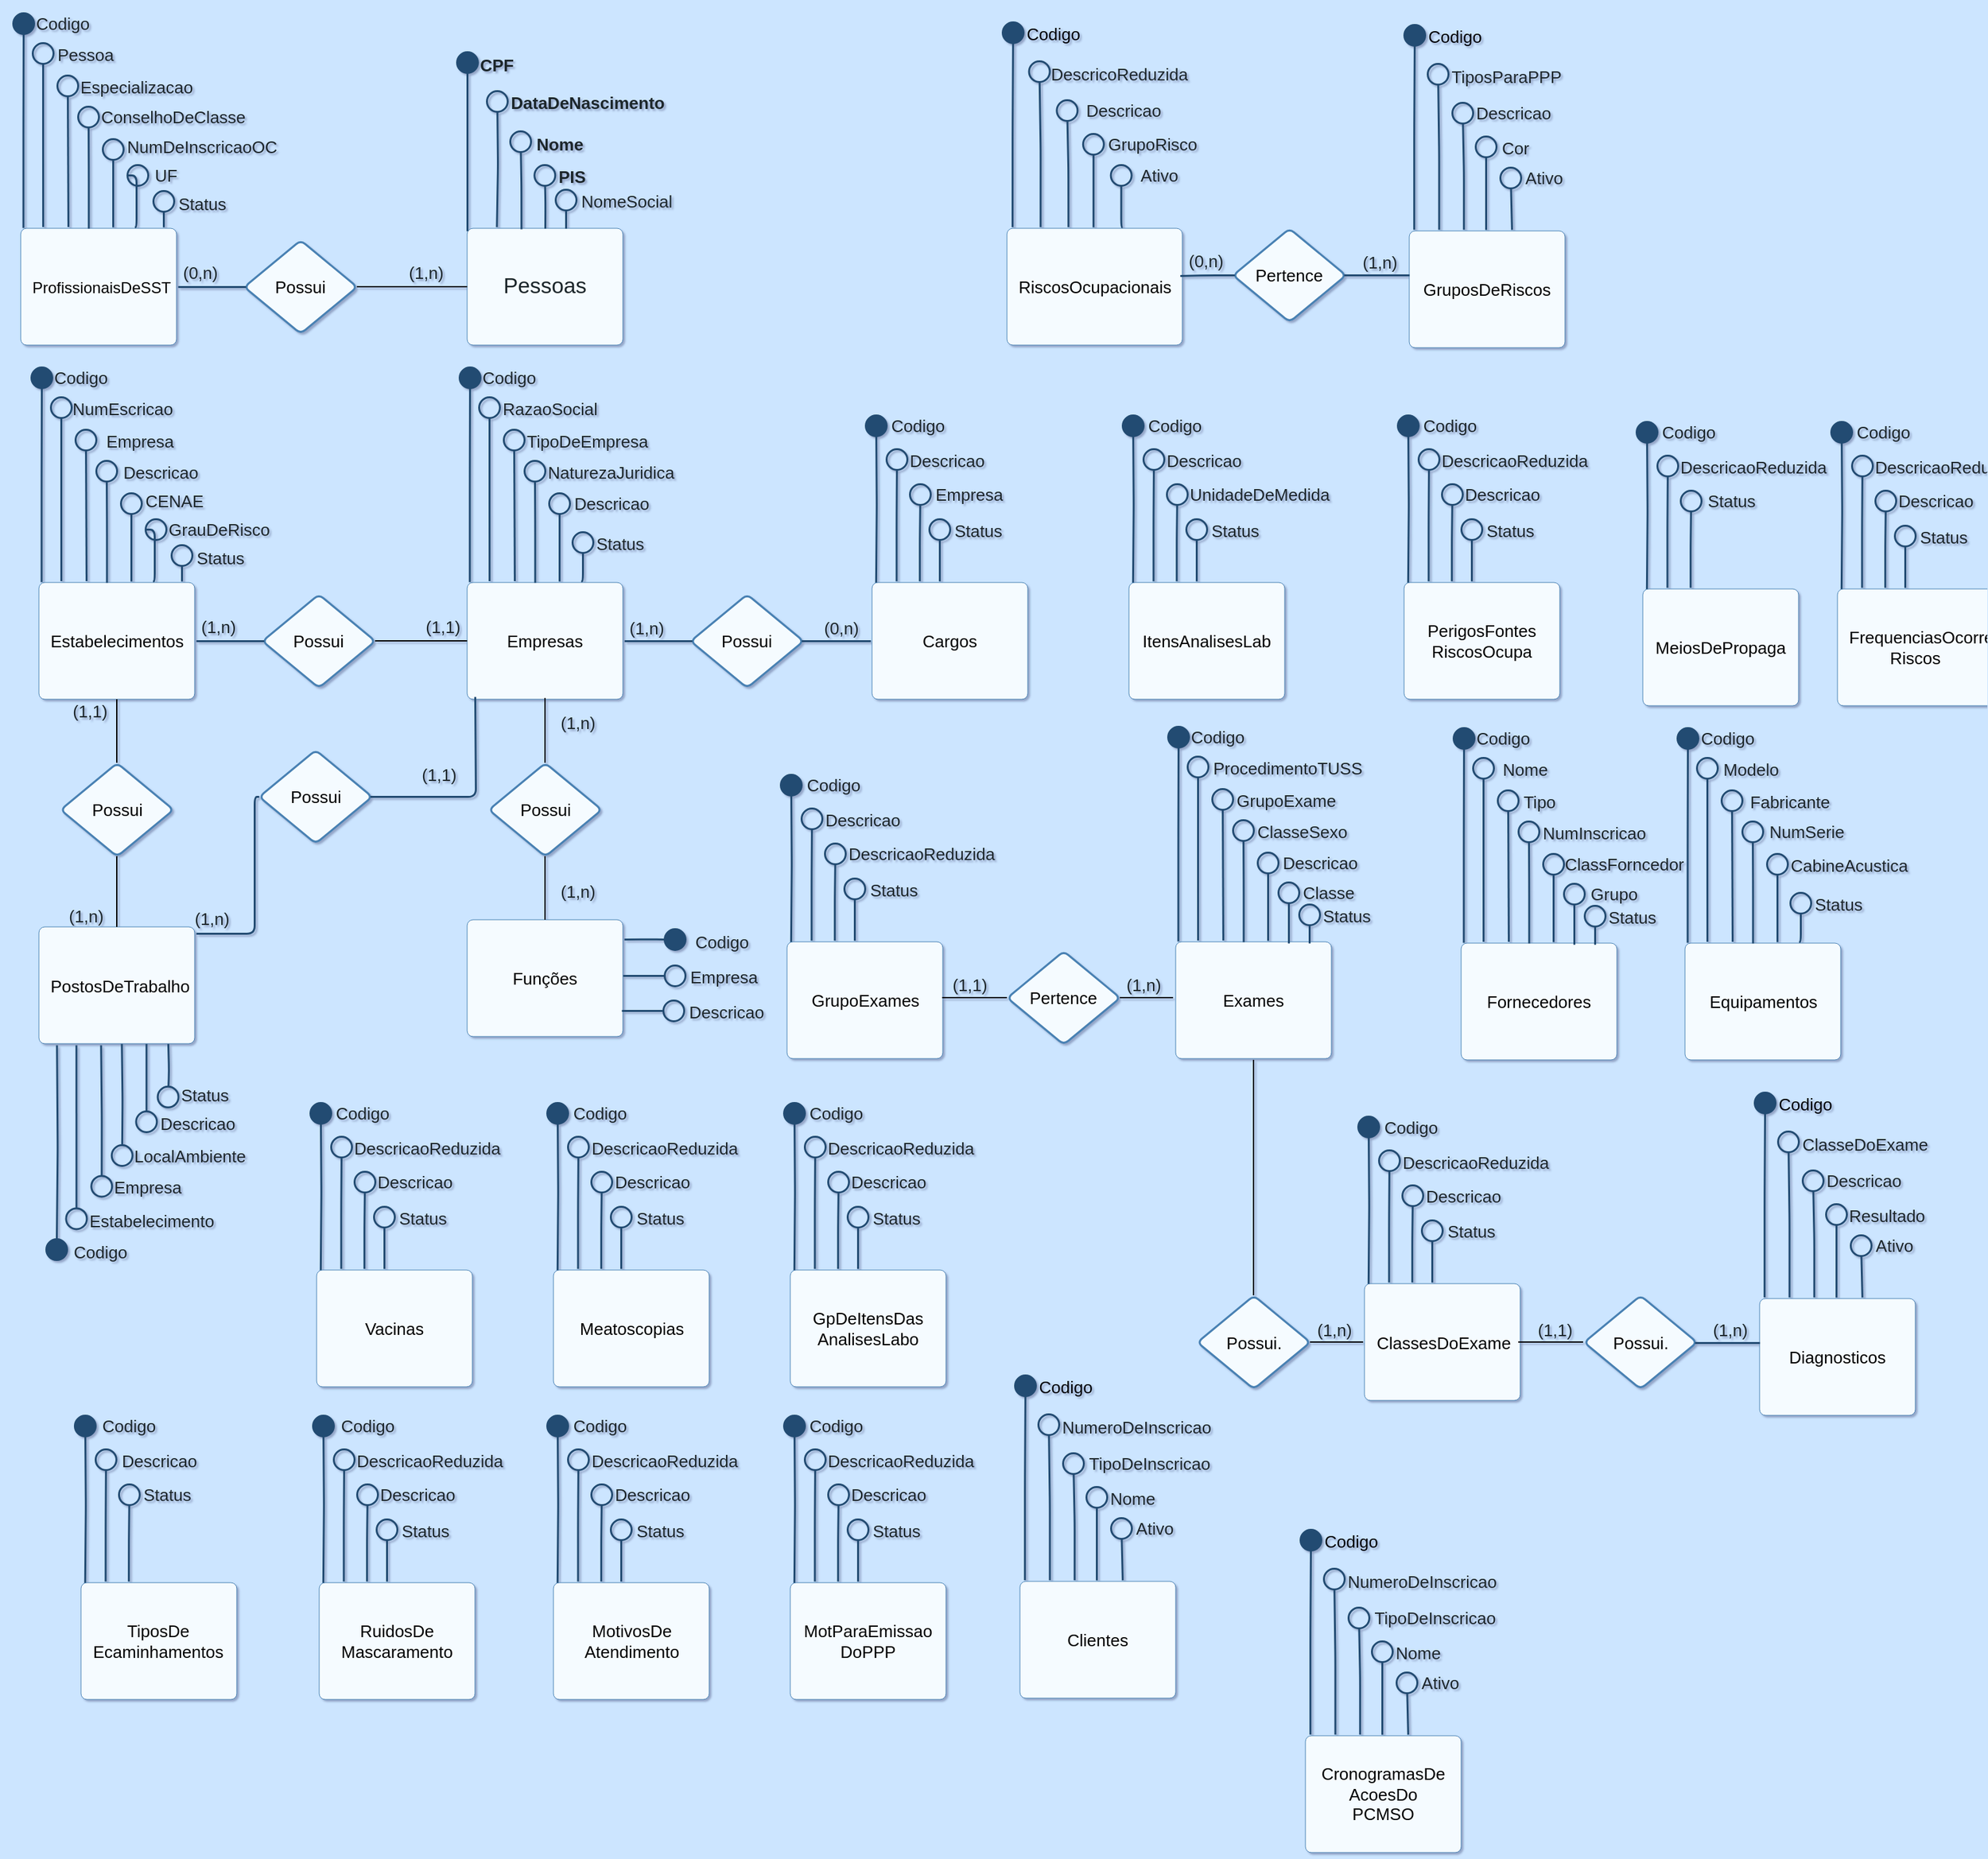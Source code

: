 <mxfile version="24.0.2" type="github">
  <diagram name="Page-1" id="2a216829-ef6e-dabb-86c1-c78162f3ba2b">
    <mxGraphModel dx="1199" dy="2446" grid="1" gridSize="10" guides="1" tooltips="1" connect="1" arrows="1" fold="1" page="1" pageScale="1" pageWidth="1600" pageHeight="900" background="#CCE5FF" math="0" shadow="1">
      <root>
        <mxCell id="0" />
        <mxCell id="1" parent="0" />
        <mxCell id="tVwt7a-vGTSm7AO9HARm-69" value="" style="group" parent="1" vertex="1" connectable="0">
          <mxGeometry x="394" y="-1749" width="157" height="228" as="geometry" />
        </mxCell>
        <mxCell id="tVwt7a-vGTSm7AO9HARm-26" value="Pessoas" style="html=1;overflow=block;blockSpacing=1;whiteSpace=wrap;fontSize=16.7;fontColor=#1d262b;spacing=9;strokeColor=#4881b3;strokeOpacity=100;rounded=1;absoluteArcSize=1;arcSize=9;fillColor=#F5FBFF;strokeWidth=NaN;lucidId=H8HgreQWKTkZ;" parent="tVwt7a-vGTSm7AO9HARm-69" vertex="1">
          <mxGeometry y="138" width="120" height="90" as="geometry" />
        </mxCell>
        <mxCell id="tVwt7a-vGTSm7AO9HARm-27" value="CPF" style="html=1;overflow=block;blockSpacing=1;whiteSpace=wrap;fontSize=13;fontColor=#1d262b;fontStyle=1;spacing=0;strokeColor=none;strokeOpacity=100;rounded=1;absoluteArcSize=1;arcSize=9;fillColor=none;strokeWidth=2.3;lucidId=yaIg8stN52DI;" parent="tVwt7a-vGTSm7AO9HARm-69" vertex="1">
          <mxGeometry x="9" width="28" height="23" as="geometry" />
        </mxCell>
        <mxCell id="tVwt7a-vGTSm7AO9HARm-28" value="DataDeNascimento" style="html=1;overflow=block;blockSpacing=1;whiteSpace=wrap;fontSize=13;fontColor=#1d262b;fontStyle=1;spacing=0;strokeColor=none;strokeOpacity=100;rounded=1;absoluteArcSize=1;arcSize=9;fillColor=none;strokeWidth=2.3;lucidId=7aIg7ORg_b_8;" parent="tVwt7a-vGTSm7AO9HARm-69" vertex="1">
          <mxGeometry x="33" y="31.5" width="120" height="18" as="geometry" />
        </mxCell>
        <mxCell id="tVwt7a-vGTSm7AO9HARm-29" value="Nome" style="html=1;overflow=block;blockSpacing=1;whiteSpace=wrap;fontSize=13;fontColor=#1d262b;fontStyle=1;spacing=0;strokeColor=none;strokeOpacity=100;rounded=1;absoluteArcSize=1;arcSize=9;fillColor=none;strokeWidth=2.3;lucidId=QaIgmuqJ065W;" parent="tVwt7a-vGTSm7AO9HARm-69" vertex="1">
          <mxGeometry x="49.5" y="62" width="43" height="21" as="geometry" />
        </mxCell>
        <mxCell id="tVwt7a-vGTSm7AO9HARm-30" value="" style="html=1;jettySize=18;whiteSpace=wrap;fontSize=13;strokeColor=#224C72;strokeWidth=1.5;rounded=1;arcSize=12;edgeStyle=orthogonalEdgeStyle;startArrow=oval;startFill=1;startSize=16;endArrow=none;lucidId=igIgx.lx9UIE;" parent="tVwt7a-vGTSm7AO9HARm-69" edge="1">
          <mxGeometry width="100" height="100" relative="1" as="geometry">
            <Array as="points">
              <mxPoint y="28" />
            </Array>
            <mxPoint y="10" as="sourcePoint" />
            <mxPoint y="140" as="targetPoint" />
          </mxGeometry>
        </mxCell>
        <mxCell id="tVwt7a-vGTSm7AO9HARm-31" value="" style="html=1;jettySize=18;whiteSpace=wrap;fontSize=13;strokeColor=#224C72;strokeWidth=1.5;rounded=1;arcSize=12;edgeStyle=orthogonalEdgeStyle;startArrow=none;endArrow=oval;endFill=0;endSize=16;lucidId=eiIgVI.FczFc;exitX=0.347;exitY=0.006;exitDx=0;exitDy=0;exitPerimeter=0;" parent="tVwt7a-vGTSm7AO9HARm-69" source="tVwt7a-vGTSm7AO9HARm-26" edge="1">
          <mxGeometry width="100" height="100" relative="1" as="geometry">
            <Array as="points" />
            <mxPoint x="41" y="71" as="targetPoint" />
            <mxPoint x="40" y="130" as="sourcePoint" />
          </mxGeometry>
        </mxCell>
        <mxCell id="tVwt7a-vGTSm7AO9HARm-32" value="PIS" style="html=1;overflow=block;blockSpacing=1;whiteSpace=wrap;fontSize=13;fontColor=#1d262b;fontStyle=1;spacing=0;strokeColor=none;strokeOpacity=100;rounded=1;absoluteArcSize=1;arcSize=9;fillColor=none;strokeWidth=2.3;lucidId=tiIgLMa89rRQ;" parent="tVwt7a-vGTSm7AO9HARm-69" vertex="1">
          <mxGeometry x="64.5" y="90" width="32" height="10" as="geometry" />
        </mxCell>
        <mxCell id="tVwt7a-vGTSm7AO9HARm-33" value="" style="html=1;jettySize=18;whiteSpace=wrap;fontSize=13;strokeColor=#224C72;strokeWidth=1.5;rounded=1;arcSize=12;edgeStyle=orthogonalEdgeStyle;startArrow=oval;startFill=0;startSize=16;endArrow=none;lucidId=6iIgoRQ1Rgz5;entryX=0.5;entryY=0;entryDx=0;entryDy=0;" parent="tVwt7a-vGTSm7AO9HARm-69" target="tVwt7a-vGTSm7AO9HARm-26" edge="1">
          <mxGeometry width="100" height="100" relative="1" as="geometry">
            <Array as="points" />
            <mxPoint x="59.64" y="97" as="sourcePoint" />
            <mxPoint x="60" y="130" as="targetPoint" />
          </mxGeometry>
        </mxCell>
        <mxCell id="tVwt7a-vGTSm7AO9HARm-34" value="" style="html=1;jettySize=18;whiteSpace=wrap;fontSize=13;strokeColor=#224C72;strokeWidth=1.5;rounded=1;arcSize=12;edgeStyle=orthogonalEdgeStyle;startArrow=oval;startFill=0;startSize=16;endArrow=none;entryX=0.189;entryY=-0.012;entryPerimeter=0;lucidId=njIg4lQoDOTW;" parent="tVwt7a-vGTSm7AO9HARm-69" target="tVwt7a-vGTSm7AO9HARm-26" edge="1">
          <mxGeometry width="100" height="100" relative="1" as="geometry">
            <Array as="points" />
            <mxPoint x="23" y="40" as="sourcePoint" />
          </mxGeometry>
        </mxCell>
        <mxCell id="INvLSEzhm12kDnQWH1qi-98" value="" style="html=1;jettySize=18;whiteSpace=wrap;fontSize=13;strokeColor=#224C72;strokeWidth=1.5;rounded=1;arcSize=12;edgeStyle=orthogonalEdgeStyle;startArrow=none;endArrow=oval;endFill=0;endSize=16;lucidId=sLIgwHOLy.2u;" parent="tVwt7a-vGTSm7AO9HARm-69" edge="1">
          <mxGeometry width="100" height="100" relative="1" as="geometry">
            <Array as="points">
              <mxPoint x="76" y="138" />
            </Array>
            <mxPoint x="76" y="138" as="sourcePoint" />
            <mxPoint x="76" y="116" as="targetPoint" />
          </mxGeometry>
        </mxCell>
        <mxCell id="INvLSEzhm12kDnQWH1qi-99" value="NomeSocial" style="html=1;overflow=block;blockSpacing=1;whiteSpace=wrap;fontSize=13;fontColor=#1d262b;spacing=0;strokeColor=none;strokeOpacity=100;rounded=1;absoluteArcSize=1;arcSize=9;fillColor=none;strokeWidth=1.5;lucidId=VMIgeRNOxklo;" parent="tVwt7a-vGTSm7AO9HARm-69" vertex="1">
          <mxGeometry x="88" y="108.5" width="40" height="17" as="geometry" />
        </mxCell>
        <mxCell id="tVwt7a-vGTSm7AO9HARm-72" value="" style="group" parent="1" vertex="1" connectable="0">
          <mxGeometry x="820" y="-719" width="151" height="241" as="geometry" />
        </mxCell>
        <mxCell id="tVwt7a-vGTSm7AO9HARm-15" value="Clientes" style="html=1;overflow=block;blockSpacing=1;whiteSpace=wrap;fontSize=13;spacing=9;strokeColor=#4881b3;strokeOpacity=100;rounded=1;absoluteArcSize=1;arcSize=9;fillColor=#F5FBFF;strokeWidth=NaN;lucidId=8lIgg7D-oI.D;" parent="tVwt7a-vGTSm7AO9HARm-72" vertex="1">
          <mxGeometry y="151" width="120" height="90" as="geometry" />
        </mxCell>
        <mxCell id="tVwt7a-vGTSm7AO9HARm-16" value="" style="html=1;jettySize=18;whiteSpace=wrap;fontSize=13;strokeColor=#224C72;strokeWidth=1.5;rounded=1;arcSize=12;edgeStyle=orthogonalEdgeStyle;startArrow=none;endArrow=oval;endFill=1;endSize=16;exitX=0.03;exitY=-0.012;exitPerimeter=0;lucidId=woIg_ZJZc2i9;" parent="tVwt7a-vGTSm7AO9HARm-72" source="tVwt7a-vGTSm7AO9HARm-15" edge="1">
          <mxGeometry width="100" height="100" relative="1" as="geometry">
            <Array as="points" />
            <mxPoint x="4" as="targetPoint" />
          </mxGeometry>
        </mxCell>
        <mxCell id="tVwt7a-vGTSm7AO9HARm-17" value="Codigo" style="text;resizable=0;labelBackgroundColor=none;align=center;verticalAlign=middle;fontColor=default;fontSize=13;" parent="tVwt7a-vGTSm7AO9HARm-16" vertex="1">
          <mxGeometry x="0.811" relative="1" as="geometry">
            <mxPoint x="31" y="-14" as="offset" />
          </mxGeometry>
        </mxCell>
        <mxCell id="tVwt7a-vGTSm7AO9HARm-70" style="edgeStyle=orthogonalEdgeStyle;rounded=0;orthogonalLoop=1;jettySize=auto;html=1;exitX=0;exitY=0;exitDx=0;exitDy=0;" parent="tVwt7a-vGTSm7AO9HARm-16" source="tVwt7a-vGTSm7AO9HARm-17" target="tVwt7a-vGTSm7AO9HARm-17" edge="1">
          <mxGeometry relative="1" as="geometry" />
        </mxCell>
        <mxCell id="tVwt7a-vGTSm7AO9HARm-18" value="" style="html=1;jettySize=18;whiteSpace=wrap;fontSize=13;strokeColor=#224C72;strokeWidth=1.5;rounded=1;arcSize=12;edgeStyle=orthogonalEdgeStyle;startArrow=none;endArrow=oval;endFill=0;endSize=16;exitX=0.19;exitY=-0.012;exitPerimeter=0;lucidId=2qIgoYb3jyKc;" parent="tVwt7a-vGTSm7AO9HARm-72" source="tVwt7a-vGTSm7AO9HARm-15" edge="1">
          <mxGeometry width="100" height="100" relative="1" as="geometry">
            <Array as="points" />
            <mxPoint x="22" y="30" as="targetPoint" />
          </mxGeometry>
        </mxCell>
        <mxCell id="tVwt7a-vGTSm7AO9HARm-19" value="Nome" style="html=1;overflow=block;blockSpacing=1;whiteSpace=wrap;fontSize=13;fontColor=#1d262b;spacing=0;strokeColor=none;strokeOpacity=100;rounded=1;absoluteArcSize=1;arcSize=0;fillColor=none;strokeWidth=2.3;lucidId=4qIgVq8Mnr.o;" parent="tVwt7a-vGTSm7AO9HARm-72" vertex="1">
          <mxGeometry x="64" y="79" width="45.5" height="16" as="geometry" />
        </mxCell>
        <mxCell id="tVwt7a-vGTSm7AO9HARm-20" value="" style="html=1;jettySize=18;whiteSpace=wrap;fontSize=13;strokeColor=#224C72;strokeWidth=1.5;rounded=1;arcSize=12;edgeStyle=orthogonalEdgeStyle;startArrow=none;endArrow=oval;endFill=0;endSize=16;exitX=0.349;exitY=-0.012;exitPerimeter=0;lucidId=WuIg_4~EO2tC;" parent="tVwt7a-vGTSm7AO9HARm-72" source="tVwt7a-vGTSm7AO9HARm-15" edge="1">
          <mxGeometry width="100" height="100" relative="1" as="geometry">
            <Array as="points" />
            <mxPoint x="41" y="60" as="targetPoint" />
          </mxGeometry>
        </mxCell>
        <mxCell id="tVwt7a-vGTSm7AO9HARm-21" value="TipoDeInscricao" style="html=1;overflow=block;blockSpacing=1;whiteSpace=wrap;fontSize=13;fontColor=#1d262b;spacing=0;strokeColor=none;strokeOpacity=100;rounded=1;absoluteArcSize=1;arcSize=9;fillColor=none;strokeWidth=2.3;lucidId=YuIg_ae2byMN;" parent="tVwt7a-vGTSm7AO9HARm-72" vertex="1">
          <mxGeometry x="51" y="50" width="98" height="19" as="geometry" />
        </mxCell>
        <mxCell id="tVwt7a-vGTSm7AO9HARm-22" value="" style="html=1;jettySize=18;whiteSpace=wrap;fontSize=13;strokeColor=#224C72;strokeWidth=1.5;rounded=1;arcSize=12;edgeStyle=orthogonalEdgeStyle;startArrow=none;endArrow=oval;endFill=0;endSize=16;lucidId=uvIgGhZvfLQY;" parent="tVwt7a-vGTSm7AO9HARm-72" edge="1">
          <mxGeometry width="100" height="100" relative="1" as="geometry">
            <Array as="points" />
            <mxPoint x="59" y="150" as="sourcePoint" />
            <mxPoint x="59" y="86" as="targetPoint" />
          </mxGeometry>
        </mxCell>
        <mxCell id="tVwt7a-vGTSm7AO9HARm-23" value="NumeroDeInscricao" style="html=1;overflow=block;blockSpacing=1;whiteSpace=wrap;fontSize=13;fontColor=#1d262b;spacing=0;strokeColor=none;strokeOpacity=100;rounded=1;absoluteArcSize=1;arcSize=9;fillColor=none;strokeWidth=2.3;lucidId=CvIgTIJx1_Bk;" parent="tVwt7a-vGTSm7AO9HARm-72" vertex="1">
          <mxGeometry x="30" y="22" width="120" height="20" as="geometry" />
        </mxCell>
        <mxCell id="tVwt7a-vGTSm7AO9HARm-24" value="" style="html=1;jettySize=18;whiteSpace=wrap;fontSize=13;strokeColor=#224C72;strokeWidth=1.5;rounded=1;arcSize=12;edgeStyle=orthogonalEdgeStyle;startArrow=none;endArrow=oval;endFill=0;endSize=16;exitX=0.658;exitY=-0.012;exitPerimeter=0;lucidId=VwIg00pTwX.J;" parent="tVwt7a-vGTSm7AO9HARm-72" source="tVwt7a-vGTSm7AO9HARm-15" edge="1">
          <mxGeometry width="100" height="100" relative="1" as="geometry">
            <Array as="points">
              <mxPoint x="78" y="150" />
            </Array>
            <mxPoint x="78" y="110" as="targetPoint" />
          </mxGeometry>
        </mxCell>
        <mxCell id="tVwt7a-vGTSm7AO9HARm-25" value="Ativo" style="html=1;overflow=block;blockSpacing=1;whiteSpace=wrap;fontSize=13;fontColor=#1d262b;spacing=0;strokeColor=none;strokeOpacity=100;rounded=1;absoluteArcSize=1;arcSize=9;fillColor=none;strokeWidth=2.3;lucidId=WwIgIZC2Us4S;" parent="tVwt7a-vGTSm7AO9HARm-72" vertex="1">
          <mxGeometry x="85" y="99" width="38" height="21" as="geometry" />
        </mxCell>
        <mxCell id="tVwt7a-vGTSm7AO9HARm-75" value="" style="group" parent="1" vertex="1" connectable="0">
          <mxGeometry x="394" y="-1496" width="432" height="248" as="geometry" />
        </mxCell>
        <mxCell id="tVwt7a-vGTSm7AO9HARm-35" value="Empresas" style="html=1;overflow=block;blockSpacing=1;whiteSpace=wrap;fontSize=13;spacing=9;strokeColor=#4881b3;strokeOpacity=100;rounded=1;absoluteArcSize=1;arcSize=9;fillColor=#F5FBFF;strokeWidth=NaN;lucidId=YFIgJJDr07dI;" parent="tVwt7a-vGTSm7AO9HARm-75" vertex="1">
          <mxGeometry y="158" width="120" height="90" as="geometry" />
        </mxCell>
        <mxCell id="tVwt7a-vGTSm7AO9HARm-36" value="RazaoSocial" style="html=1;overflow=block;blockSpacing=1;whiteSpace=wrap;fontSize=13;fontColor=#1d262b;spacing=0;strokeColor=none;strokeOpacity=100;rounded=1;absoluteArcSize=1;arcSize=9;fillColor=none;strokeWidth=1.5;lucidId=hGIgZtu4FHfW;" parent="tVwt7a-vGTSm7AO9HARm-75" vertex="1">
          <mxGeometry x="26" y="14" width="76" height="20" as="geometry" />
        </mxCell>
        <mxCell id="tVwt7a-vGTSm7AO9HARm-37" value="" style="html=1;jettySize=18;whiteSpace=wrap;fontSize=13;strokeColor=#224C72;strokeWidth=1.5;rounded=1;arcSize=12;edgeStyle=orthogonalEdgeStyle;startArrow=none;endArrow=oval;endFill=1;endSize=16;exitX=0.015;exitY=-0.005;exitPerimeter=0;lucidId=9GIg_aUPuRqu;" parent="tVwt7a-vGTSm7AO9HARm-75" source="tVwt7a-vGTSm7AO9HARm-35" edge="1">
          <mxGeometry width="100" height="100" relative="1" as="geometry">
            <Array as="points" />
            <mxPoint x="2" as="targetPoint" />
          </mxGeometry>
        </mxCell>
        <mxCell id="tVwt7a-vGTSm7AO9HARm-39" value="" style="html=1;jettySize=18;whiteSpace=wrap;fontSize=13;strokeColor=#224C72;strokeWidth=1.5;rounded=1;arcSize=12;edgeStyle=orthogonalEdgeStyle;startArrow=none;endArrow=oval;endFill=0;endSize=16;lucidId=BHIgAL4QQWJ4;exitX=0.142;exitY=-0.014;exitDx=0;exitDy=0;exitPerimeter=0;" parent="tVwt7a-vGTSm7AO9HARm-75" source="tVwt7a-vGTSm7AO9HARm-35" edge="1">
          <mxGeometry width="100" height="100" relative="1" as="geometry">
            <Array as="points" />
            <mxPoint x="17" y="150" as="sourcePoint" />
            <mxPoint x="17" y="23" as="targetPoint" />
          </mxGeometry>
        </mxCell>
        <mxCell id="tVwt7a-vGTSm7AO9HARm-40" value="" style="html=1;jettySize=18;whiteSpace=wrap;fontSize=13;strokeColor=#224C72;strokeWidth=1.5;rounded=1;arcSize=12;edgeStyle=orthogonalEdgeStyle;startArrow=none;endArrow=oval;endFill=0;endSize=16;exitX=0.304;exitY=-0.014;exitPerimeter=0;lucidId=MIIg4pA5IY~K;exitDx=0;exitDy=0;" parent="tVwt7a-vGTSm7AO9HARm-75" source="tVwt7a-vGTSm7AO9HARm-35" edge="1">
          <mxGeometry width="100" height="100" relative="1" as="geometry">
            <Array as="points" />
            <mxPoint x="36" y="48" as="targetPoint" />
            <mxPoint x="36.36" y="160.92" as="sourcePoint" />
          </mxGeometry>
        </mxCell>
        <mxCell id="tVwt7a-vGTSm7AO9HARm-41" value="" style="html=1;jettySize=18;whiteSpace=wrap;fontSize=13;strokeColor=#224C72;strokeWidth=1.5;rounded=1;arcSize=12;edgeStyle=orthogonalEdgeStyle;startArrow=none;endArrow=oval;endFill=0;endSize=16;lucidId=SIIgNRyhLvN7;exitX=0.435;exitY=0;exitDx=0;exitDy=0;exitPerimeter=0;" parent="tVwt7a-vGTSm7AO9HARm-75" source="tVwt7a-vGTSm7AO9HARm-35" edge="1">
          <mxGeometry width="100" height="100" relative="1" as="geometry">
            <Array as="points" />
            <mxPoint x="52" y="150" as="sourcePoint" />
            <mxPoint x="52" y="72" as="targetPoint" />
          </mxGeometry>
        </mxCell>
        <mxCell id="tVwt7a-vGTSm7AO9HARm-42" value="" style="html=1;jettySize=18;whiteSpace=wrap;fontSize=13;strokeColor=#224C72;strokeWidth=1.5;rounded=1;arcSize=12;edgeStyle=orthogonalEdgeStyle;startArrow=none;endArrow=oval;endFill=0;endSize=16;lucidId=YIIggoll_Ndh;" parent="tVwt7a-vGTSm7AO9HARm-75" edge="1">
          <mxGeometry width="100" height="100" relative="1" as="geometry">
            <Array as="points" />
            <mxPoint x="71" y="157" as="sourcePoint" />
            <mxPoint x="71" y="97" as="targetPoint" />
          </mxGeometry>
        </mxCell>
        <mxCell id="tVwt7a-vGTSm7AO9HARm-43" value="TipoDeEmpresa" style="html=1;overflow=block;blockSpacing=1;whiteSpace=wrap;fontSize=13;fontColor=#1d262b;spacing=0;strokeColor=none;strokeOpacity=100;rounded=1;absoluteArcSize=1;arcSize=9;fillColor=none;strokeWidth=1.5;lucidId=0IIg-uV35-E5;" parent="tVwt7a-vGTSm7AO9HARm-75" vertex="1">
          <mxGeometry x="46" y="40" width="93" height="18" as="geometry" />
        </mxCell>
        <mxCell id="tVwt7a-vGTSm7AO9HARm-44" value="Descricao" style="html=1;overflow=block;blockSpacing=1;whiteSpace=wrap;fontSize=13;fontColor=#1d262b;spacing=0;strokeColor=none;strokeOpacity=100;rounded=1;absoluteArcSize=1;arcSize=9;fillColor=none;strokeWidth=1.5;lucidId=kJIgqoQvrq0y;" parent="tVwt7a-vGTSm7AO9HARm-75" vertex="1">
          <mxGeometry x="79.5" y="89" width="63" height="16" as="geometry" />
        </mxCell>
        <mxCell id="tVwt7a-vGTSm7AO9HARm-45" value="NaturezaJuridica" style="html=1;overflow=block;blockSpacing=1;whiteSpace=wrap;fontSize=13;fontColor=#1d262b;spacing=0;strokeColor=none;strokeOpacity=100;rounded=1;absoluteArcSize=1;arcSize=9;fillColor=none;strokeWidth=1.5;lucidId=8KIgS8rz4l41;" parent="tVwt7a-vGTSm7AO9HARm-75" vertex="1">
          <mxGeometry x="58" y="64" width="106" height="18" as="geometry" />
        </mxCell>
        <mxCell id="tVwt7a-vGTSm7AO9HARm-46" value="" style="html=1;jettySize=18;whiteSpace=wrap;fontSize=13;strokeColor=#224C72;strokeWidth=1.5;rounded=1;arcSize=12;edgeStyle=orthogonalEdgeStyle;startArrow=none;endArrow=oval;endFill=0;endSize=16;exitX=0.797;exitY=-0.012;exitPerimeter=0;lucidId=sLIgwHOLy.2u;" parent="tVwt7a-vGTSm7AO9HARm-75" edge="1">
          <mxGeometry width="100" height="100" relative="1" as="geometry">
            <Array as="points" />
            <mxPoint x="87.64" y="156.92" as="sourcePoint" />
            <mxPoint x="89" y="127" as="targetPoint" />
          </mxGeometry>
        </mxCell>
        <mxCell id="tVwt7a-vGTSm7AO9HARm-47" value="Status" style="html=1;overflow=block;blockSpacing=1;whiteSpace=wrap;fontSize=13;fontColor=#1d262b;spacing=0;strokeColor=none;strokeOpacity=100;rounded=1;absoluteArcSize=1;arcSize=9;fillColor=none;strokeWidth=1.5;lucidId=VMIgeRNOxklo;" parent="tVwt7a-vGTSm7AO9HARm-75" vertex="1">
          <mxGeometry x="98" y="119" width="40" height="17" as="geometry" />
        </mxCell>
        <mxCell id="tVwt7a-vGTSm7AO9HARm-53" value="" style="html=1;jettySize=18;whiteSpace=wrap;fontSize=13;strokeColor=#224C72;strokeWidth=1.5;rounded=1;arcSize=12;edgeStyle=orthogonalEdgeStyle;startArrow=none;endArrow=oval;endFill=1;endSize=16;exitX=0.016;exitY=-0.006;exitPerimeter=0;lucidId=GGJgjXmGAtEy;" parent="tVwt7a-vGTSm7AO9HARm-75" edge="1">
          <mxGeometry width="100" height="100" relative="1" as="geometry">
            <Array as="points" />
            <mxPoint x="315" y="37" as="targetPoint" />
            <mxPoint x="314.92" y="158.46" as="sourcePoint" />
          </mxGeometry>
        </mxCell>
        <mxCell id="tVwt7a-vGTSm7AO9HARm-54" value="Possui" style="html=1;overflow=block;blockSpacing=1;whiteSpace=wrap;rhombus;fontSize=13;spacing=3.8;strokeColor=#4881b3;strokeOpacity=100;rounded=1;absoluteArcSize=1;arcSize=9;fillColor=#F5FBFF;strokeWidth=1.5;lucidId=lMJgxPiUDe9D;" parent="tVwt7a-vGTSm7AO9HARm-75" vertex="1">
          <mxGeometry x="172" y="167" width="87" height="72" as="geometry" />
        </mxCell>
        <mxCell id="tVwt7a-vGTSm7AO9HARm-55" value="Cargos" style="html=1;overflow=block;blockSpacing=1;whiteSpace=wrap;fontSize=13;spacing=9;strokeColor=#4881b3;strokeOpacity=100;rounded=1;absoluteArcSize=1;arcSize=9;fillColor=#F5FBFF;strokeWidth=NaN;lucidId=hGJg~UO_usF6;" parent="tVwt7a-vGTSm7AO9HARm-75" vertex="1">
          <mxGeometry x="312" y="158" width="120" height="90" as="geometry" />
        </mxCell>
        <mxCell id="tVwt7a-vGTSm7AO9HARm-56" value="Codigo" style="html=1;overflow=block;blockSpacing=1;whiteSpace=wrap;fontSize=13;fontColor=#1d262b;spacing=0;strokeColor=none;strokeOpacity=100;rounded=1;absoluteArcSize=1;arcSize=9;fillColor=none;strokeWidth=1.5;lucidId=KGJghGDAWpXa;" parent="tVwt7a-vGTSm7AO9HARm-75" vertex="1">
          <mxGeometry x="325" y="29" width="45" height="12" as="geometry" />
        </mxCell>
        <mxCell id="tVwt7a-vGTSm7AO9HARm-57" value="" style="html=1;jettySize=18;whiteSpace=wrap;fontSize=13;strokeColor=#224C72;strokeWidth=1.5;rounded=1;arcSize=12;edgeStyle=orthogonalEdgeStyle;startArrow=none;endArrow=oval;endFill=0;endSize=16;exitX=0.156;exitY=-0.012;exitPerimeter=0;lucidId=-GJgxsTZHF9b;" parent="tVwt7a-vGTSm7AO9HARm-75" source="tVwt7a-vGTSm7AO9HARm-55" edge="1">
          <mxGeometry width="100" height="100" relative="1" as="geometry">
            <Array as="points" />
            <mxPoint x="331" y="63" as="targetPoint" />
          </mxGeometry>
        </mxCell>
        <mxCell id="tVwt7a-vGTSm7AO9HARm-58" value="Descricao" style="html=1;overflow=block;blockSpacing=1;whiteSpace=wrap;fontSize=13;fontColor=#1d262b;spacing=0;strokeColor=none;strokeOpacity=100;rounded=1;absoluteArcSize=1;arcSize=9;fillColor=none;strokeWidth=1.5;lucidId=_GJgO~j-ajev;" parent="tVwt7a-vGTSm7AO9HARm-75" vertex="1">
          <mxGeometry x="341" y="56" width="58" height="12" as="geometry" />
        </mxCell>
        <mxCell id="tVwt7a-vGTSm7AO9HARm-59" value="" style="html=1;jettySize=18;whiteSpace=wrap;fontSize=13;strokeColor=#224C72;strokeWidth=1.5;rounded=1;arcSize=12;edgeStyle=orthogonalEdgeStyle;startArrow=none;endArrow=oval;endFill=0;endSize=16;exitX=0.305;exitY=-0.012;exitPerimeter=0;lucidId=FHJgP1LxmJK6;" parent="tVwt7a-vGTSm7AO9HARm-75" source="tVwt7a-vGTSm7AO9HARm-55" edge="1">
          <mxGeometry width="100" height="100" relative="1" as="geometry">
            <Array as="points" />
            <mxPoint x="349" y="90" as="targetPoint" />
          </mxGeometry>
        </mxCell>
        <mxCell id="tVwt7a-vGTSm7AO9HARm-60" value="Empresa" style="html=1;overflow=block;blockSpacing=1;whiteSpace=wrap;fontSize=13;fontColor=#1d262b;spacing=0;strokeColor=none;strokeOpacity=100;rounded=1;absoluteArcSize=1;arcSize=17;fillColor=none;strokeWidth=1.5;lucidId=HHJgamnCqKF~;" parent="tVwt7a-vGTSm7AO9HARm-75" vertex="1">
          <mxGeometry x="359" y="82" width="56" height="16" as="geometry" />
        </mxCell>
        <mxCell id="tVwt7a-vGTSm7AO9HARm-61" value="" style="html=1;jettySize=18;whiteSpace=wrap;fontSize=13;strokeColor=#224C72;strokeWidth=1.5;rounded=1;arcSize=12;edgeStyle=orthogonalEdgeStyle;startArrow=none;endArrow=oval;endFill=0;endSize=16;exitX=0.5;exitY=-0.012;exitPerimeter=0;lucidId=oJJgOILWXj3x;" parent="tVwt7a-vGTSm7AO9HARm-75" edge="1">
          <mxGeometry width="100" height="100" relative="1" as="geometry">
            <Array as="points" />
            <mxPoint x="364" y="156.92" as="sourcePoint" />
            <mxPoint x="364" y="117" as="targetPoint" />
          </mxGeometry>
        </mxCell>
        <mxCell id="tVwt7a-vGTSm7AO9HARm-62" value="Status" style="html=1;overflow=block;blockSpacing=1;whiteSpace=wrap;fontSize=13;fontColor=#1d262b;spacing=0;strokeColor=none;strokeOpacity=100;rounded=1;absoluteArcSize=1;arcSize=9;fillColor=none;strokeWidth=1.5;lucidId=pJJgagtvBwJT;" parent="tVwt7a-vGTSm7AO9HARm-75" vertex="1">
          <mxGeometry x="372" y="110" width="44" height="13" as="geometry" />
        </mxCell>
        <mxCell id="tVwt7a-vGTSm7AO9HARm-63" value="" style="html=1;jettySize=18;whiteSpace=wrap;fontSize=13;strokeColor=#224C72;strokeWidth=1.5;rounded=1;arcSize=12;edgeStyle=orthogonalEdgeStyle;startArrow=none;endArrow=none;exitX=0.984;exitY=0.5;exitPerimeter=0;entryX=-0.009;entryY=0.5;entryPerimeter=0;lucidId=NMJgZ3W6JXwm;" parent="tVwt7a-vGTSm7AO9HARm-75" source="tVwt7a-vGTSm7AO9HARm-54" target="tVwt7a-vGTSm7AO9HARm-55" edge="1">
          <mxGeometry width="100" height="100" relative="1" as="geometry">
            <Array as="points" />
          </mxGeometry>
        </mxCell>
        <mxCell id="tVwt7a-vGTSm7AO9HARm-64" value="" style="html=1;jettySize=18;whiteSpace=wrap;fontSize=13;strokeColor=#224C72;strokeWidth=1.5;rounded=1;arcSize=12;edgeStyle=orthogonalEdgeStyle;startArrow=none;endArrow=none;exitX=0.016;exitY=0.5;exitPerimeter=0;entryX=1.009;entryY=0.5;entryPerimeter=0;lucidId=ZMJgaEvQqTVv;" parent="tVwt7a-vGTSm7AO9HARm-75" source="tVwt7a-vGTSm7AO9HARm-54" target="tVwt7a-vGTSm7AO9HARm-35" edge="1">
          <mxGeometry width="100" height="100" relative="1" as="geometry">
            <Array as="points" />
          </mxGeometry>
        </mxCell>
        <mxCell id="tVwt7a-vGTSm7AO9HARm-65" value="(1,n)" style="html=1;overflow=block;blockSpacing=1;whiteSpace=wrap;fontSize=13;fontColor=#1d262b;spacing=0;strokeColor=none;strokeOpacity=100;rounded=1;absoluteArcSize=1;arcSize=9;fillColor=none;strokeWidth=1.5;lucidId=cQJgab2__2.J;" parent="tVwt7a-vGTSm7AO9HARm-75" vertex="1">
          <mxGeometry x="120" y="184" width="37" height="18" as="geometry" />
        </mxCell>
        <mxCell id="tVwt7a-vGTSm7AO9HARm-38" value="Codigo" style="html=1;overflow=block;blockSpacing=1;whiteSpace=wrap;fontSize=13;fontColor=#1d262b;spacing=0;strokeColor=none;strokeOpacity=100;rounded=1;absoluteArcSize=1;arcSize=9;fillColor=none;strokeWidth=1.5;lucidId=cHIgNz22wgCt;" parent="tVwt7a-vGTSm7AO9HARm-75" vertex="1">
          <mxGeometry x="10" y="-10" width="45" height="20" as="geometry" />
        </mxCell>
        <mxCell id="tVwt7a-vGTSm7AO9HARm-79" value="(0,n)" style="html=1;overflow=block;blockSpacing=1;whiteSpace=wrap;fontSize=13;fontColor=#1d262b;spacing=0;strokeColor=none;strokeOpacity=100;rounded=1;absoluteArcSize=1;arcSize=9;fillColor=none;strokeWidth=1.5;lucidId=cQJgab2__2.J;" parent="tVwt7a-vGTSm7AO9HARm-75" vertex="1">
          <mxGeometry x="270" y="184" width="37" height="18" as="geometry" />
        </mxCell>
        <mxCell id="INvLSEzhm12kDnQWH1qi-1" value="Estabelecimentos" style="html=1;overflow=block;blockSpacing=1;whiteSpace=wrap;fontSize=13;spacing=9;strokeColor=#4881b3;strokeOpacity=100;rounded=1;absoluteArcSize=1;arcSize=9;fillColor=#F5FBFF;strokeWidth=NaN;lucidId=YFIgJJDr07dI;" parent="1" vertex="1">
          <mxGeometry x="64" y="-1338" width="120" height="90" as="geometry" />
        </mxCell>
        <mxCell id="INvLSEzhm12kDnQWH1qi-2" value="NumEscricao" style="html=1;overflow=block;blockSpacing=1;whiteSpace=wrap;fontSize=13;fontColor=#1d262b;spacing=0;strokeColor=none;strokeOpacity=100;rounded=1;absoluteArcSize=1;arcSize=9;fillColor=none;strokeWidth=1.5;lucidId=hGIgZtu4FHfW;" parent="1" vertex="1">
          <mxGeometry x="90" y="-1482" width="76" height="20" as="geometry" />
        </mxCell>
        <mxCell id="INvLSEzhm12kDnQWH1qi-3" value="" style="html=1;jettySize=18;whiteSpace=wrap;fontSize=13;strokeColor=#224C72;strokeWidth=1.5;rounded=1;arcSize=12;edgeStyle=orthogonalEdgeStyle;startArrow=none;endArrow=oval;endFill=1;endSize=16;exitX=0.015;exitY=-0.005;exitPerimeter=0;lucidId=9GIg_aUPuRqu;" parent="1" source="INvLSEzhm12kDnQWH1qi-1" edge="1">
          <mxGeometry width="100" height="100" relative="1" as="geometry">
            <Array as="points" />
            <mxPoint x="66" y="-1496" as="targetPoint" />
          </mxGeometry>
        </mxCell>
        <mxCell id="INvLSEzhm12kDnQWH1qi-4" value="" style="html=1;jettySize=18;whiteSpace=wrap;fontSize=13;strokeColor=#224C72;strokeWidth=1.5;rounded=1;arcSize=12;edgeStyle=orthogonalEdgeStyle;startArrow=none;endArrow=oval;endFill=0;endSize=16;lucidId=BHIgAL4QQWJ4;exitX=0.142;exitY=-0.014;exitDx=0;exitDy=0;exitPerimeter=0;" parent="1" source="INvLSEzhm12kDnQWH1qi-1" edge="1">
          <mxGeometry width="100" height="100" relative="1" as="geometry">
            <Array as="points" />
            <mxPoint x="81" y="-1346" as="sourcePoint" />
            <mxPoint x="81" y="-1473" as="targetPoint" />
          </mxGeometry>
        </mxCell>
        <mxCell id="INvLSEzhm12kDnQWH1qi-5" value="" style="html=1;jettySize=18;whiteSpace=wrap;fontSize=13;strokeColor=#224C72;strokeWidth=1.5;rounded=1;arcSize=12;edgeStyle=orthogonalEdgeStyle;startArrow=none;endArrow=oval;endFill=0;endSize=16;exitX=0.304;exitY=-0.014;exitPerimeter=0;lucidId=MIIg4pA5IY~K;exitDx=0;exitDy=0;" parent="1" source="INvLSEzhm12kDnQWH1qi-1" edge="1">
          <mxGeometry width="100" height="100" relative="1" as="geometry">
            <Array as="points" />
            <mxPoint x="100" y="-1448" as="targetPoint" />
            <mxPoint x="100.36" y="-1335.08" as="sourcePoint" />
          </mxGeometry>
        </mxCell>
        <mxCell id="INvLSEzhm12kDnQWH1qi-6" value="" style="html=1;jettySize=18;whiteSpace=wrap;fontSize=13;strokeColor=#224C72;strokeWidth=1.5;rounded=1;arcSize=12;edgeStyle=orthogonalEdgeStyle;startArrow=none;endArrow=oval;endFill=0;endSize=16;lucidId=SIIgNRyhLvN7;exitX=0.435;exitY=0;exitDx=0;exitDy=0;exitPerimeter=0;" parent="1" source="INvLSEzhm12kDnQWH1qi-1" edge="1">
          <mxGeometry width="100" height="100" relative="1" as="geometry">
            <Array as="points" />
            <mxPoint x="116" y="-1346" as="sourcePoint" />
            <mxPoint x="116" y="-1424" as="targetPoint" />
          </mxGeometry>
        </mxCell>
        <mxCell id="INvLSEzhm12kDnQWH1qi-7" value="" style="html=1;jettySize=18;whiteSpace=wrap;fontSize=13;strokeColor=#224C72;strokeWidth=1.5;rounded=1;arcSize=12;edgeStyle=orthogonalEdgeStyle;startArrow=none;endArrow=oval;endFill=0;endSize=16;lucidId=YIIggoll_Ndh;" parent="1" edge="1">
          <mxGeometry width="100" height="100" relative="1" as="geometry">
            <Array as="points" />
            <mxPoint x="135" y="-1339" as="sourcePoint" />
            <mxPoint x="135" y="-1399" as="targetPoint" />
          </mxGeometry>
        </mxCell>
        <mxCell id="INvLSEzhm12kDnQWH1qi-8" value="Empresa" style="html=1;overflow=block;blockSpacing=1;whiteSpace=wrap;fontSize=13;fontColor=#1d262b;spacing=0;strokeColor=none;strokeOpacity=100;rounded=1;absoluteArcSize=1;arcSize=9;fillColor=none;strokeWidth=1.5;lucidId=0IIg-uV35-E5;" parent="1" vertex="1">
          <mxGeometry x="110" y="-1456" width="64" height="18" as="geometry" />
        </mxCell>
        <mxCell id="INvLSEzhm12kDnQWH1qi-9" value="CENAE" style="html=1;overflow=block;blockSpacing=1;whiteSpace=wrap;fontSize=13;fontColor=#1d262b;spacing=0;strokeColor=none;strokeOpacity=100;rounded=1;absoluteArcSize=1;arcSize=9;fillColor=none;strokeWidth=1.5;lucidId=kJIgqoQvrq0y;" parent="1" vertex="1">
          <mxGeometry x="136.5" y="-1409" width="63" height="16" as="geometry" />
        </mxCell>
        <mxCell id="INvLSEzhm12kDnQWH1qi-10" value="Descricao" style="html=1;overflow=block;blockSpacing=1;whiteSpace=wrap;fontSize=13;fontColor=#1d262b;spacing=0;strokeColor=none;strokeOpacity=100;rounded=1;absoluteArcSize=1;arcSize=9;fillColor=none;strokeWidth=1.5;lucidId=8KIgS8rz4l41;" parent="1" vertex="1">
          <mxGeometry x="122" y="-1432" width="72" height="18" as="geometry" />
        </mxCell>
        <mxCell id="INvLSEzhm12kDnQWH1qi-11" value="" style="html=1;jettySize=18;whiteSpace=wrap;fontSize=13;strokeColor=#224C72;strokeWidth=1.5;rounded=1;arcSize=12;edgeStyle=orthogonalEdgeStyle;startArrow=none;endArrow=oval;endFill=0;endSize=16;exitX=0.797;exitY=-0.012;exitPerimeter=0;lucidId=sLIgwHOLy.2u;" parent="1" edge="1">
          <mxGeometry width="100" height="100" relative="1" as="geometry">
            <Array as="points">
              <mxPoint x="153" y="-1339" />
            </Array>
            <mxPoint x="151.64" y="-1339.08" as="sourcePoint" />
            <mxPoint x="154" y="-1379" as="targetPoint" />
          </mxGeometry>
        </mxCell>
        <mxCell id="INvLSEzhm12kDnQWH1qi-12" value="Status" style="html=1;overflow=block;blockSpacing=1;whiteSpace=wrap;fontSize=13;fontColor=#1d262b;spacing=0;strokeColor=none;strokeOpacity=100;rounded=1;absoluteArcSize=1;arcSize=9;fillColor=none;strokeWidth=1.5;lucidId=VMIgeRNOxklo;" parent="1" vertex="1">
          <mxGeometry x="184" y="-1366" width="40" height="17" as="geometry" />
        </mxCell>
        <mxCell id="INvLSEzhm12kDnQWH1qi-19" style="edgeStyle=orthogonalEdgeStyle;rounded=0;orthogonalLoop=1;jettySize=auto;html=1;exitX=1;exitY=0.5;exitDx=0;exitDy=0;endArrow=none;endFill=0;" parent="1" source="INvLSEzhm12kDnQWH1qi-14" target="tVwt7a-vGTSm7AO9HARm-35" edge="1">
          <mxGeometry relative="1" as="geometry" />
        </mxCell>
        <mxCell id="INvLSEzhm12kDnQWH1qi-14" value="Possui" style="html=1;overflow=block;blockSpacing=1;whiteSpace=wrap;rhombus;fontSize=13;spacing=3.8;strokeColor=#4881b3;strokeOpacity=100;rounded=1;absoluteArcSize=1;arcSize=9;fillColor=#F5FBFF;strokeWidth=1.5;lucidId=lMJgxPiUDe9D;" parent="1" vertex="1">
          <mxGeometry x="236" y="-1329" width="87" height="72" as="geometry" />
        </mxCell>
        <mxCell id="INvLSEzhm12kDnQWH1qi-15" value="" style="html=1;jettySize=18;whiteSpace=wrap;fontSize=13;strokeColor=#224C72;strokeWidth=1.5;rounded=1;arcSize=12;edgeStyle=orthogonalEdgeStyle;startArrow=none;endArrow=none;exitX=0.016;exitY=0.5;exitPerimeter=0;entryX=1.009;entryY=0.5;entryPerimeter=0;lucidId=ZMJgaEvQqTVv;" parent="1" source="INvLSEzhm12kDnQWH1qi-14" target="INvLSEzhm12kDnQWH1qi-1" edge="1">
          <mxGeometry width="100" height="100" relative="1" as="geometry">
            <Array as="points" />
          </mxGeometry>
        </mxCell>
        <mxCell id="INvLSEzhm12kDnQWH1qi-16" value="(1,1)" style="html=1;overflow=block;blockSpacing=1;whiteSpace=wrap;fontSize=13;fontColor=#1d262b;spacing=0;strokeColor=none;strokeOpacity=100;rounded=1;absoluteArcSize=1;arcSize=9;fillColor=none;strokeWidth=1.5;lucidId=cQJgab2__2.J;" parent="1" vertex="1">
          <mxGeometry x="357" y="-1313" width="37" height="18" as="geometry" />
        </mxCell>
        <mxCell id="INvLSEzhm12kDnQWH1qi-17" value="Codigo" style="html=1;overflow=block;blockSpacing=1;whiteSpace=wrap;fontSize=13;fontColor=#1d262b;spacing=0;strokeColor=none;strokeOpacity=100;rounded=1;absoluteArcSize=1;arcSize=9;fillColor=none;strokeWidth=1.5;lucidId=cHIgNz22wgCt;" parent="1" vertex="1">
          <mxGeometry x="74" y="-1506" width="45" height="20" as="geometry" />
        </mxCell>
        <mxCell id="INvLSEzhm12kDnQWH1qi-22" value="(1,n)" style="html=1;overflow=block;blockSpacing=1;whiteSpace=wrap;fontSize=13;fontColor=#1d262b;spacing=0;strokeColor=none;strokeOpacity=100;rounded=1;absoluteArcSize=1;arcSize=9;fillColor=none;strokeWidth=1.5;lucidId=cQJgab2__2.J;" parent="1" vertex="1">
          <mxGeometry x="184" y="-1313" width="37" height="18" as="geometry" />
        </mxCell>
        <mxCell id="INvLSEzhm12kDnQWH1qi-28" value="" style="html=1;jettySize=18;whiteSpace=wrap;fontSize=13;strokeColor=#224C72;strokeWidth=1.5;rounded=1;arcSize=12;edgeStyle=orthogonalEdgeStyle;startArrow=none;endArrow=oval;endFill=0;endSize=16;lucidId=oJJgOILWXj3x;" parent="1" edge="1">
          <mxGeometry width="100" height="100" relative="1" as="geometry">
            <Array as="points" />
            <mxPoint x="174" y="-1339" as="sourcePoint" />
            <mxPoint x="174" y="-1359" as="targetPoint" />
          </mxGeometry>
        </mxCell>
        <mxCell id="INvLSEzhm12kDnQWH1qi-29" value="GrauDeRisco" style="html=1;overflow=block;blockSpacing=1;whiteSpace=wrap;fontSize=13;fontColor=#1d262b;spacing=0;strokeColor=none;strokeOpacity=100;rounded=1;absoluteArcSize=1;arcSize=9;fillColor=none;strokeWidth=1.5;lucidId=8KIgS8rz4l41;" parent="1" vertex="1">
          <mxGeometry x="164" y="-1388" width="72" height="18" as="geometry" />
        </mxCell>
        <mxCell id="INvLSEzhm12kDnQWH1qi-30" value="&lt;font style=&quot;font-size: 12px;&quot;&gt;ProfissionaisDeSST&lt;/font&gt;" style="html=1;overflow=block;blockSpacing=1;whiteSpace=wrap;fontSize=13;spacing=9;strokeColor=#4881b3;strokeOpacity=100;rounded=1;absoluteArcSize=1;arcSize=9;fillColor=#F5FBFF;strokeWidth=NaN;lucidId=YFIgJJDr07dI;" parent="1" vertex="1">
          <mxGeometry x="50" y="-1611" width="120" height="90" as="geometry" />
        </mxCell>
        <mxCell id="INvLSEzhm12kDnQWH1qi-31" value="Pessoa" style="html=1;overflow=block;blockSpacing=1;whiteSpace=wrap;fontSize=13;fontColor=#1d262b;spacing=0;strokeColor=none;strokeOpacity=100;rounded=1;absoluteArcSize=1;arcSize=9;fillColor=none;strokeWidth=1.5;lucidId=hGIgZtu4FHfW;" parent="1" vertex="1">
          <mxGeometry x="76" y="-1755" width="48" height="20" as="geometry" />
        </mxCell>
        <mxCell id="INvLSEzhm12kDnQWH1qi-32" value="" style="html=1;jettySize=18;whiteSpace=wrap;fontSize=13;strokeColor=#224C72;strokeWidth=1.5;rounded=1;arcSize=12;edgeStyle=orthogonalEdgeStyle;startArrow=none;endArrow=oval;endFill=1;endSize=16;exitX=0.015;exitY=-0.005;exitPerimeter=0;lucidId=9GIg_aUPuRqu;" parent="1" source="INvLSEzhm12kDnQWH1qi-30" edge="1">
          <mxGeometry width="100" height="100" relative="1" as="geometry">
            <Array as="points" />
            <mxPoint x="52" y="-1769" as="targetPoint" />
          </mxGeometry>
        </mxCell>
        <mxCell id="INvLSEzhm12kDnQWH1qi-33" value="" style="html=1;jettySize=18;whiteSpace=wrap;fontSize=13;strokeColor=#224C72;strokeWidth=1.5;rounded=1;arcSize=12;edgeStyle=orthogonalEdgeStyle;startArrow=none;endArrow=oval;endFill=0;endSize=16;lucidId=BHIgAL4QQWJ4;exitX=0.142;exitY=-0.014;exitDx=0;exitDy=0;exitPerimeter=0;" parent="1" source="INvLSEzhm12kDnQWH1qi-30" edge="1">
          <mxGeometry width="100" height="100" relative="1" as="geometry">
            <Array as="points" />
            <mxPoint x="67" y="-1619" as="sourcePoint" />
            <mxPoint x="67" y="-1746" as="targetPoint" />
          </mxGeometry>
        </mxCell>
        <mxCell id="INvLSEzhm12kDnQWH1qi-34" value="" style="html=1;jettySize=18;whiteSpace=wrap;fontSize=13;strokeColor=#224C72;strokeWidth=1.5;rounded=1;arcSize=12;edgeStyle=orthogonalEdgeStyle;startArrow=none;endArrow=oval;endFill=0;endSize=16;exitX=0.304;exitY=-0.014;exitPerimeter=0;lucidId=MIIg4pA5IY~K;exitDx=0;exitDy=0;" parent="1" source="INvLSEzhm12kDnQWH1qi-30" edge="1">
          <mxGeometry width="100" height="100" relative="1" as="geometry">
            <Array as="points" />
            <mxPoint x="86" y="-1721" as="targetPoint" />
            <mxPoint x="86.36" y="-1608.08" as="sourcePoint" />
          </mxGeometry>
        </mxCell>
        <mxCell id="INvLSEzhm12kDnQWH1qi-35" value="" style="html=1;jettySize=18;whiteSpace=wrap;fontSize=13;strokeColor=#224C72;strokeWidth=1.5;rounded=1;arcSize=12;edgeStyle=orthogonalEdgeStyle;startArrow=none;endArrow=oval;endFill=0;endSize=16;lucidId=SIIgNRyhLvN7;exitX=0.435;exitY=0;exitDx=0;exitDy=0;exitPerimeter=0;" parent="1" source="INvLSEzhm12kDnQWH1qi-30" edge="1">
          <mxGeometry width="100" height="100" relative="1" as="geometry">
            <Array as="points" />
            <mxPoint x="102" y="-1619" as="sourcePoint" />
            <mxPoint x="102" y="-1697" as="targetPoint" />
          </mxGeometry>
        </mxCell>
        <mxCell id="INvLSEzhm12kDnQWH1qi-36" value="" style="html=1;jettySize=18;whiteSpace=wrap;fontSize=13;strokeColor=#224C72;strokeWidth=1.5;rounded=1;arcSize=12;edgeStyle=orthogonalEdgeStyle;startArrow=none;endArrow=oval;endFill=0;endSize=16;lucidId=YIIggoll_Ndh;" parent="1" edge="1">
          <mxGeometry width="100" height="100" relative="1" as="geometry">
            <Array as="points" />
            <mxPoint x="121" y="-1612" as="sourcePoint" />
            <mxPoint x="121" y="-1672" as="targetPoint" />
          </mxGeometry>
        </mxCell>
        <mxCell id="INvLSEzhm12kDnQWH1qi-37" value="Especializacao" style="html=1;overflow=block;blockSpacing=1;whiteSpace=wrap;fontSize=13;fontColor=#1d262b;spacing=0;strokeColor=none;strokeOpacity=100;rounded=1;absoluteArcSize=1;arcSize=9;fillColor=none;strokeWidth=1.5;lucidId=0IIg-uV35-E5;" parent="1" vertex="1">
          <mxGeometry x="96" y="-1729" width="64" height="18" as="geometry" />
        </mxCell>
        <mxCell id="INvLSEzhm12kDnQWH1qi-38" value="NumDeInscricaoOC" style="html=1;overflow=block;blockSpacing=1;whiteSpace=wrap;fontSize=13;fontColor=#1d262b;spacing=0;strokeColor=none;strokeOpacity=100;rounded=1;absoluteArcSize=1;arcSize=9;fillColor=none;strokeWidth=1.5;lucidId=kJIgqoQvrq0y;" parent="1" vertex="1">
          <mxGeometry x="131.5" y="-1682" width="63" height="16" as="geometry" />
        </mxCell>
        <mxCell id="INvLSEzhm12kDnQWH1qi-39" value="ConselhoDeClasse" style="html=1;overflow=block;blockSpacing=1;whiteSpace=wrap;fontSize=13;fontColor=#1d262b;spacing=0;strokeColor=none;strokeOpacity=100;rounded=1;absoluteArcSize=1;arcSize=9;fillColor=none;strokeWidth=1.5;lucidId=8KIgS8rz4l41;" parent="1" vertex="1">
          <mxGeometry x="112" y="-1706" width="72" height="18" as="geometry" />
        </mxCell>
        <mxCell id="INvLSEzhm12kDnQWH1qi-40" value="" style="html=1;jettySize=18;whiteSpace=wrap;fontSize=13;strokeColor=#224C72;strokeWidth=1.5;rounded=1;arcSize=12;edgeStyle=orthogonalEdgeStyle;startArrow=none;endArrow=oval;endFill=0;endSize=16;exitX=0.797;exitY=-0.012;exitPerimeter=0;lucidId=sLIgwHOLy.2u;" parent="1" edge="1">
          <mxGeometry width="100" height="100" relative="1" as="geometry">
            <Array as="points">
              <mxPoint x="139" y="-1612" />
            </Array>
            <mxPoint x="137.64" y="-1612.08" as="sourcePoint" />
            <mxPoint x="140" y="-1652" as="targetPoint" />
          </mxGeometry>
        </mxCell>
        <mxCell id="INvLSEzhm12kDnQWH1qi-41" value="Status" style="html=1;overflow=block;blockSpacing=1;whiteSpace=wrap;fontSize=13;fontColor=#1d262b;spacing=0;strokeColor=none;strokeOpacity=100;rounded=1;absoluteArcSize=1;arcSize=9;fillColor=none;strokeWidth=1.5;lucidId=VMIgeRNOxklo;" parent="1" vertex="1">
          <mxGeometry x="170" y="-1639" width="40" height="17" as="geometry" />
        </mxCell>
        <mxCell id="INvLSEzhm12kDnQWH1qi-49" style="edgeStyle=orthogonalEdgeStyle;rounded=0;orthogonalLoop=1;jettySize=auto;html=1;exitX=1;exitY=0.5;exitDx=0;exitDy=0;entryX=0;entryY=0.5;entryDx=0;entryDy=0;endArrow=none;endFill=0;" parent="1" source="INvLSEzhm12kDnQWH1qi-42" target="tVwt7a-vGTSm7AO9HARm-26" edge="1">
          <mxGeometry relative="1" as="geometry" />
        </mxCell>
        <mxCell id="INvLSEzhm12kDnQWH1qi-42" value="Possui" style="html=1;overflow=block;blockSpacing=1;whiteSpace=wrap;rhombus;fontSize=13;spacing=3.8;strokeColor=#4881b3;strokeOpacity=100;rounded=1;absoluteArcSize=1;arcSize=9;fillColor=#F5FBFF;strokeWidth=1.5;lucidId=lMJgxPiUDe9D;" parent="1" vertex="1">
          <mxGeometry x="222" y="-1602" width="87" height="72" as="geometry" />
        </mxCell>
        <mxCell id="INvLSEzhm12kDnQWH1qi-43" value="" style="html=1;jettySize=18;whiteSpace=wrap;fontSize=13;strokeColor=#224C72;strokeWidth=1.5;rounded=1;arcSize=12;edgeStyle=orthogonalEdgeStyle;startArrow=none;endArrow=none;exitX=0.016;exitY=0.5;exitPerimeter=0;entryX=1.009;entryY=0.5;entryPerimeter=0;lucidId=ZMJgaEvQqTVv;" parent="1" source="INvLSEzhm12kDnQWH1qi-42" target="INvLSEzhm12kDnQWH1qi-30" edge="1">
          <mxGeometry width="100" height="100" relative="1" as="geometry">
            <Array as="points" />
          </mxGeometry>
        </mxCell>
        <mxCell id="INvLSEzhm12kDnQWH1qi-44" value="Codigo" style="html=1;overflow=block;blockSpacing=1;whiteSpace=wrap;fontSize=13;fontColor=#1d262b;spacing=0;strokeColor=none;strokeOpacity=100;rounded=1;absoluteArcSize=1;arcSize=9;fillColor=none;strokeWidth=1.5;lucidId=cHIgNz22wgCt;" parent="1" vertex="1">
          <mxGeometry x="60" y="-1779" width="45" height="20" as="geometry" />
        </mxCell>
        <mxCell id="INvLSEzhm12kDnQWH1qi-45" value="(0,n)" style="html=1;overflow=block;blockSpacing=1;whiteSpace=wrap;fontSize=13;fontColor=#1d262b;spacing=0;strokeColor=none;strokeOpacity=100;rounded=1;absoluteArcSize=1;arcSize=9;fillColor=none;strokeWidth=1.5;lucidId=cQJgab2__2.J;" parent="1" vertex="1">
          <mxGeometry x="170" y="-1586" width="37" height="18" as="geometry" />
        </mxCell>
        <mxCell id="INvLSEzhm12kDnQWH1qi-46" value="" style="html=1;jettySize=18;whiteSpace=wrap;fontSize=13;strokeColor=#224C72;strokeWidth=1.5;rounded=1;arcSize=12;edgeStyle=orthogonalEdgeStyle;startArrow=none;endArrow=oval;endFill=0;endSize=16;lucidId=oJJgOILWXj3x;" parent="1" edge="1">
          <mxGeometry width="100" height="100" relative="1" as="geometry">
            <Array as="points" />
            <mxPoint x="160" y="-1612" as="sourcePoint" />
            <mxPoint x="160" y="-1632" as="targetPoint" />
          </mxGeometry>
        </mxCell>
        <mxCell id="INvLSEzhm12kDnQWH1qi-47" value="UF" style="html=1;overflow=block;blockSpacing=1;whiteSpace=wrap;fontSize=13;fontColor=#1d262b;spacing=0;strokeColor=none;strokeOpacity=100;rounded=1;absoluteArcSize=1;arcSize=9;fillColor=none;strokeWidth=1.5;lucidId=8KIgS8rz4l41;" parent="1" vertex="1">
          <mxGeometry x="150" y="-1661" width="24" height="18" as="geometry" />
        </mxCell>
        <mxCell id="INvLSEzhm12kDnQWH1qi-50" value="(1,n)" style="html=1;overflow=block;blockSpacing=1;whiteSpace=wrap;fontSize=13;fontColor=#1d262b;spacing=0;strokeColor=none;strokeOpacity=100;rounded=1;absoluteArcSize=1;arcSize=9;fillColor=none;strokeWidth=1.5;lucidId=cQJgab2__2.J;" parent="1" vertex="1">
          <mxGeometry x="344" y="-1586" width="37" height="18" as="geometry" />
        </mxCell>
        <mxCell id="tVwt7a-vGTSm7AO9HARm-48" value="Funções" style="html=1;overflow=block;blockSpacing=1;whiteSpace=wrap;fontSize=13;spacing=9;strokeColor=#4881b3;strokeOpacity=100;rounded=1;absoluteArcSize=1;arcSize=9;fillColor=#F5FBFF;strokeWidth=NaN;lucidId=3oJg4G6PWQP5;container=0;" parent="1" vertex="1">
          <mxGeometry x="394" y="-1078" width="120" height="90" as="geometry" />
        </mxCell>
        <mxCell id="tVwt7a-vGTSm7AO9HARm-49" value="" style="html=1;jettySize=18;whiteSpace=wrap;fontSize=13;strokeColor=#224C72;strokeWidth=1.5;rounded=1;arcSize=12;edgeStyle=orthogonalEdgeStyle;startArrow=none;endArrow=oval;endFill=1;endSize=16;exitX=1.008;exitY=0.166;exitPerimeter=0;lucidId=mpJgb_nF3FB8;exitDx=0;exitDy=0;" parent="1" source="tVwt7a-vGTSm7AO9HARm-48" edge="1">
          <mxGeometry width="100" height="100" relative="1" as="geometry">
            <Array as="points" />
            <mxPoint x="554" y="-1063" as="targetPoint" />
          </mxGeometry>
        </mxCell>
        <mxCell id="tVwt7a-vGTSm7AO9HARm-50" value="Codigo" style="html=1;overflow=block;blockSpacing=1;whiteSpace=wrap;fontSize=13;fontColor=#1d262b;spacing=0;strokeColor=none;strokeOpacity=100;rounded=1;absoluteArcSize=1;arcSize=9;fillColor=none;strokeWidth=1.5;lucidId=rpJgtX6YMhCm;container=0;" parent="1" vertex="1">
          <mxGeometry x="567" y="-1069" width="47" height="15" as="geometry" />
        </mxCell>
        <mxCell id="tVwt7a-vGTSm7AO9HARm-51" value="" style="html=1;jettySize=18;whiteSpace=wrap;fontSize=13;strokeColor=#224C72;strokeWidth=1.5;rounded=1;arcSize=12;edgeStyle=orthogonalEdgeStyle;startArrow=none;endArrow=oval;endFill=0;endSize=16;lucidId=TpJgmkkCwtZL;exitX=1;exitY=0.5;exitDx=0;exitDy=0;" parent="1" edge="1">
          <mxGeometry width="100" height="100" relative="1" as="geometry">
            <Array as="points" />
            <mxPoint x="554" y="-1035" as="targetPoint" />
            <mxPoint x="514" y="-1035" as="sourcePoint" />
          </mxGeometry>
        </mxCell>
        <mxCell id="tVwt7a-vGTSm7AO9HARm-52" value="Empresa" style="html=1;overflow=block;blockSpacing=1;whiteSpace=wrap;fontSize=13;fontColor=#1d262b;spacing=0;strokeColor=none;strokeOpacity=100;rounded=1;absoluteArcSize=1;arcSize=9;fillColor=none;strokeWidth=1.5;lucidId=6pJg-71lFJcO;container=0;" parent="1" vertex="1">
          <mxGeometry x="563" y="-1041.5" width="58" height="13" as="geometry" />
        </mxCell>
        <mxCell id="INvLSEzhm12kDnQWH1qi-55" style="edgeStyle=orthogonalEdgeStyle;rounded=0;orthogonalLoop=1;jettySize=auto;html=1;exitX=0.5;exitY=0;exitDx=0;exitDy=0;endArrow=none;endFill=0;" parent="1" source="INvLSEzhm12kDnQWH1qi-54" edge="1">
          <mxGeometry relative="1" as="geometry">
            <mxPoint x="454" y="-1249" as="targetPoint" />
          </mxGeometry>
        </mxCell>
        <mxCell id="INvLSEzhm12kDnQWH1qi-56" value="" style="edgeStyle=orthogonalEdgeStyle;rounded=0;orthogonalLoop=1;jettySize=auto;html=1;endArrow=none;endFill=0;" parent="1" source="INvLSEzhm12kDnQWH1qi-54" target="tVwt7a-vGTSm7AO9HARm-48" edge="1">
          <mxGeometry relative="1" as="geometry" />
        </mxCell>
        <mxCell id="INvLSEzhm12kDnQWH1qi-54" value="Possui" style="html=1;overflow=block;blockSpacing=1;whiteSpace=wrap;rhombus;fontSize=13;spacing=3.8;strokeColor=#4881b3;strokeOpacity=100;rounded=1;absoluteArcSize=1;arcSize=9;fillColor=#F5FBFF;strokeWidth=1.5;lucidId=lMJgxPiUDe9D;" parent="1" vertex="1">
          <mxGeometry x="410.5" y="-1199" width="87" height="72" as="geometry" />
        </mxCell>
        <mxCell id="INvLSEzhm12kDnQWH1qi-57" value="" style="html=1;jettySize=18;whiteSpace=wrap;fontSize=13;strokeColor=#224C72;strokeWidth=1.5;rounded=1;arcSize=12;edgeStyle=orthogonalEdgeStyle;startArrow=none;endArrow=oval;endFill=0;endSize=16;lucidId=TpJgmkkCwtZL;exitX=1;exitY=0.5;exitDx=0;exitDy=0;" parent="1" edge="1">
          <mxGeometry width="100" height="100" relative="1" as="geometry">
            <Array as="points" />
            <mxPoint x="553" y="-1008" as="targetPoint" />
            <mxPoint x="513" y="-1008" as="sourcePoint" />
          </mxGeometry>
        </mxCell>
        <mxCell id="INvLSEzhm12kDnQWH1qi-58" value="Descricao" style="html=1;overflow=block;blockSpacing=1;whiteSpace=wrap;fontSize=13;fontColor=#1d262b;spacing=0;strokeColor=none;strokeOpacity=100;rounded=1;absoluteArcSize=1;arcSize=9;fillColor=none;strokeWidth=1.5;lucidId=6pJg-71lFJcO;container=0;" parent="1" vertex="1">
          <mxGeometry x="565" y="-1015" width="58" height="13" as="geometry" />
        </mxCell>
        <mxCell id="INvLSEzhm12kDnQWH1qi-59" value="(1,n)" style="html=1;overflow=block;blockSpacing=1;whiteSpace=wrap;fontSize=13;fontColor=#1d262b;spacing=0;strokeColor=none;strokeOpacity=100;rounded=1;absoluteArcSize=1;arcSize=9;fillColor=none;strokeWidth=1.5;lucidId=cQJgab2__2.J;" parent="1" vertex="1">
          <mxGeometry x="460.5" y="-1239" width="37" height="18" as="geometry" />
        </mxCell>
        <mxCell id="INvLSEzhm12kDnQWH1qi-60" value="(1,n)" style="html=1;overflow=block;blockSpacing=1;whiteSpace=wrap;fontSize=13;fontColor=#1d262b;spacing=0;strokeColor=none;strokeOpacity=100;rounded=1;absoluteArcSize=1;arcSize=9;fillColor=none;strokeWidth=1.5;lucidId=cQJgab2__2.J;" parent="1" vertex="1">
          <mxGeometry x="460.5" y="-1109" width="37" height="18" as="geometry" />
        </mxCell>
        <mxCell id="INvLSEzhm12kDnQWH1qi-61" value="Exames" style="html=1;overflow=block;blockSpacing=1;whiteSpace=wrap;fontSize=13;spacing=9;strokeColor=#4881b3;strokeOpacity=100;rounded=1;absoluteArcSize=1;arcSize=9;fillColor=#F5FBFF;strokeWidth=NaN;lucidId=YFIgJJDr07dI;" parent="1" vertex="1">
          <mxGeometry x="940" y="-1061" width="120" height="90" as="geometry" />
        </mxCell>
        <mxCell id="INvLSEzhm12kDnQWH1qi-62" value="ProcedimentoTUSS" style="html=1;overflow=block;blockSpacing=1;whiteSpace=wrap;fontSize=13;fontColor=#1d262b;spacing=0;strokeColor=none;strokeOpacity=100;rounded=1;absoluteArcSize=1;arcSize=9;fillColor=none;strokeWidth=1.5;lucidId=hGIgZtu4FHfW;" parent="1" vertex="1">
          <mxGeometry x="969" y="-1205" width="47" height="20" as="geometry" />
        </mxCell>
        <mxCell id="INvLSEzhm12kDnQWH1qi-63" value="" style="html=1;jettySize=18;whiteSpace=wrap;fontSize=13;strokeColor=#224C72;strokeWidth=1.5;rounded=1;arcSize=12;edgeStyle=orthogonalEdgeStyle;startArrow=none;endArrow=oval;endFill=1;endSize=16;exitX=0.015;exitY=-0.005;exitPerimeter=0;lucidId=9GIg_aUPuRqu;" parent="1" source="INvLSEzhm12kDnQWH1qi-61" edge="1">
          <mxGeometry width="100" height="100" relative="1" as="geometry">
            <Array as="points" />
            <mxPoint x="942" y="-1219" as="targetPoint" />
          </mxGeometry>
        </mxCell>
        <mxCell id="INvLSEzhm12kDnQWH1qi-64" value="" style="html=1;jettySize=18;whiteSpace=wrap;fontSize=13;strokeColor=#224C72;strokeWidth=1.5;rounded=1;arcSize=12;edgeStyle=orthogonalEdgeStyle;startArrow=none;endArrow=oval;endFill=0;endSize=16;lucidId=BHIgAL4QQWJ4;exitX=0.142;exitY=-0.014;exitDx=0;exitDy=0;exitPerimeter=0;" parent="1" source="INvLSEzhm12kDnQWH1qi-61" edge="1">
          <mxGeometry width="100" height="100" relative="1" as="geometry">
            <Array as="points" />
            <mxPoint x="957" y="-1069" as="sourcePoint" />
            <mxPoint x="957" y="-1196" as="targetPoint" />
          </mxGeometry>
        </mxCell>
        <mxCell id="INvLSEzhm12kDnQWH1qi-65" value="" style="html=1;jettySize=18;whiteSpace=wrap;fontSize=13;strokeColor=#224C72;strokeWidth=1.5;rounded=1;arcSize=12;edgeStyle=orthogonalEdgeStyle;startArrow=none;endArrow=oval;endFill=0;endSize=16;exitX=0.304;exitY=-0.014;exitPerimeter=0;lucidId=MIIg4pA5IY~K;exitDx=0;exitDy=0;" parent="1" source="INvLSEzhm12kDnQWH1qi-61" edge="1">
          <mxGeometry width="100" height="100" relative="1" as="geometry">
            <Array as="points" />
            <mxPoint x="976" y="-1171" as="targetPoint" />
            <mxPoint x="976.36" y="-1058.08" as="sourcePoint" />
          </mxGeometry>
        </mxCell>
        <mxCell id="INvLSEzhm12kDnQWH1qi-66" value="" style="html=1;jettySize=18;whiteSpace=wrap;fontSize=13;strokeColor=#224C72;strokeWidth=1.5;rounded=1;arcSize=12;edgeStyle=orthogonalEdgeStyle;startArrow=none;endArrow=oval;endFill=0;endSize=16;lucidId=SIIgNRyhLvN7;exitX=0.435;exitY=0;exitDx=0;exitDy=0;exitPerimeter=0;" parent="1" source="INvLSEzhm12kDnQWH1qi-61" edge="1">
          <mxGeometry width="100" height="100" relative="1" as="geometry">
            <Array as="points" />
            <mxPoint x="992" y="-1069" as="sourcePoint" />
            <mxPoint x="992" y="-1147" as="targetPoint" />
          </mxGeometry>
        </mxCell>
        <mxCell id="INvLSEzhm12kDnQWH1qi-67" value="" style="html=1;jettySize=18;whiteSpace=wrap;fontSize=13;strokeColor=#224C72;strokeWidth=1.5;rounded=1;arcSize=12;edgeStyle=orthogonalEdgeStyle;startArrow=none;endArrow=oval;endFill=0;endSize=16;lucidId=YIIggoll_Ndh;" parent="1" edge="1">
          <mxGeometry width="100" height="100" relative="1" as="geometry">
            <Array as="points" />
            <mxPoint x="1011" y="-1062" as="sourcePoint" />
            <mxPoint x="1011" y="-1122" as="targetPoint" />
          </mxGeometry>
        </mxCell>
        <mxCell id="INvLSEzhm12kDnQWH1qi-68" value="GrupoExame" style="html=1;overflow=block;blockSpacing=1;whiteSpace=wrap;fontSize=13;fontColor=#1d262b;spacing=0;strokeColor=none;strokeOpacity=100;rounded=1;absoluteArcSize=1;arcSize=9;fillColor=none;strokeWidth=1.5;lucidId=0IIg-uV35-E5;" parent="1" vertex="1">
          <mxGeometry x="987" y="-1179" width="37" height="18" as="geometry" />
        </mxCell>
        <mxCell id="INvLSEzhm12kDnQWH1qi-69" value="Descricao" style="html=1;overflow=block;blockSpacing=1;whiteSpace=wrap;fontSize=13;fontColor=#1d262b;spacing=0;strokeColor=none;strokeOpacity=100;rounded=1;absoluteArcSize=1;arcSize=9;fillColor=none;strokeWidth=1.5;lucidId=kJIgqoQvrq0y;" parent="1" vertex="1">
          <mxGeometry x="1019.5" y="-1130" width="63" height="16" as="geometry" />
        </mxCell>
        <mxCell id="INvLSEzhm12kDnQWH1qi-70" value="" style="html=1;jettySize=18;whiteSpace=wrap;fontSize=13;strokeColor=#224C72;strokeWidth=1.5;rounded=1;arcSize=12;edgeStyle=orthogonalEdgeStyle;startArrow=none;endArrow=oval;endFill=0;endSize=16;lucidId=sLIgwHOLy.2u;" parent="1" edge="1">
          <mxGeometry width="100" height="100" relative="1" as="geometry">
            <Array as="points">
              <mxPoint x="1043" y="-1060" />
            </Array>
            <mxPoint x="1043" y="-1060" as="sourcePoint" />
            <mxPoint x="1043" y="-1082" as="targetPoint" />
          </mxGeometry>
        </mxCell>
        <mxCell id="INvLSEzhm12kDnQWH1qi-71" value="Status" style="html=1;overflow=block;blockSpacing=1;whiteSpace=wrap;fontSize=13;fontColor=#1d262b;spacing=0;strokeColor=none;strokeOpacity=100;rounded=1;absoluteArcSize=1;arcSize=9;fillColor=none;strokeWidth=1.5;lucidId=VMIgeRNOxklo;" parent="1" vertex="1">
          <mxGeometry x="1052" y="-1089.5" width="40" height="17" as="geometry" />
        </mxCell>
        <mxCell id="INvLSEzhm12kDnQWH1qi-73" value="Codigo" style="html=1;overflow=block;blockSpacing=1;whiteSpace=wrap;fontSize=13;fontColor=#1d262b;spacing=0;strokeColor=none;strokeOpacity=100;rounded=1;absoluteArcSize=1;arcSize=9;fillColor=none;strokeWidth=1.5;lucidId=cHIgNz22wgCt;" parent="1" vertex="1">
          <mxGeometry x="950" y="-1229" width="45" height="20" as="geometry" />
        </mxCell>
        <mxCell id="INvLSEzhm12kDnQWH1qi-76" value="ClasseSexo" style="html=1;overflow=block;blockSpacing=1;whiteSpace=wrap;fontSize=13;fontColor=#1d262b;spacing=0;strokeColor=none;strokeOpacity=100;rounded=1;absoluteArcSize=1;arcSize=9;fillColor=none;strokeWidth=1.5;lucidId=kJIgqoQvrq0y;" parent="1" vertex="1">
          <mxGeometry x="1003" y="-1154" width="63" height="16" as="geometry" />
        </mxCell>
        <mxCell id="INvLSEzhm12kDnQWH1qi-80" value="" style="html=1;jettySize=18;whiteSpace=wrap;fontSize=13;strokeColor=#224C72;strokeWidth=1.5;rounded=1;arcSize=12;edgeStyle=orthogonalEdgeStyle;startArrow=none;endArrow=oval;endFill=0;endSize=16;lucidId=sLIgwHOLy.2u;" parent="1" edge="1">
          <mxGeometry width="100" height="100" relative="1" as="geometry">
            <Array as="points">
              <mxPoint x="1027" y="-1060" />
            </Array>
            <mxPoint x="1027" y="-1060" as="sourcePoint" />
            <mxPoint x="1027" y="-1099" as="targetPoint" />
          </mxGeometry>
        </mxCell>
        <mxCell id="INvLSEzhm12kDnQWH1qi-82" value="Classe" style="html=1;overflow=block;blockSpacing=1;whiteSpace=wrap;fontSize=13;fontColor=#1d262b;spacing=0;strokeColor=none;strokeOpacity=100;rounded=1;absoluteArcSize=1;arcSize=9;fillColor=none;strokeWidth=1.5;lucidId=VMIgeRNOxklo;" parent="1" vertex="1">
          <mxGeometry x="1038" y="-1107.5" width="40" height="17" as="geometry" />
        </mxCell>
        <mxCell id="INvLSEzhm12kDnQWH1qi-100" value="" style="html=1;jettySize=18;whiteSpace=wrap;fontSize=13;strokeColor=#224C72;strokeWidth=1.5;rounded=1;arcSize=12;edgeStyle=orthogonalEdgeStyle;startArrow=none;endArrow=oval;endFill=1;endSize=16;exitX=0.016;exitY=-0.006;exitPerimeter=0;lucidId=GGJgjXmGAtEy;" parent="1" edge="1">
          <mxGeometry width="100" height="100" relative="1" as="geometry">
            <Array as="points" />
            <mxPoint x="643.5" y="-1182" as="targetPoint" />
            <mxPoint x="643.42" y="-1060.54" as="sourcePoint" />
          </mxGeometry>
        </mxCell>
        <mxCell id="INvLSEzhm12kDnQWH1qi-101" value="GrupoExames" style="html=1;overflow=block;blockSpacing=1;whiteSpace=wrap;fontSize=13;spacing=9;strokeColor=#4881b3;strokeOpacity=100;rounded=1;absoluteArcSize=1;arcSize=9;fillColor=#F5FBFF;strokeWidth=NaN;lucidId=hGJg~UO_usF6;" parent="1" vertex="1">
          <mxGeometry x="640.5" y="-1061" width="120" height="90" as="geometry" />
        </mxCell>
        <mxCell id="INvLSEzhm12kDnQWH1qi-102" value="Codigo" style="html=1;overflow=block;blockSpacing=1;whiteSpace=wrap;fontSize=13;fontColor=#1d262b;spacing=0;strokeColor=none;strokeOpacity=100;rounded=1;absoluteArcSize=1;arcSize=9;fillColor=none;strokeWidth=1.5;lucidId=KGJghGDAWpXa;" parent="1" vertex="1">
          <mxGeometry x="653.5" y="-1190" width="45" height="12" as="geometry" />
        </mxCell>
        <mxCell id="INvLSEzhm12kDnQWH1qi-103" value="" style="html=1;jettySize=18;whiteSpace=wrap;fontSize=13;strokeColor=#224C72;strokeWidth=1.5;rounded=1;arcSize=12;edgeStyle=orthogonalEdgeStyle;startArrow=none;endArrow=oval;endFill=0;endSize=16;exitX=0.156;exitY=-0.012;exitPerimeter=0;lucidId=-GJgxsTZHF9b;" parent="1" source="INvLSEzhm12kDnQWH1qi-101" edge="1">
          <mxGeometry width="100" height="100" relative="1" as="geometry">
            <Array as="points" />
            <mxPoint x="659.5" y="-1156" as="targetPoint" />
          </mxGeometry>
        </mxCell>
        <mxCell id="INvLSEzhm12kDnQWH1qi-104" value="Descricao" style="html=1;overflow=block;blockSpacing=1;whiteSpace=wrap;fontSize=13;fontColor=#1d262b;spacing=0;strokeColor=none;strokeOpacity=100;rounded=1;absoluteArcSize=1;arcSize=9;fillColor=none;strokeWidth=1.5;lucidId=_GJgO~j-ajev;" parent="1" vertex="1">
          <mxGeometry x="669.5" y="-1163" width="58" height="12" as="geometry" />
        </mxCell>
        <mxCell id="INvLSEzhm12kDnQWH1qi-105" value="" style="html=1;jettySize=18;whiteSpace=wrap;fontSize=13;strokeColor=#224C72;strokeWidth=1.5;rounded=1;arcSize=12;edgeStyle=orthogonalEdgeStyle;startArrow=none;endArrow=oval;endFill=0;endSize=16;exitX=0.305;exitY=-0.012;exitPerimeter=0;lucidId=FHJgP1LxmJK6;" parent="1" source="INvLSEzhm12kDnQWH1qi-101" edge="1">
          <mxGeometry width="100" height="100" relative="1" as="geometry">
            <Array as="points" />
            <mxPoint x="677.5" y="-1129" as="targetPoint" />
          </mxGeometry>
        </mxCell>
        <mxCell id="INvLSEzhm12kDnQWH1qi-106" value="DescricaoReduzida" style="html=1;overflow=block;blockSpacing=1;whiteSpace=wrap;fontSize=13;fontColor=#1d262b;spacing=0;strokeColor=none;strokeOpacity=100;rounded=1;absoluteArcSize=1;arcSize=17;fillColor=none;strokeWidth=1.5;lucidId=HHJgamnCqKF~;" parent="1" vertex="1">
          <mxGeometry x="687.5" y="-1137" width="56" height="16" as="geometry" />
        </mxCell>
        <mxCell id="INvLSEzhm12kDnQWH1qi-107" value="" style="html=1;jettySize=18;whiteSpace=wrap;fontSize=13;strokeColor=#224C72;strokeWidth=1.5;rounded=1;arcSize=12;edgeStyle=orthogonalEdgeStyle;startArrow=none;endArrow=oval;endFill=0;endSize=16;exitX=0.5;exitY=-0.012;exitPerimeter=0;lucidId=oJJgOILWXj3x;" parent="1" edge="1">
          <mxGeometry width="100" height="100" relative="1" as="geometry">
            <Array as="points" />
            <mxPoint x="692.5" y="-1062.08" as="sourcePoint" />
            <mxPoint x="692.5" y="-1102" as="targetPoint" />
          </mxGeometry>
        </mxCell>
        <mxCell id="INvLSEzhm12kDnQWH1qi-108" value="Status" style="html=1;overflow=block;blockSpacing=1;whiteSpace=wrap;fontSize=13;fontColor=#1d262b;spacing=0;strokeColor=none;strokeOpacity=100;rounded=1;absoluteArcSize=1;arcSize=9;fillColor=none;strokeWidth=1.5;lucidId=pJJgagtvBwJT;" parent="1" vertex="1">
          <mxGeometry x="700.5" y="-1109" width="44" height="13" as="geometry" />
        </mxCell>
        <mxCell id="INvLSEzhm12kDnQWH1qi-109" value="Pertence" style="html=1;overflow=block;blockSpacing=1;whiteSpace=wrap;rhombus;fontSize=13;spacing=3.8;strokeColor=#4881b3;strokeOpacity=100;rounded=1;absoluteArcSize=1;arcSize=9;fillColor=#F5FBFF;strokeWidth=1.5;lucidId=lMJgxPiUDe9D;" parent="1" vertex="1">
          <mxGeometry x="810" y="-1054" width="87" height="72" as="geometry" />
        </mxCell>
        <mxCell id="INvLSEzhm12kDnQWH1qi-114" style="edgeStyle=orthogonalEdgeStyle;rounded=0;orthogonalLoop=1;jettySize=auto;html=1;exitX=0;exitY=0.5;exitDx=0;exitDy=0;endArrow=none;endFill=0;" parent="1" source="INvLSEzhm12kDnQWH1qi-109" edge="1">
          <mxGeometry relative="1" as="geometry">
            <mxPoint x="760" y="-1018" as="targetPoint" />
          </mxGeometry>
        </mxCell>
        <mxCell id="INvLSEzhm12kDnQWH1qi-115" style="edgeStyle=orthogonalEdgeStyle;rounded=0;orthogonalLoop=1;jettySize=auto;html=1;exitX=1;exitY=0.5;exitDx=0;exitDy=0;endArrow=none;endFill=0;" parent="1" source="INvLSEzhm12kDnQWH1qi-109" edge="1">
          <mxGeometry relative="1" as="geometry">
            <mxPoint x="938" y="-1018" as="targetPoint" />
          </mxGeometry>
        </mxCell>
        <mxCell id="INvLSEzhm12kDnQWH1qi-116" value="(1,1)" style="html=1;overflow=block;blockSpacing=1;whiteSpace=wrap;fontSize=13;fontColor=#1d262b;spacing=0;strokeColor=none;strokeOpacity=100;rounded=1;absoluteArcSize=1;arcSize=9;fillColor=none;strokeWidth=1.5;lucidId=cQJgab2__2.J;" parent="1" vertex="1">
          <mxGeometry x="763" y="-1037" width="37" height="18" as="geometry" />
        </mxCell>
        <mxCell id="INvLSEzhm12kDnQWH1qi-117" value="(1,n)" style="html=1;overflow=block;blockSpacing=1;whiteSpace=wrap;fontSize=13;fontColor=#1d262b;spacing=0;strokeColor=none;strokeOpacity=100;rounded=1;absoluteArcSize=1;arcSize=9;fillColor=none;strokeWidth=1.5;lucidId=cQJgab2__2.J;" parent="1" vertex="1">
          <mxGeometry x="897" y="-1037" width="37" height="18" as="geometry" />
        </mxCell>
        <mxCell id="INvLSEzhm12kDnQWH1qi-157" value="" style="html=1;jettySize=18;whiteSpace=wrap;fontSize=13;strokeColor=#224C72;strokeWidth=1.5;rounded=1;arcSize=12;edgeStyle=orthogonalEdgeStyle;startArrow=none;endArrow=oval;endFill=1;endSize=16;exitX=0.016;exitY=-0.006;exitPerimeter=0;lucidId=GGJgjXmGAtEy;" parent="1" edge="1">
          <mxGeometry width="100" height="100" relative="1" as="geometry">
            <Array as="points" />
            <mxPoint x="907" y="-1459" as="targetPoint" />
            <mxPoint x="906.92" y="-1337.54" as="sourcePoint" />
          </mxGeometry>
        </mxCell>
        <mxCell id="INvLSEzhm12kDnQWH1qi-158" value="ItensAnalisesLab" style="html=1;overflow=block;blockSpacing=1;whiteSpace=wrap;fontSize=13;spacing=9;strokeColor=#4881b3;strokeOpacity=100;rounded=1;absoluteArcSize=1;arcSize=9;fillColor=#F5FBFF;strokeWidth=NaN;lucidId=hGJg~UO_usF6;" parent="1" vertex="1">
          <mxGeometry x="904" y="-1338" width="120" height="90" as="geometry" />
        </mxCell>
        <mxCell id="INvLSEzhm12kDnQWH1qi-159" value="Codigo" style="html=1;overflow=block;blockSpacing=1;whiteSpace=wrap;fontSize=13;fontColor=#1d262b;spacing=0;strokeColor=none;strokeOpacity=100;rounded=1;absoluteArcSize=1;arcSize=9;fillColor=none;strokeWidth=1.5;lucidId=KGJghGDAWpXa;" parent="1" vertex="1">
          <mxGeometry x="917" y="-1467" width="45" height="12" as="geometry" />
        </mxCell>
        <mxCell id="INvLSEzhm12kDnQWH1qi-160" value="" style="html=1;jettySize=18;whiteSpace=wrap;fontSize=13;strokeColor=#224C72;strokeWidth=1.5;rounded=1;arcSize=12;edgeStyle=orthogonalEdgeStyle;startArrow=none;endArrow=oval;endFill=0;endSize=16;exitX=0.156;exitY=-0.012;exitPerimeter=0;lucidId=-GJgxsTZHF9b;" parent="1" source="INvLSEzhm12kDnQWH1qi-158" edge="1">
          <mxGeometry width="100" height="100" relative="1" as="geometry">
            <Array as="points" />
            <mxPoint x="923" y="-1433" as="targetPoint" />
          </mxGeometry>
        </mxCell>
        <mxCell id="INvLSEzhm12kDnQWH1qi-161" value="Descricao" style="html=1;overflow=block;blockSpacing=1;whiteSpace=wrap;fontSize=13;fontColor=#1d262b;spacing=0;strokeColor=none;strokeOpacity=100;rounded=1;absoluteArcSize=1;arcSize=9;fillColor=none;strokeWidth=1.5;lucidId=_GJgO~j-ajev;" parent="1" vertex="1">
          <mxGeometry x="933" y="-1440" width="58" height="12" as="geometry" />
        </mxCell>
        <mxCell id="INvLSEzhm12kDnQWH1qi-162" value="" style="html=1;jettySize=18;whiteSpace=wrap;fontSize=13;strokeColor=#224C72;strokeWidth=1.5;rounded=1;arcSize=12;edgeStyle=orthogonalEdgeStyle;startArrow=none;endArrow=oval;endFill=0;endSize=16;exitX=0.305;exitY=-0.012;exitPerimeter=0;lucidId=FHJgP1LxmJK6;" parent="1" source="INvLSEzhm12kDnQWH1qi-158" edge="1">
          <mxGeometry width="100" height="100" relative="1" as="geometry">
            <Array as="points" />
            <mxPoint x="941" y="-1406" as="targetPoint" />
          </mxGeometry>
        </mxCell>
        <mxCell id="INvLSEzhm12kDnQWH1qi-163" value="UnidadeDeMedida" style="html=1;overflow=block;blockSpacing=1;whiteSpace=wrap;fontSize=13;fontColor=#1d262b;spacing=0;strokeColor=none;strokeOpacity=100;rounded=1;absoluteArcSize=1;arcSize=17;fillColor=none;strokeWidth=1.5;lucidId=HHJgamnCqKF~;" parent="1" vertex="1">
          <mxGeometry x="951" y="-1414" width="56" height="16" as="geometry" />
        </mxCell>
        <mxCell id="INvLSEzhm12kDnQWH1qi-164" value="" style="html=1;jettySize=18;whiteSpace=wrap;fontSize=13;strokeColor=#224C72;strokeWidth=1.5;rounded=1;arcSize=12;edgeStyle=orthogonalEdgeStyle;startArrow=none;endArrow=oval;endFill=0;endSize=16;exitX=0.5;exitY=-0.012;exitPerimeter=0;lucidId=oJJgOILWXj3x;" parent="1" edge="1">
          <mxGeometry width="100" height="100" relative="1" as="geometry">
            <Array as="points" />
            <mxPoint x="956" y="-1339.08" as="sourcePoint" />
            <mxPoint x="956" y="-1379" as="targetPoint" />
          </mxGeometry>
        </mxCell>
        <mxCell id="INvLSEzhm12kDnQWH1qi-165" value="Status" style="html=1;overflow=block;blockSpacing=1;whiteSpace=wrap;fontSize=13;fontColor=#1d262b;spacing=0;strokeColor=none;strokeOpacity=100;rounded=1;absoluteArcSize=1;arcSize=9;fillColor=none;strokeWidth=1.5;lucidId=pJJgagtvBwJT;" parent="1" vertex="1">
          <mxGeometry x="964" y="-1386" width="44" height="13" as="geometry" />
        </mxCell>
        <mxCell id="INvLSEzhm12kDnQWH1qi-166" value="" style="group" parent="1" vertex="1" connectable="0">
          <mxGeometry x="810" y="-1762" width="172.1" height="241" as="geometry" />
        </mxCell>
        <mxCell id="INvLSEzhm12kDnQWH1qi-167" value="RiscosOcupacionais" style="html=1;overflow=block;blockSpacing=1;whiteSpace=wrap;fontSize=13;spacing=9;strokeColor=#4881b3;strokeOpacity=100;rounded=1;absoluteArcSize=1;arcSize=9;fillColor=#F5FBFF;strokeWidth=NaN;lucidId=8lIgg7D-oI.D;" parent="INvLSEzhm12kDnQWH1qi-166" vertex="1">
          <mxGeometry y="151" width="135.099" height="90" as="geometry" />
        </mxCell>
        <mxCell id="INvLSEzhm12kDnQWH1qi-168" value="" style="html=1;jettySize=18;whiteSpace=wrap;fontSize=13;strokeColor=#224C72;strokeWidth=1.5;rounded=1;arcSize=12;edgeStyle=orthogonalEdgeStyle;startArrow=none;endArrow=oval;endFill=1;endSize=16;exitX=0.03;exitY=-0.012;exitPerimeter=0;lucidId=woIg_ZJZc2i9;" parent="INvLSEzhm12kDnQWH1qi-166" source="INvLSEzhm12kDnQWH1qi-167" edge="1">
          <mxGeometry width="100" height="100" relative="1" as="geometry">
            <Array as="points" />
            <mxPoint x="4.503" as="targetPoint" />
          </mxGeometry>
        </mxCell>
        <mxCell id="INvLSEzhm12kDnQWH1qi-169" value="Codigo" style="text;resizable=0;labelBackgroundColor=none;align=center;verticalAlign=middle;fontColor=default;fontSize=13;" parent="INvLSEzhm12kDnQWH1qi-168" vertex="1">
          <mxGeometry x="0.811" relative="1" as="geometry">
            <mxPoint x="31" y="-14" as="offset" />
          </mxGeometry>
        </mxCell>
        <mxCell id="INvLSEzhm12kDnQWH1qi-170" style="edgeStyle=orthogonalEdgeStyle;rounded=0;orthogonalLoop=1;jettySize=auto;html=1;exitX=0;exitY=0;exitDx=0;exitDy=0;" parent="INvLSEzhm12kDnQWH1qi-168" source="INvLSEzhm12kDnQWH1qi-169" target="INvLSEzhm12kDnQWH1qi-169" edge="1">
          <mxGeometry relative="1" as="geometry" />
        </mxCell>
        <mxCell id="INvLSEzhm12kDnQWH1qi-171" value="" style="html=1;jettySize=18;whiteSpace=wrap;fontSize=13;strokeColor=#224C72;strokeWidth=1.5;rounded=1;arcSize=12;edgeStyle=orthogonalEdgeStyle;startArrow=none;endArrow=oval;endFill=0;endSize=16;exitX=0.19;exitY=-0.012;exitPerimeter=0;lucidId=2qIgoYb3jyKc;" parent="INvLSEzhm12kDnQWH1qi-166" source="INvLSEzhm12kDnQWH1qi-167" edge="1">
          <mxGeometry width="100" height="100" relative="1" as="geometry">
            <Array as="points" />
            <mxPoint x="24.768" y="30" as="targetPoint" />
          </mxGeometry>
        </mxCell>
        <mxCell id="INvLSEzhm12kDnQWH1qi-172" value="GrupoRisco" style="html=1;overflow=block;blockSpacing=1;whiteSpace=wrap;fontSize=13;fontColor=#1d262b;spacing=0;strokeColor=none;strokeOpacity=100;rounded=1;absoluteArcSize=1;arcSize=0;fillColor=none;strokeWidth=2.3;lucidId=4qIgVq8Mnr.o;" parent="INvLSEzhm12kDnQWH1qi-166" vertex="1">
          <mxGeometry x="78.053" y="78" width="40.53" height="16" as="geometry" />
        </mxCell>
        <mxCell id="INvLSEzhm12kDnQWH1qi-173" value="" style="html=1;jettySize=18;whiteSpace=wrap;fontSize=13;strokeColor=#224C72;strokeWidth=1.5;rounded=1;arcSize=12;edgeStyle=orthogonalEdgeStyle;startArrow=none;endArrow=oval;endFill=0;endSize=16;exitX=0.349;exitY=-0.012;exitPerimeter=0;lucidId=WuIg_4~EO2tC;" parent="INvLSEzhm12kDnQWH1qi-166" source="INvLSEzhm12kDnQWH1qi-167" edge="1">
          <mxGeometry width="100" height="100" relative="1" as="geometry">
            <Array as="points" />
            <mxPoint x="46.159" y="60" as="targetPoint" />
          </mxGeometry>
        </mxCell>
        <mxCell id="INvLSEzhm12kDnQWH1qi-174" value="Descricao" style="html=1;overflow=block;blockSpacing=1;whiteSpace=wrap;fontSize=13;fontColor=#1d262b;spacing=0;strokeColor=none;strokeOpacity=100;rounded=1;absoluteArcSize=1;arcSize=9;fillColor=none;strokeWidth=2.3;lucidId=YuIg_ae2byMN;" parent="INvLSEzhm12kDnQWH1qi-166" vertex="1">
          <mxGeometry x="57.417" y="50" width="66.424" height="19" as="geometry" />
        </mxCell>
        <mxCell id="INvLSEzhm12kDnQWH1qi-175" value="" style="html=1;jettySize=18;whiteSpace=wrap;fontSize=13;strokeColor=#224C72;strokeWidth=1.5;rounded=1;arcSize=12;edgeStyle=orthogonalEdgeStyle;startArrow=none;endArrow=oval;endFill=0;endSize=16;lucidId=uvIgGhZvfLQY;" parent="INvLSEzhm12kDnQWH1qi-166" edge="1">
          <mxGeometry width="100" height="100" relative="1" as="geometry">
            <Array as="points" />
            <mxPoint x="66.424" y="150" as="sourcePoint" />
            <mxPoint x="66.424" y="86" as="targetPoint" />
          </mxGeometry>
        </mxCell>
        <mxCell id="INvLSEzhm12kDnQWH1qi-176" value="DescricoReduzida" style="html=1;overflow=block;blockSpacing=1;whiteSpace=wrap;fontSize=13;fontColor=#1d262b;spacing=0;strokeColor=none;strokeOpacity=100;rounded=1;absoluteArcSize=1;arcSize=9;fillColor=none;strokeWidth=2.3;lucidId=CvIgTIJx1_Bk;" parent="INvLSEzhm12kDnQWH1qi-166" vertex="1">
          <mxGeometry x="33.775" y="22" width="101.325" height="20" as="geometry" />
        </mxCell>
        <mxCell id="INvLSEzhm12kDnQWH1qi-177" value="" style="html=1;jettySize=18;whiteSpace=wrap;fontSize=13;strokeColor=#224C72;strokeWidth=1.5;rounded=1;arcSize=12;edgeStyle=orthogonalEdgeStyle;startArrow=none;endArrow=oval;endFill=0;endSize=16;exitX=0.658;exitY=-0.012;exitPerimeter=0;lucidId=VwIg00pTwX.J;" parent="INvLSEzhm12kDnQWH1qi-166" source="INvLSEzhm12kDnQWH1qi-167" edge="1">
          <mxGeometry width="100" height="100" relative="1" as="geometry">
            <Array as="points">
              <mxPoint x="87.815" y="150" />
            </Array>
            <mxPoint x="87.815" y="110" as="targetPoint" />
          </mxGeometry>
        </mxCell>
        <mxCell id="INvLSEzhm12kDnQWH1qi-178" value="Ativo" style="html=1;overflow=block;blockSpacing=1;whiteSpace=wrap;fontSize=13;fontColor=#1d262b;spacing=0;strokeColor=none;strokeOpacity=100;rounded=1;absoluteArcSize=1;arcSize=9;fillColor=none;strokeWidth=2.3;lucidId=WwIgIZC2Us4S;" parent="INvLSEzhm12kDnQWH1qi-166" vertex="1">
          <mxGeometry x="95.695" y="99" width="42.781" height="21" as="geometry" />
        </mxCell>
        <mxCell id="INvLSEzhm12kDnQWH1qi-198" value="(0,n)" style="html=1;overflow=block;blockSpacing=1;whiteSpace=wrap;fontSize=13;fontColor=#1d262b;spacing=0;strokeColor=none;strokeOpacity=100;rounded=1;absoluteArcSize=1;arcSize=9;fillColor=none;strokeWidth=1.5;lucidId=cQJgab2__2.J;" parent="INvLSEzhm12kDnQWH1qi-166" vertex="1">
          <mxGeometry x="135.1" y="167" width="37" height="18" as="geometry" />
        </mxCell>
        <mxCell id="INvLSEzhm12kDnQWH1qi-180" value="" style="group" parent="1" vertex="1" connectable="0">
          <mxGeometry x="1120" y="-1760" width="151" height="241" as="geometry" />
        </mxCell>
        <mxCell id="INvLSEzhm12kDnQWH1qi-181" value="GruposDeRiscos" style="html=1;overflow=block;blockSpacing=1;whiteSpace=wrap;fontSize=13;spacing=9;strokeColor=#4881b3;strokeOpacity=100;rounded=1;absoluteArcSize=1;arcSize=9;fillColor=#F5FBFF;strokeWidth=NaN;lucidId=8lIgg7D-oI.D;" parent="INvLSEzhm12kDnQWH1qi-180" vertex="1">
          <mxGeometry y="151" width="120" height="90" as="geometry" />
        </mxCell>
        <mxCell id="INvLSEzhm12kDnQWH1qi-182" value="" style="html=1;jettySize=18;whiteSpace=wrap;fontSize=13;strokeColor=#224C72;strokeWidth=1.5;rounded=1;arcSize=12;edgeStyle=orthogonalEdgeStyle;startArrow=none;endArrow=oval;endFill=1;endSize=16;exitX=0.03;exitY=-0.012;exitPerimeter=0;lucidId=woIg_ZJZc2i9;" parent="INvLSEzhm12kDnQWH1qi-180" source="INvLSEzhm12kDnQWH1qi-181" edge="1">
          <mxGeometry width="100" height="100" relative="1" as="geometry">
            <Array as="points" />
            <mxPoint x="4" as="targetPoint" />
          </mxGeometry>
        </mxCell>
        <mxCell id="INvLSEzhm12kDnQWH1qi-183" value="Codigo" style="text;resizable=0;labelBackgroundColor=none;align=center;verticalAlign=middle;fontColor=default;fontSize=13;" parent="INvLSEzhm12kDnQWH1qi-182" vertex="1">
          <mxGeometry x="0.811" relative="1" as="geometry">
            <mxPoint x="31" y="-14" as="offset" />
          </mxGeometry>
        </mxCell>
        <mxCell id="INvLSEzhm12kDnQWH1qi-184" style="edgeStyle=orthogonalEdgeStyle;rounded=0;orthogonalLoop=1;jettySize=auto;html=1;exitX=0;exitY=0;exitDx=0;exitDy=0;" parent="INvLSEzhm12kDnQWH1qi-182" source="INvLSEzhm12kDnQWH1qi-183" target="INvLSEzhm12kDnQWH1qi-183" edge="1">
          <mxGeometry relative="1" as="geometry" />
        </mxCell>
        <mxCell id="INvLSEzhm12kDnQWH1qi-185" value="" style="html=1;jettySize=18;whiteSpace=wrap;fontSize=13;strokeColor=#224C72;strokeWidth=1.5;rounded=1;arcSize=12;edgeStyle=orthogonalEdgeStyle;startArrow=none;endArrow=oval;endFill=0;endSize=16;exitX=0.19;exitY=-0.012;exitPerimeter=0;lucidId=2qIgoYb3jyKc;" parent="INvLSEzhm12kDnQWH1qi-180" source="INvLSEzhm12kDnQWH1qi-181" edge="1">
          <mxGeometry width="100" height="100" relative="1" as="geometry">
            <Array as="points" />
            <mxPoint x="22" y="30" as="targetPoint" />
          </mxGeometry>
        </mxCell>
        <mxCell id="INvLSEzhm12kDnQWH1qi-186" value="Cor" style="html=1;overflow=block;blockSpacing=1;whiteSpace=wrap;fontSize=13;fontColor=#1d262b;spacing=0;strokeColor=none;strokeOpacity=100;rounded=1;absoluteArcSize=1;arcSize=0;fillColor=none;strokeWidth=2.3;lucidId=4qIgVq8Mnr.o;" parent="INvLSEzhm12kDnQWH1qi-180" vertex="1">
          <mxGeometry x="64" y="79" width="36" height="16" as="geometry" />
        </mxCell>
        <mxCell id="INvLSEzhm12kDnQWH1qi-187" value="" style="html=1;jettySize=18;whiteSpace=wrap;fontSize=13;strokeColor=#224C72;strokeWidth=1.5;rounded=1;arcSize=12;edgeStyle=orthogonalEdgeStyle;startArrow=none;endArrow=oval;endFill=0;endSize=16;exitX=0.349;exitY=-0.012;exitPerimeter=0;lucidId=WuIg_4~EO2tC;" parent="INvLSEzhm12kDnQWH1qi-180" source="INvLSEzhm12kDnQWH1qi-181" edge="1">
          <mxGeometry width="100" height="100" relative="1" as="geometry">
            <Array as="points" />
            <mxPoint x="41" y="60" as="targetPoint" />
          </mxGeometry>
        </mxCell>
        <mxCell id="INvLSEzhm12kDnQWH1qi-188" value="Descricao" style="html=1;overflow=block;blockSpacing=1;whiteSpace=wrap;fontSize=13;fontColor=#1d262b;spacing=0;strokeColor=none;strokeOpacity=100;rounded=1;absoluteArcSize=1;arcSize=9;fillColor=none;strokeWidth=2.3;lucidId=YuIg_ae2byMN;" parent="INvLSEzhm12kDnQWH1qi-180" vertex="1">
          <mxGeometry x="51" y="50" width="59" height="19" as="geometry" />
        </mxCell>
        <mxCell id="INvLSEzhm12kDnQWH1qi-189" value="" style="html=1;jettySize=18;whiteSpace=wrap;fontSize=13;strokeColor=#224C72;strokeWidth=1.5;rounded=1;arcSize=12;edgeStyle=orthogonalEdgeStyle;startArrow=none;endArrow=oval;endFill=0;endSize=16;lucidId=uvIgGhZvfLQY;" parent="INvLSEzhm12kDnQWH1qi-180" edge="1">
          <mxGeometry width="100" height="100" relative="1" as="geometry">
            <Array as="points" />
            <mxPoint x="59" y="150" as="sourcePoint" />
            <mxPoint x="59" y="86" as="targetPoint" />
          </mxGeometry>
        </mxCell>
        <mxCell id="INvLSEzhm12kDnQWH1qi-190" value="TiposParaPPP" style="html=1;overflow=block;blockSpacing=1;whiteSpace=wrap;fontSize=13;fontColor=#1d262b;spacing=0;strokeColor=none;strokeOpacity=100;rounded=1;absoluteArcSize=1;arcSize=9;fillColor=none;strokeWidth=2.3;lucidId=CvIgTIJx1_Bk;" parent="INvLSEzhm12kDnQWH1qi-180" vertex="1">
          <mxGeometry x="30" y="22" width="90" height="20" as="geometry" />
        </mxCell>
        <mxCell id="INvLSEzhm12kDnQWH1qi-191" value="" style="html=1;jettySize=18;whiteSpace=wrap;fontSize=13;strokeColor=#224C72;strokeWidth=1.5;rounded=1;arcSize=12;edgeStyle=orthogonalEdgeStyle;startArrow=none;endArrow=oval;endFill=0;endSize=16;exitX=0.658;exitY=-0.012;exitPerimeter=0;lucidId=VwIg00pTwX.J;" parent="INvLSEzhm12kDnQWH1qi-180" source="INvLSEzhm12kDnQWH1qi-181" edge="1">
          <mxGeometry width="100" height="100" relative="1" as="geometry">
            <Array as="points">
              <mxPoint x="78" y="150" />
            </Array>
            <mxPoint x="78" y="110" as="targetPoint" />
          </mxGeometry>
        </mxCell>
        <mxCell id="INvLSEzhm12kDnQWH1qi-192" value="Ativo" style="html=1;overflow=block;blockSpacing=1;whiteSpace=wrap;fontSize=13;fontColor=#1d262b;spacing=0;strokeColor=none;strokeOpacity=100;rounded=1;absoluteArcSize=1;arcSize=9;fillColor=none;strokeWidth=2.3;lucidId=WwIgIZC2Us4S;" parent="INvLSEzhm12kDnQWH1qi-180" vertex="1">
          <mxGeometry x="85" y="99" width="38" height="21" as="geometry" />
        </mxCell>
        <mxCell id="INvLSEzhm12kDnQWH1qi-193" value="Pertence" style="html=1;overflow=block;blockSpacing=1;whiteSpace=wrap;rhombus;fontSize=13;spacing=3.8;strokeColor=#4881b3;strokeOpacity=100;rounded=1;absoluteArcSize=1;arcSize=9;fillColor=#F5FBFF;strokeWidth=1.5;lucidId=lMJgxPiUDe9D;" parent="1" vertex="1">
          <mxGeometry x="984" y="-1611" width="87" height="72" as="geometry" />
        </mxCell>
        <mxCell id="INvLSEzhm12kDnQWH1qi-194" value="" style="html=1;jettySize=18;whiteSpace=wrap;fontSize=13;strokeColor=#224C72;strokeWidth=1.5;rounded=1;arcSize=12;edgeStyle=orthogonalEdgeStyle;startArrow=none;endArrow=none;exitX=0.984;exitY=0.5;exitPerimeter=0;entryX=-0.009;entryY=0.5;entryPerimeter=0;lucidId=NMJgZ3W6JXwm;" parent="1" source="INvLSEzhm12kDnQWH1qi-193" edge="1">
          <mxGeometry width="100" height="100" relative="1" as="geometry">
            <Array as="points" />
            <mxPoint x="1120" y="-1575" as="targetPoint" />
          </mxGeometry>
        </mxCell>
        <mxCell id="INvLSEzhm12kDnQWH1qi-195" value="" style="html=1;jettySize=18;whiteSpace=wrap;fontSize=13;strokeColor=#224C72;strokeWidth=1.5;rounded=1;arcSize=12;edgeStyle=orthogonalEdgeStyle;startArrow=none;endArrow=none;exitX=0.016;exitY=0.5;exitPerimeter=0;lucidId=ZMJgaEvQqTVv;entryX=0.987;entryY=0.405;entryDx=0;entryDy=0;entryPerimeter=0;" parent="1" source="INvLSEzhm12kDnQWH1qi-193" target="INvLSEzhm12kDnQWH1qi-167" edge="1">
          <mxGeometry width="100" height="100" relative="1" as="geometry">
            <Array as="points" />
            <mxPoint x="950" y="-1575" as="targetPoint" />
          </mxGeometry>
        </mxCell>
        <mxCell id="INvLSEzhm12kDnQWH1qi-196" value="(1,n)" style="html=1;overflow=block;blockSpacing=1;whiteSpace=wrap;fontSize=13;fontColor=#1d262b;spacing=0;strokeColor=none;strokeOpacity=100;rounded=1;absoluteArcSize=1;arcSize=9;fillColor=none;strokeWidth=1.5;lucidId=cQJgab2__2.J;" parent="1" vertex="1">
          <mxGeometry x="1079" y="-1594" width="37" height="18" as="geometry" />
        </mxCell>
        <mxCell id="INvLSEzhm12kDnQWH1qi-199" value="" style="html=1;jettySize=18;whiteSpace=wrap;fontSize=13;strokeColor=#224C72;strokeWidth=1.5;rounded=1;arcSize=12;edgeStyle=orthogonalEdgeStyle;startArrow=none;endArrow=oval;endFill=1;endSize=16;exitX=0.016;exitY=-0.006;exitPerimeter=0;lucidId=GGJgjXmGAtEy;" parent="1" edge="1">
          <mxGeometry width="100" height="100" relative="1" as="geometry">
            <Array as="points" />
            <mxPoint x="1119" y="-1459" as="targetPoint" />
            <mxPoint x="1118.92" y="-1337.54" as="sourcePoint" />
          </mxGeometry>
        </mxCell>
        <mxCell id="INvLSEzhm12kDnQWH1qi-200" value="PerigosFontes&lt;div&gt;RiscosOcupa&lt;/div&gt;" style="html=1;overflow=block;blockSpacing=1;whiteSpace=wrap;fontSize=13;spacing=9;strokeColor=#4881b3;strokeOpacity=100;rounded=1;absoluteArcSize=1;arcSize=9;fillColor=#F5FBFF;strokeWidth=NaN;lucidId=hGJg~UO_usF6;" parent="1" vertex="1">
          <mxGeometry x="1116" y="-1338" width="120" height="90" as="geometry" />
        </mxCell>
        <mxCell id="INvLSEzhm12kDnQWH1qi-201" value="Codigo" style="html=1;overflow=block;blockSpacing=1;whiteSpace=wrap;fontSize=13;fontColor=#1d262b;spacing=0;strokeColor=none;strokeOpacity=100;rounded=1;absoluteArcSize=1;arcSize=9;fillColor=none;strokeWidth=1.5;lucidId=KGJghGDAWpXa;" parent="1" vertex="1">
          <mxGeometry x="1129" y="-1467" width="45" height="12" as="geometry" />
        </mxCell>
        <mxCell id="INvLSEzhm12kDnQWH1qi-202" value="" style="html=1;jettySize=18;whiteSpace=wrap;fontSize=13;strokeColor=#224C72;strokeWidth=1.5;rounded=1;arcSize=12;edgeStyle=orthogonalEdgeStyle;startArrow=none;endArrow=oval;endFill=0;endSize=16;exitX=0.156;exitY=-0.012;exitPerimeter=0;lucidId=-GJgxsTZHF9b;" parent="1" source="INvLSEzhm12kDnQWH1qi-200" edge="1">
          <mxGeometry width="100" height="100" relative="1" as="geometry">
            <Array as="points" />
            <mxPoint x="1135" y="-1433" as="targetPoint" />
          </mxGeometry>
        </mxCell>
        <mxCell id="INvLSEzhm12kDnQWH1qi-203" value="DescricaoReduzida" style="html=1;overflow=block;blockSpacing=1;whiteSpace=wrap;fontSize=13;fontColor=#1d262b;spacing=0;strokeColor=none;strokeOpacity=100;rounded=1;absoluteArcSize=1;arcSize=9;fillColor=none;strokeWidth=1.5;lucidId=_GJgO~j-ajev;" parent="1" vertex="1">
          <mxGeometry x="1145" y="-1440" width="58" height="12" as="geometry" />
        </mxCell>
        <mxCell id="INvLSEzhm12kDnQWH1qi-204" value="" style="html=1;jettySize=18;whiteSpace=wrap;fontSize=13;strokeColor=#224C72;strokeWidth=1.5;rounded=1;arcSize=12;edgeStyle=orthogonalEdgeStyle;startArrow=none;endArrow=oval;endFill=0;endSize=16;exitX=0.305;exitY=-0.012;exitPerimeter=0;lucidId=FHJgP1LxmJK6;" parent="1" source="INvLSEzhm12kDnQWH1qi-200" edge="1">
          <mxGeometry width="100" height="100" relative="1" as="geometry">
            <Array as="points" />
            <mxPoint x="1153" y="-1406" as="targetPoint" />
          </mxGeometry>
        </mxCell>
        <mxCell id="INvLSEzhm12kDnQWH1qi-205" value="Descricao" style="html=1;overflow=block;blockSpacing=1;whiteSpace=wrap;fontSize=13;fontColor=#1d262b;spacing=0;strokeColor=none;strokeOpacity=100;rounded=1;absoluteArcSize=1;arcSize=17;fillColor=none;strokeWidth=1.5;lucidId=HHJgamnCqKF~;" parent="1" vertex="1">
          <mxGeometry x="1163" y="-1414" width="56" height="16" as="geometry" />
        </mxCell>
        <mxCell id="INvLSEzhm12kDnQWH1qi-206" value="" style="html=1;jettySize=18;whiteSpace=wrap;fontSize=13;strokeColor=#224C72;strokeWidth=1.5;rounded=1;arcSize=12;edgeStyle=orthogonalEdgeStyle;startArrow=none;endArrow=oval;endFill=0;endSize=16;exitX=0.5;exitY=-0.012;exitPerimeter=0;lucidId=oJJgOILWXj3x;" parent="1" edge="1">
          <mxGeometry width="100" height="100" relative="1" as="geometry">
            <Array as="points" />
            <mxPoint x="1168" y="-1339.08" as="sourcePoint" />
            <mxPoint x="1168" y="-1379" as="targetPoint" />
          </mxGeometry>
        </mxCell>
        <mxCell id="INvLSEzhm12kDnQWH1qi-207" value="Status" style="html=1;overflow=block;blockSpacing=1;whiteSpace=wrap;fontSize=13;fontColor=#1d262b;spacing=0;strokeColor=none;strokeOpacity=100;rounded=1;absoluteArcSize=1;arcSize=9;fillColor=none;strokeWidth=1.5;lucidId=pJJgagtvBwJT;" parent="1" vertex="1">
          <mxGeometry x="1176" y="-1386" width="44" height="13" as="geometry" />
        </mxCell>
        <mxCell id="INvLSEzhm12kDnQWH1qi-210" value="" style="html=1;jettySize=18;whiteSpace=wrap;fontSize=13;strokeColor=#224C72;strokeWidth=1.5;rounded=1;arcSize=12;edgeStyle=orthogonalEdgeStyle;startArrow=none;endArrow=oval;endFill=1;endSize=16;exitX=0.016;exitY=-0.006;exitPerimeter=0;lucidId=GGJgjXmGAtEy;" parent="1" edge="1">
          <mxGeometry width="100" height="100" relative="1" as="geometry">
            <Array as="points" />
            <mxPoint x="1303" y="-1454" as="targetPoint" />
            <mxPoint x="1302.92" y="-1332.54" as="sourcePoint" />
          </mxGeometry>
        </mxCell>
        <mxCell id="INvLSEzhm12kDnQWH1qi-211" value="MeiosDePropaga" style="html=1;overflow=block;blockSpacing=1;whiteSpace=wrap;fontSize=13;spacing=9;strokeColor=#4881b3;strokeOpacity=100;rounded=1;absoluteArcSize=1;arcSize=9;fillColor=#F5FBFF;strokeWidth=NaN;lucidId=hGJg~UO_usF6;" parent="1" vertex="1">
          <mxGeometry x="1300" y="-1333" width="120" height="90" as="geometry" />
        </mxCell>
        <mxCell id="INvLSEzhm12kDnQWH1qi-212" value="Codigo" style="html=1;overflow=block;blockSpacing=1;whiteSpace=wrap;fontSize=13;fontColor=#1d262b;spacing=0;strokeColor=none;strokeOpacity=100;rounded=1;absoluteArcSize=1;arcSize=9;fillColor=none;strokeWidth=1.5;lucidId=KGJghGDAWpXa;" parent="1" vertex="1">
          <mxGeometry x="1313" y="-1462" width="45" height="12" as="geometry" />
        </mxCell>
        <mxCell id="INvLSEzhm12kDnQWH1qi-213" value="" style="html=1;jettySize=18;whiteSpace=wrap;fontSize=13;strokeColor=#224C72;strokeWidth=1.5;rounded=1;arcSize=12;edgeStyle=orthogonalEdgeStyle;startArrow=none;endArrow=oval;endFill=0;endSize=16;exitX=0.156;exitY=-0.012;exitPerimeter=0;lucidId=-GJgxsTZHF9b;" parent="1" source="INvLSEzhm12kDnQWH1qi-211" edge="1">
          <mxGeometry width="100" height="100" relative="1" as="geometry">
            <Array as="points" />
            <mxPoint x="1319" y="-1428" as="targetPoint" />
          </mxGeometry>
        </mxCell>
        <mxCell id="INvLSEzhm12kDnQWH1qi-214" value="DescricaoReduzida" style="html=1;overflow=block;blockSpacing=1;whiteSpace=wrap;fontSize=13;fontColor=#1d262b;spacing=0;strokeColor=none;strokeOpacity=100;rounded=1;absoluteArcSize=1;arcSize=9;fillColor=none;strokeWidth=1.5;lucidId=_GJgO~j-ajev;" parent="1" vertex="1">
          <mxGeometry x="1329" y="-1435" width="58" height="12" as="geometry" />
        </mxCell>
        <mxCell id="INvLSEzhm12kDnQWH1qi-215" value="" style="html=1;jettySize=18;whiteSpace=wrap;fontSize=13;strokeColor=#224C72;strokeWidth=1.5;rounded=1;arcSize=12;edgeStyle=orthogonalEdgeStyle;startArrow=none;endArrow=oval;endFill=0;endSize=16;exitX=0.305;exitY=-0.012;exitPerimeter=0;lucidId=FHJgP1LxmJK6;" parent="1" source="INvLSEzhm12kDnQWH1qi-211" edge="1">
          <mxGeometry width="100" height="100" relative="1" as="geometry">
            <Array as="points" />
            <mxPoint x="1337" y="-1401" as="targetPoint" />
          </mxGeometry>
        </mxCell>
        <mxCell id="INvLSEzhm12kDnQWH1qi-216" value="Status" style="html=1;overflow=block;blockSpacing=1;whiteSpace=wrap;fontSize=13;fontColor=#1d262b;spacing=0;strokeColor=none;strokeOpacity=100;rounded=1;absoluteArcSize=1;arcSize=17;fillColor=none;strokeWidth=1.5;lucidId=HHJgamnCqKF~;" parent="1" vertex="1">
          <mxGeometry x="1347" y="-1409" width="43" height="16" as="geometry" />
        </mxCell>
        <mxCell id="INvLSEzhm12kDnQWH1qi-219" value="" style="html=1;jettySize=18;whiteSpace=wrap;fontSize=13;strokeColor=#224C72;strokeWidth=1.5;rounded=1;arcSize=12;edgeStyle=orthogonalEdgeStyle;startArrow=none;endArrow=oval;endFill=1;endSize=16;exitX=0.016;exitY=-0.006;exitPerimeter=0;lucidId=GGJgjXmGAtEy;" parent="1" edge="1">
          <mxGeometry width="100" height="100" relative="1" as="geometry">
            <Array as="points" />
            <mxPoint x="1453" y="-1454" as="targetPoint" />
            <mxPoint x="1452.92" y="-1332.54" as="sourcePoint" />
          </mxGeometry>
        </mxCell>
        <mxCell id="INvLSEzhm12kDnQWH1qi-220" value="FrequenciasOcorre&lt;div&gt;Riscos&lt;/div&gt;" style="html=1;overflow=block;blockSpacing=1;whiteSpace=wrap;fontSize=13;spacing=9;strokeColor=#4881b3;strokeOpacity=100;rounded=1;absoluteArcSize=1;arcSize=9;fillColor=#F5FBFF;strokeWidth=NaN;lucidId=hGJg~UO_usF6;" parent="1" vertex="1">
          <mxGeometry x="1450" y="-1333" width="120" height="90" as="geometry" />
        </mxCell>
        <mxCell id="INvLSEzhm12kDnQWH1qi-221" value="Codigo" style="html=1;overflow=block;blockSpacing=1;whiteSpace=wrap;fontSize=13;fontColor=#1d262b;spacing=0;strokeColor=none;strokeOpacity=100;rounded=1;absoluteArcSize=1;arcSize=9;fillColor=none;strokeWidth=1.5;lucidId=KGJghGDAWpXa;" parent="1" vertex="1">
          <mxGeometry x="1463" y="-1462" width="45" height="12" as="geometry" />
        </mxCell>
        <mxCell id="INvLSEzhm12kDnQWH1qi-222" value="" style="html=1;jettySize=18;whiteSpace=wrap;fontSize=13;strokeColor=#224C72;strokeWidth=1.5;rounded=1;arcSize=12;edgeStyle=orthogonalEdgeStyle;startArrow=none;endArrow=oval;endFill=0;endSize=16;exitX=0.156;exitY=-0.012;exitPerimeter=0;lucidId=-GJgxsTZHF9b;" parent="1" source="INvLSEzhm12kDnQWH1qi-220" edge="1">
          <mxGeometry width="100" height="100" relative="1" as="geometry">
            <Array as="points" />
            <mxPoint x="1469" y="-1428" as="targetPoint" />
          </mxGeometry>
        </mxCell>
        <mxCell id="INvLSEzhm12kDnQWH1qi-223" value="DescricaoReduzida" style="html=1;overflow=block;blockSpacing=1;whiteSpace=wrap;fontSize=13;fontColor=#1d262b;spacing=0;strokeColor=none;strokeOpacity=100;rounded=1;absoluteArcSize=1;arcSize=9;fillColor=none;strokeWidth=1.5;lucidId=_GJgO~j-ajev;" parent="1" vertex="1">
          <mxGeometry x="1479" y="-1435" width="58" height="12" as="geometry" />
        </mxCell>
        <mxCell id="INvLSEzhm12kDnQWH1qi-224" value="" style="html=1;jettySize=18;whiteSpace=wrap;fontSize=13;strokeColor=#224C72;strokeWidth=1.5;rounded=1;arcSize=12;edgeStyle=orthogonalEdgeStyle;startArrow=none;endArrow=oval;endFill=0;endSize=16;exitX=0.305;exitY=-0.012;exitPerimeter=0;lucidId=FHJgP1LxmJK6;" parent="1" source="INvLSEzhm12kDnQWH1qi-220" edge="1">
          <mxGeometry width="100" height="100" relative="1" as="geometry">
            <Array as="points" />
            <mxPoint x="1487" y="-1401" as="targetPoint" />
          </mxGeometry>
        </mxCell>
        <mxCell id="INvLSEzhm12kDnQWH1qi-225" value="Descricao" style="html=1;overflow=block;blockSpacing=1;whiteSpace=wrap;fontSize=13;fontColor=#1d262b;spacing=0;strokeColor=none;strokeOpacity=100;rounded=1;absoluteArcSize=1;arcSize=17;fillColor=none;strokeWidth=1.5;lucidId=HHJgamnCqKF~;" parent="1" vertex="1">
          <mxGeometry x="1497" y="-1409" width="56" height="16" as="geometry" />
        </mxCell>
        <mxCell id="INvLSEzhm12kDnQWH1qi-226" value="" style="html=1;jettySize=18;whiteSpace=wrap;fontSize=13;strokeColor=#224C72;strokeWidth=1.5;rounded=1;arcSize=12;edgeStyle=orthogonalEdgeStyle;startArrow=none;endArrow=oval;endFill=0;endSize=16;exitX=0.5;exitY=-0.012;exitPerimeter=0;lucidId=oJJgOILWXj3x;" parent="1" edge="1">
          <mxGeometry width="100" height="100" relative="1" as="geometry">
            <Array as="points" />
            <mxPoint x="1502" y="-1334.08" as="sourcePoint" />
            <mxPoint x="1502" y="-1374" as="targetPoint" />
          </mxGeometry>
        </mxCell>
        <mxCell id="INvLSEzhm12kDnQWH1qi-227" value="Status" style="html=1;overflow=block;blockSpacing=1;whiteSpace=wrap;fontSize=13;fontColor=#1d262b;spacing=0;strokeColor=none;strokeOpacity=100;rounded=1;absoluteArcSize=1;arcSize=9;fillColor=none;strokeWidth=1.5;lucidId=pJJgagtvBwJT;" parent="1" vertex="1">
          <mxGeometry x="1510" y="-1381" width="44" height="13" as="geometry" />
        </mxCell>
        <mxCell id="INvLSEzhm12kDnQWH1qi-83" value="Fornecedores" style="html=1;overflow=block;blockSpacing=1;whiteSpace=wrap;fontSize=13;spacing=9;strokeColor=#4881b3;strokeOpacity=100;rounded=1;absoluteArcSize=1;arcSize=9;fillColor=#F5FBFF;strokeWidth=NaN;lucidId=YFIgJJDr07dI;" parent="1" vertex="1">
          <mxGeometry x="1160" y="-1060" width="120" height="90" as="geometry" />
        </mxCell>
        <mxCell id="INvLSEzhm12kDnQWH1qi-84" value="Nome" style="html=1;overflow=block;blockSpacing=1;whiteSpace=wrap;fontSize=13;fontColor=#1d262b;spacing=0;strokeColor=none;strokeOpacity=100;rounded=1;absoluteArcSize=1;arcSize=9;fillColor=none;strokeWidth=1.5;lucidId=hGIgZtu4FHfW;" parent="1" vertex="1">
          <mxGeometry x="1186" y="-1204" width="47" height="20" as="geometry" />
        </mxCell>
        <mxCell id="INvLSEzhm12kDnQWH1qi-85" value="" style="html=1;jettySize=18;whiteSpace=wrap;fontSize=13;strokeColor=#224C72;strokeWidth=1.5;rounded=1;arcSize=12;edgeStyle=orthogonalEdgeStyle;startArrow=none;endArrow=oval;endFill=1;endSize=16;exitX=0.015;exitY=-0.005;exitPerimeter=0;lucidId=9GIg_aUPuRqu;" parent="1" source="INvLSEzhm12kDnQWH1qi-83" edge="1">
          <mxGeometry width="100" height="100" relative="1" as="geometry">
            <Array as="points" />
            <mxPoint x="1162" y="-1218" as="targetPoint" />
          </mxGeometry>
        </mxCell>
        <mxCell id="INvLSEzhm12kDnQWH1qi-86" value="" style="html=1;jettySize=18;whiteSpace=wrap;fontSize=13;strokeColor=#224C72;strokeWidth=1.5;rounded=1;arcSize=12;edgeStyle=orthogonalEdgeStyle;startArrow=none;endArrow=oval;endFill=0;endSize=16;lucidId=BHIgAL4QQWJ4;exitX=0.142;exitY=-0.014;exitDx=0;exitDy=0;exitPerimeter=0;" parent="1" source="INvLSEzhm12kDnQWH1qi-83" edge="1">
          <mxGeometry width="100" height="100" relative="1" as="geometry">
            <Array as="points" />
            <mxPoint x="1177" y="-1068" as="sourcePoint" />
            <mxPoint x="1177" y="-1195" as="targetPoint" />
          </mxGeometry>
        </mxCell>
        <mxCell id="INvLSEzhm12kDnQWH1qi-87" value="" style="html=1;jettySize=18;whiteSpace=wrap;fontSize=13;strokeColor=#224C72;strokeWidth=1.5;rounded=1;arcSize=12;edgeStyle=orthogonalEdgeStyle;startArrow=none;endArrow=oval;endFill=0;endSize=16;exitX=0.304;exitY=-0.014;exitPerimeter=0;lucidId=MIIg4pA5IY~K;exitDx=0;exitDy=0;" parent="1" source="INvLSEzhm12kDnQWH1qi-83" edge="1">
          <mxGeometry width="100" height="100" relative="1" as="geometry">
            <Array as="points" />
            <mxPoint x="1196" y="-1170" as="targetPoint" />
            <mxPoint x="1196.36" y="-1057.08" as="sourcePoint" />
          </mxGeometry>
        </mxCell>
        <mxCell id="INvLSEzhm12kDnQWH1qi-88" value="" style="html=1;jettySize=18;whiteSpace=wrap;fontSize=13;strokeColor=#224C72;strokeWidth=1.5;rounded=1;arcSize=12;edgeStyle=orthogonalEdgeStyle;startArrow=none;endArrow=oval;endFill=0;endSize=16;lucidId=SIIgNRyhLvN7;exitX=0.435;exitY=0;exitDx=0;exitDy=0;exitPerimeter=0;" parent="1" source="INvLSEzhm12kDnQWH1qi-83" edge="1">
          <mxGeometry width="100" height="100" relative="1" as="geometry">
            <Array as="points" />
            <mxPoint x="1212" y="-1068" as="sourcePoint" />
            <mxPoint x="1212" y="-1146" as="targetPoint" />
          </mxGeometry>
        </mxCell>
        <mxCell id="INvLSEzhm12kDnQWH1qi-89" value="" style="html=1;jettySize=18;whiteSpace=wrap;fontSize=13;strokeColor=#224C72;strokeWidth=1.5;rounded=1;arcSize=12;edgeStyle=orthogonalEdgeStyle;startArrow=none;endArrow=oval;endFill=0;endSize=16;lucidId=YIIggoll_Ndh;" parent="1" edge="1">
          <mxGeometry width="100" height="100" relative="1" as="geometry">
            <Array as="points" />
            <mxPoint x="1231" y="-1061" as="sourcePoint" />
            <mxPoint x="1231" y="-1121" as="targetPoint" />
          </mxGeometry>
        </mxCell>
        <mxCell id="INvLSEzhm12kDnQWH1qi-90" value="Tipo" style="html=1;overflow=block;blockSpacing=1;whiteSpace=wrap;fontSize=13;fontColor=#1d262b;spacing=0;strokeColor=none;strokeOpacity=100;rounded=1;absoluteArcSize=1;arcSize=9;fillColor=none;strokeWidth=1.5;lucidId=0IIg-uV35-E5;" parent="1" vertex="1">
          <mxGeometry x="1202" y="-1178" width="37" height="18" as="geometry" />
        </mxCell>
        <mxCell id="INvLSEzhm12kDnQWH1qi-91" value="ClassForncedor" style="html=1;overflow=block;blockSpacing=1;whiteSpace=wrap;fontSize=13;fontColor=#1d262b;spacing=0;strokeColor=none;strokeOpacity=100;rounded=1;absoluteArcSize=1;arcSize=9;fillColor=none;strokeWidth=1.5;lucidId=kJIgqoQvrq0y;" parent="1" vertex="1">
          <mxGeometry x="1239.5" y="-1129" width="63" height="16" as="geometry" />
        </mxCell>
        <mxCell id="INvLSEzhm12kDnQWH1qi-92" value="" style="html=1;jettySize=18;whiteSpace=wrap;fontSize=13;strokeColor=#224C72;strokeWidth=1.5;rounded=1;arcSize=12;edgeStyle=orthogonalEdgeStyle;startArrow=none;endArrow=oval;endFill=0;endSize=16;lucidId=sLIgwHOLy.2u;" parent="1" edge="1">
          <mxGeometry width="100" height="100" relative="1" as="geometry">
            <Array as="points">
              <mxPoint x="1263" y="-1059" />
            </Array>
            <mxPoint x="1263" y="-1059" as="sourcePoint" />
            <mxPoint x="1263" y="-1081" as="targetPoint" />
          </mxGeometry>
        </mxCell>
        <mxCell id="INvLSEzhm12kDnQWH1qi-93" value="Status" style="html=1;overflow=block;blockSpacing=1;whiteSpace=wrap;fontSize=13;fontColor=#1d262b;spacing=0;strokeColor=none;strokeOpacity=100;rounded=1;absoluteArcSize=1;arcSize=9;fillColor=none;strokeWidth=1.5;lucidId=VMIgeRNOxklo;" parent="1" vertex="1">
          <mxGeometry x="1272" y="-1088.5" width="40" height="17" as="geometry" />
        </mxCell>
        <mxCell id="INvLSEzhm12kDnQWH1qi-94" value="Codigo" style="html=1;overflow=block;blockSpacing=1;whiteSpace=wrap;fontSize=13;fontColor=#1d262b;spacing=0;strokeColor=none;strokeOpacity=100;rounded=1;absoluteArcSize=1;arcSize=9;fillColor=none;strokeWidth=1.5;lucidId=cHIgNz22wgCt;" parent="1" vertex="1">
          <mxGeometry x="1170" y="-1228" width="45" height="20" as="geometry" />
        </mxCell>
        <mxCell id="INvLSEzhm12kDnQWH1qi-95" value="NumInscricao" style="html=1;overflow=block;blockSpacing=1;whiteSpace=wrap;fontSize=13;fontColor=#1d262b;spacing=0;strokeColor=none;strokeOpacity=100;rounded=1;absoluteArcSize=1;arcSize=9;fillColor=none;strokeWidth=1.5;lucidId=kJIgqoQvrq0y;" parent="1" vertex="1">
          <mxGeometry x="1223" y="-1153" width="63" height="16" as="geometry" />
        </mxCell>
        <mxCell id="INvLSEzhm12kDnQWH1qi-96" value="" style="html=1;jettySize=18;whiteSpace=wrap;fontSize=13;strokeColor=#224C72;strokeWidth=1.5;rounded=1;arcSize=12;edgeStyle=orthogonalEdgeStyle;startArrow=none;endArrow=oval;endFill=0;endSize=16;lucidId=sLIgwHOLy.2u;" parent="1" edge="1">
          <mxGeometry width="100" height="100" relative="1" as="geometry">
            <Array as="points">
              <mxPoint x="1247" y="-1059" />
            </Array>
            <mxPoint x="1247" y="-1059" as="sourcePoint" />
            <mxPoint x="1247" y="-1098" as="targetPoint" />
          </mxGeometry>
        </mxCell>
        <mxCell id="INvLSEzhm12kDnQWH1qi-97" value="Grupo" style="html=1;overflow=block;blockSpacing=1;whiteSpace=wrap;fontSize=13;fontColor=#1d262b;spacing=0;strokeColor=none;strokeOpacity=100;rounded=1;absoluteArcSize=1;arcSize=9;fillColor=none;strokeWidth=1.5;lucidId=VMIgeRNOxklo;" parent="1" vertex="1">
          <mxGeometry x="1258" y="-1106.5" width="40" height="17" as="geometry" />
        </mxCell>
        <mxCell id="INvLSEzhm12kDnQWH1qi-144" value="Equipamentos" style="html=1;overflow=block;blockSpacing=1;whiteSpace=wrap;fontSize=13;spacing=9;strokeColor=#4881b3;strokeOpacity=100;rounded=1;absoluteArcSize=1;arcSize=9;fillColor=#F5FBFF;strokeWidth=NaN;lucidId=YFIgJJDr07dI;" parent="1" vertex="1">
          <mxGeometry x="1332.5" y="-1060" width="120" height="90" as="geometry" />
        </mxCell>
        <mxCell id="INvLSEzhm12kDnQWH1qi-145" value="Modelo" style="html=1;overflow=block;blockSpacing=1;whiteSpace=wrap;fontSize=13;fontColor=#1d262b;spacing=0;strokeColor=none;strokeOpacity=100;rounded=1;absoluteArcSize=1;arcSize=9;fillColor=none;strokeWidth=1.5;lucidId=hGIgZtu4FHfW;" parent="1" vertex="1">
          <mxGeometry x="1358.5" y="-1204" width="48.5" height="20" as="geometry" />
        </mxCell>
        <mxCell id="INvLSEzhm12kDnQWH1qi-146" value="" style="html=1;jettySize=18;whiteSpace=wrap;fontSize=13;strokeColor=#224C72;strokeWidth=1.5;rounded=1;arcSize=12;edgeStyle=orthogonalEdgeStyle;startArrow=none;endArrow=oval;endFill=1;endSize=16;exitX=0.015;exitY=-0.005;exitPerimeter=0;lucidId=9GIg_aUPuRqu;" parent="1" source="INvLSEzhm12kDnQWH1qi-144" edge="1">
          <mxGeometry width="100" height="100" relative="1" as="geometry">
            <Array as="points" />
            <mxPoint x="1334.5" y="-1218" as="targetPoint" />
          </mxGeometry>
        </mxCell>
        <mxCell id="INvLSEzhm12kDnQWH1qi-147" value="" style="html=1;jettySize=18;whiteSpace=wrap;fontSize=13;strokeColor=#224C72;strokeWidth=1.5;rounded=1;arcSize=12;edgeStyle=orthogonalEdgeStyle;startArrow=none;endArrow=oval;endFill=0;endSize=16;lucidId=BHIgAL4QQWJ4;exitX=0.142;exitY=-0.014;exitDx=0;exitDy=0;exitPerimeter=0;" parent="1" source="INvLSEzhm12kDnQWH1qi-144" edge="1">
          <mxGeometry width="100" height="100" relative="1" as="geometry">
            <Array as="points" />
            <mxPoint x="1349.5" y="-1068" as="sourcePoint" />
            <mxPoint x="1349.5" y="-1195" as="targetPoint" />
          </mxGeometry>
        </mxCell>
        <mxCell id="INvLSEzhm12kDnQWH1qi-148" value="" style="html=1;jettySize=18;whiteSpace=wrap;fontSize=13;strokeColor=#224C72;strokeWidth=1.5;rounded=1;arcSize=12;edgeStyle=orthogonalEdgeStyle;startArrow=none;endArrow=oval;endFill=0;endSize=16;exitX=0.304;exitY=-0.014;exitPerimeter=0;lucidId=MIIg4pA5IY~K;exitDx=0;exitDy=0;" parent="1" source="INvLSEzhm12kDnQWH1qi-144" edge="1">
          <mxGeometry width="100" height="100" relative="1" as="geometry">
            <Array as="points" />
            <mxPoint x="1368.5" y="-1170" as="targetPoint" />
            <mxPoint x="1368.86" y="-1057.08" as="sourcePoint" />
          </mxGeometry>
        </mxCell>
        <mxCell id="INvLSEzhm12kDnQWH1qi-149" value="" style="html=1;jettySize=18;whiteSpace=wrap;fontSize=13;strokeColor=#224C72;strokeWidth=1.5;rounded=1;arcSize=12;edgeStyle=orthogonalEdgeStyle;startArrow=none;endArrow=oval;endFill=0;endSize=16;lucidId=SIIgNRyhLvN7;exitX=0.435;exitY=0;exitDx=0;exitDy=0;exitPerimeter=0;" parent="1" source="INvLSEzhm12kDnQWH1qi-144" edge="1">
          <mxGeometry width="100" height="100" relative="1" as="geometry">
            <Array as="points" />
            <mxPoint x="1384.5" y="-1068" as="sourcePoint" />
            <mxPoint x="1384.5" y="-1146" as="targetPoint" />
          </mxGeometry>
        </mxCell>
        <mxCell id="INvLSEzhm12kDnQWH1qi-150" value="" style="html=1;jettySize=18;whiteSpace=wrap;fontSize=13;strokeColor=#224C72;strokeWidth=1.5;rounded=1;arcSize=12;edgeStyle=orthogonalEdgeStyle;startArrow=none;endArrow=oval;endFill=0;endSize=16;lucidId=YIIggoll_Ndh;" parent="1" edge="1">
          <mxGeometry width="100" height="100" relative="1" as="geometry">
            <Array as="points" />
            <mxPoint x="1403.5" y="-1061" as="sourcePoint" />
            <mxPoint x="1403.5" y="-1121" as="targetPoint" />
          </mxGeometry>
        </mxCell>
        <mxCell id="INvLSEzhm12kDnQWH1qi-151" value="Fabricante" style="html=1;overflow=block;blockSpacing=1;whiteSpace=wrap;fontSize=13;fontColor=#1d262b;spacing=0;strokeColor=none;strokeOpacity=100;rounded=1;absoluteArcSize=1;arcSize=9;fillColor=none;strokeWidth=1.5;lucidId=0IIg-uV35-E5;" parent="1" vertex="1">
          <mxGeometry x="1378.5" y="-1178" width="68.5" height="18" as="geometry" />
        </mxCell>
        <mxCell id="INvLSEzhm12kDnQWH1qi-152" value="CabineAcustica" style="html=1;overflow=block;blockSpacing=1;whiteSpace=wrap;fontSize=13;fontColor=#1d262b;spacing=0;strokeColor=none;strokeOpacity=100;rounded=1;absoluteArcSize=1;arcSize=9;fillColor=none;strokeWidth=1.5;lucidId=kJIgqoQvrq0y;" parent="1" vertex="1">
          <mxGeometry x="1414" y="-1128" width="63" height="16" as="geometry" />
        </mxCell>
        <mxCell id="INvLSEzhm12kDnQWH1qi-153" value="" style="html=1;jettySize=18;whiteSpace=wrap;fontSize=13;strokeColor=#224C72;strokeWidth=1.5;rounded=1;arcSize=12;edgeStyle=orthogonalEdgeStyle;startArrow=none;endArrow=oval;endFill=0;endSize=16;exitX=0.797;exitY=-0.012;exitPerimeter=0;lucidId=sLIgwHOLy.2u;" parent="1" edge="1">
          <mxGeometry width="100" height="100" relative="1" as="geometry">
            <Array as="points" />
            <mxPoint x="1420.14" y="-1061.08" as="sourcePoint" />
            <mxPoint x="1421.5" y="-1091" as="targetPoint" />
          </mxGeometry>
        </mxCell>
        <mxCell id="INvLSEzhm12kDnQWH1qi-154" value="Status" style="html=1;overflow=block;blockSpacing=1;whiteSpace=wrap;fontSize=13;fontColor=#1d262b;spacing=0;strokeColor=none;strokeOpacity=100;rounded=1;absoluteArcSize=1;arcSize=9;fillColor=none;strokeWidth=1.5;lucidId=VMIgeRNOxklo;" parent="1" vertex="1">
          <mxGeometry x="1430.5" y="-1099" width="40" height="17" as="geometry" />
        </mxCell>
        <mxCell id="INvLSEzhm12kDnQWH1qi-155" value="Codigo" style="html=1;overflow=block;blockSpacing=1;whiteSpace=wrap;fontSize=13;fontColor=#1d262b;spacing=0;strokeColor=none;strokeOpacity=100;rounded=1;absoluteArcSize=1;arcSize=9;fillColor=none;strokeWidth=1.5;lucidId=cHIgNz22wgCt;" parent="1" vertex="1">
          <mxGeometry x="1342.5" y="-1228" width="45" height="20" as="geometry" />
        </mxCell>
        <mxCell id="INvLSEzhm12kDnQWH1qi-156" value="NumSerie" style="html=1;overflow=block;blockSpacing=1;whiteSpace=wrap;fontSize=13;fontColor=#1d262b;spacing=0;strokeColor=none;strokeOpacity=100;rounded=1;absoluteArcSize=1;arcSize=9;fillColor=none;strokeWidth=1.5;lucidId=kJIgqoQvrq0y;" parent="1" vertex="1">
          <mxGeometry x="1395" y="-1154" width="63" height="16" as="geometry" />
        </mxCell>
        <mxCell id="INvLSEzhm12kDnQWH1qi-228" value="PostosDeTrabalho" style="html=1;overflow=block;blockSpacing=1;whiteSpace=wrap;fontSize=13;spacing=9;strokeColor=#4881b3;strokeOpacity=100;rounded=1;absoluteArcSize=1;arcSize=9;fillColor=#F5FBFF;strokeWidth=NaN;lucidId=YFIgJJDr07dI;" parent="1" vertex="1">
          <mxGeometry x="64.0" y="-1072.5" width="120" height="90" as="geometry" />
        </mxCell>
        <mxCell id="INvLSEzhm12kDnQWH1qi-229" value="Estabelecimento" style="html=1;overflow=block;blockSpacing=1;whiteSpace=wrap;fontSize=13;fontColor=#1d262b;spacing=0;strokeColor=none;strokeOpacity=100;rounded=1;absoluteArcSize=1;arcSize=9;fillColor=none;strokeWidth=1.5;lucidId=hGIgZtu4FHfW;" parent="1" vertex="1">
          <mxGeometry x="103.46" y="-856.5" width="76" height="20" as="geometry" />
        </mxCell>
        <mxCell id="INvLSEzhm12kDnQWH1qi-230" value="" style="html=1;jettySize=18;whiteSpace=wrap;fontSize=13;strokeColor=#224C72;strokeWidth=1.5;rounded=1;arcSize=12;edgeStyle=orthogonalEdgeStyle;startArrow=none;endArrow=oval;endFill=1;endSize=16;exitX=0.015;exitY=-0.005;exitPerimeter=0;lucidId=9GIg_aUPuRqu;" parent="1" edge="1">
          <mxGeometry width="100" height="100" relative="1" as="geometry">
            <Array as="points" />
            <mxPoint x="77.46" y="-823.95" as="targetPoint" />
            <mxPoint x="77.66" y="-981.5" as="sourcePoint" />
          </mxGeometry>
        </mxCell>
        <mxCell id="INvLSEzhm12kDnQWH1qi-231" value="" style="html=1;jettySize=18;whiteSpace=wrap;fontSize=13;strokeColor=#224C72;strokeWidth=1.5;rounded=1;arcSize=12;edgeStyle=orthogonalEdgeStyle;startArrow=none;endArrow=oval;endFill=0;endSize=16;lucidId=BHIgAL4QQWJ4;exitX=0.142;exitY=-0.014;exitDx=0;exitDy=0;exitPerimeter=0;" parent="1" edge="1">
          <mxGeometry width="100" height="100" relative="1" as="geometry">
            <Array as="points" />
            <mxPoint x="92.66" y="-981.5" as="sourcePoint" />
            <mxPoint x="92.7" y="-847.76" as="targetPoint" />
          </mxGeometry>
        </mxCell>
        <mxCell id="INvLSEzhm12kDnQWH1qi-232" value="" style="html=1;jettySize=18;whiteSpace=wrap;fontSize=13;strokeColor=#224C72;strokeWidth=1.5;rounded=1;arcSize=12;edgeStyle=orthogonalEdgeStyle;startArrow=none;endArrow=oval;endFill=0;endSize=16;exitX=0.304;exitY=-0.014;exitPerimeter=0;lucidId=MIIg4pA5IY~K;exitDx=0;exitDy=0;" parent="1" edge="1">
          <mxGeometry width="100" height="100" relative="1" as="geometry">
            <Array as="points" />
            <mxPoint x="112.14" y="-872.76" as="targetPoint" />
            <mxPoint x="111.66" y="-981.5" as="sourcePoint" />
          </mxGeometry>
        </mxCell>
        <mxCell id="INvLSEzhm12kDnQWH1qi-233" value="" style="html=1;jettySize=18;whiteSpace=wrap;fontSize=13;strokeColor=#224C72;strokeWidth=1.5;rounded=1;arcSize=12;edgeStyle=orthogonalEdgeStyle;startArrow=none;endArrow=oval;endFill=0;endSize=16;lucidId=SIIgNRyhLvN7;exitX=0.435;exitY=0;exitDx=0;exitDy=0;exitPerimeter=0;" parent="1" edge="1">
          <mxGeometry width="100" height="100" relative="1" as="geometry">
            <Array as="points" />
            <mxPoint x="127.66" y="-982.5" as="sourcePoint" />
            <mxPoint x="127.86" y="-896.5" as="targetPoint" />
          </mxGeometry>
        </mxCell>
        <mxCell id="INvLSEzhm12kDnQWH1qi-234" value="" style="html=1;jettySize=18;whiteSpace=wrap;fontSize=13;strokeColor=#224C72;strokeWidth=1.5;rounded=1;arcSize=12;edgeStyle=orthogonalEdgeStyle;startArrow=none;endArrow=oval;endFill=0;endSize=16;lucidId=YIIggoll_Ndh;" parent="1" edge="1">
          <mxGeometry width="100" height="100" relative="1" as="geometry">
            <Array as="points" />
            <mxPoint x="146.66" y="-982.5" as="sourcePoint" />
            <mxPoint x="146.66" y="-922.5" as="targetPoint" />
          </mxGeometry>
        </mxCell>
        <mxCell id="INvLSEzhm12kDnQWH1qi-235" value="Empresa" style="html=1;overflow=block;blockSpacing=1;whiteSpace=wrap;fontSize=13;fontColor=#1d262b;spacing=0;strokeColor=none;strokeOpacity=100;rounded=1;absoluteArcSize=1;arcSize=9;fillColor=none;strokeWidth=1.5;lucidId=0IIg-uV35-E5;" parent="1" vertex="1">
          <mxGeometry x="121.46" y="-881.5" width="54" height="18" as="geometry" />
        </mxCell>
        <mxCell id="INvLSEzhm12kDnQWH1qi-236" value="Descricao" style="html=1;overflow=block;blockSpacing=1;whiteSpace=wrap;fontSize=13;fontColor=#1d262b;spacing=0;strokeColor=none;strokeOpacity=100;rounded=1;absoluteArcSize=1;arcSize=9;fillColor=none;strokeWidth=1.5;lucidId=kJIgqoQvrq0y;" parent="1" vertex="1">
          <mxGeometry x="155.46" y="-929.5" width="63" height="16" as="geometry" />
        </mxCell>
        <mxCell id="INvLSEzhm12kDnQWH1qi-237" value="LocalAmbiente" style="html=1;overflow=block;blockSpacing=1;whiteSpace=wrap;fontSize=13;fontColor=#1d262b;spacing=0;strokeColor=none;strokeOpacity=100;rounded=1;absoluteArcSize=1;arcSize=9;fillColor=none;strokeWidth=1.5;lucidId=8KIgS8rz4l41;" parent="1" vertex="1">
          <mxGeometry x="130.46" y="-905.5" width="101" height="18" as="geometry" />
        </mxCell>
        <mxCell id="INvLSEzhm12kDnQWH1qi-238" value="" style="html=1;jettySize=18;whiteSpace=wrap;fontSize=13;strokeColor=#224C72;strokeWidth=1.5;rounded=1;arcSize=12;edgeStyle=orthogonalEdgeStyle;startArrow=none;endArrow=oval;endFill=0;endSize=16;lucidId=sLIgwHOLy.2u;" parent="1" edge="1">
          <mxGeometry width="100" height="100" relative="1" as="geometry">
            <Array as="points" />
            <mxPoint x="163.46" y="-982.5" as="sourcePoint" />
            <mxPoint x="163.3" y="-941.58" as="targetPoint" />
          </mxGeometry>
        </mxCell>
        <mxCell id="INvLSEzhm12kDnQWH1qi-239" value="Status" style="html=1;overflow=block;blockSpacing=1;whiteSpace=wrap;fontSize=13;fontColor=#1d262b;spacing=0;strokeColor=none;strokeOpacity=100;rounded=1;absoluteArcSize=1;arcSize=9;fillColor=none;strokeWidth=1.5;lucidId=VMIgeRNOxklo;" parent="1" vertex="1">
          <mxGeometry x="171.96" y="-951.5" width="40" height="17" as="geometry" />
        </mxCell>
        <mxCell id="INvLSEzhm12kDnQWH1qi-241" value="Possui" style="html=1;overflow=block;blockSpacing=1;whiteSpace=wrap;rhombus;fontSize=13;spacing=3.8;strokeColor=#4881b3;strokeOpacity=100;rounded=1;absoluteArcSize=1;arcSize=9;fillColor=#F5FBFF;strokeWidth=1.5;lucidId=lMJgxPiUDe9D;" parent="1" vertex="1">
          <mxGeometry x="233.54" y="-1209" width="87" height="72" as="geometry" />
        </mxCell>
        <mxCell id="INvLSEzhm12kDnQWH1qi-242" value="" style="html=1;jettySize=18;whiteSpace=wrap;fontSize=13;strokeColor=#224C72;strokeWidth=1.5;rounded=1;arcSize=12;edgeStyle=orthogonalEdgeStyle;startArrow=none;endArrow=none;exitX=0.984;exitY=0.5;exitPerimeter=0;lucidId=NMJgZ3W6JXwm;" parent="1" source="INvLSEzhm12kDnQWH1qi-241" edge="1">
          <mxGeometry width="100" height="100" relative="1" as="geometry">
            <Array as="points" />
            <mxPoint x="400" y="-1250" as="targetPoint" />
          </mxGeometry>
        </mxCell>
        <mxCell id="INvLSEzhm12kDnQWH1qi-243" value="" style="html=1;jettySize=18;whiteSpace=wrap;fontSize=13;strokeColor=#224C72;strokeWidth=1.5;rounded=1;arcSize=12;edgeStyle=orthogonalEdgeStyle;startArrow=none;endArrow=none;exitX=0;exitY=0.5;entryX=1.009;entryY=0.5;entryPerimeter=0;lucidId=ZMJgaEvQqTVv;exitDx=0;exitDy=0;" parent="1" source="INvLSEzhm12kDnQWH1qi-241" edge="1">
          <mxGeometry width="100" height="100" relative="1" as="geometry">
            <Array as="points">
              <mxPoint x="230" y="-1173" />
              <mxPoint x="230" y="-1067" />
            </Array>
            <mxPoint x="234.932" y="-1213" as="sourcePoint" />
            <mxPoint x="185.08" y="-1067.5" as="targetPoint" />
          </mxGeometry>
        </mxCell>
        <mxCell id="INvLSEzhm12kDnQWH1qi-244" value="(1,n)" style="html=1;overflow=block;blockSpacing=1;whiteSpace=wrap;fontSize=13;fontColor=#1d262b;spacing=0;strokeColor=none;strokeOpacity=100;rounded=1;absoluteArcSize=1;arcSize=9;fillColor=none;strokeWidth=1.5;lucidId=cQJgab2__2.J;" parent="1" vertex="1">
          <mxGeometry x="179.46" y="-1088.5" width="37" height="18" as="geometry" />
        </mxCell>
        <mxCell id="INvLSEzhm12kDnQWH1qi-245" value="Codigo" style="html=1;overflow=block;blockSpacing=1;whiteSpace=wrap;fontSize=13;fontColor=#1d262b;spacing=0;strokeColor=none;strokeOpacity=100;rounded=1;absoluteArcSize=1;arcSize=9;fillColor=none;strokeWidth=1.5;lucidId=cHIgNz22wgCt;" parent="1" vertex="1">
          <mxGeometry x="88.96" y="-832.5" width="45" height="20" as="geometry" />
        </mxCell>
        <mxCell id="INvLSEzhm12kDnQWH1qi-246" value="(1,1)" style="html=1;overflow=block;blockSpacing=1;whiteSpace=wrap;fontSize=13;fontColor=#1d262b;spacing=0;strokeColor=none;strokeOpacity=100;rounded=1;absoluteArcSize=1;arcSize=9;fillColor=none;strokeWidth=1.5;lucidId=cQJgab2__2.J;" parent="1" vertex="1">
          <mxGeometry x="354.0" y="-1199" width="37" height="18" as="geometry" />
        </mxCell>
        <mxCell id="INvLSEzhm12kDnQWH1qi-261" value="" style="edgeStyle=orthogonalEdgeStyle;rounded=0;orthogonalLoop=1;jettySize=auto;html=1;endArrow=none;endFill=0;" parent="1" source="INvLSEzhm12kDnQWH1qi-260" target="INvLSEzhm12kDnQWH1qi-1" edge="1">
          <mxGeometry relative="1" as="geometry" />
        </mxCell>
        <mxCell id="INvLSEzhm12kDnQWH1qi-262" value="" style="edgeStyle=orthogonalEdgeStyle;rounded=0;orthogonalLoop=1;jettySize=auto;html=1;endArrow=none;endFill=0;" parent="1" source="INvLSEzhm12kDnQWH1qi-260" target="INvLSEzhm12kDnQWH1qi-228" edge="1">
          <mxGeometry relative="1" as="geometry" />
        </mxCell>
        <mxCell id="INvLSEzhm12kDnQWH1qi-260" value="Possui" style="html=1;overflow=block;blockSpacing=1;whiteSpace=wrap;rhombus;fontSize=13;spacing=3.8;strokeColor=#4881b3;strokeOpacity=100;rounded=1;absoluteArcSize=1;arcSize=9;fillColor=#F5FBFF;strokeWidth=1.5;lucidId=lMJgxPiUDe9D;" parent="1" vertex="1">
          <mxGeometry x="80.5" y="-1199" width="87" height="72" as="geometry" />
        </mxCell>
        <mxCell id="INvLSEzhm12kDnQWH1qi-263" value="(1,n)" style="html=1;overflow=block;blockSpacing=1;whiteSpace=wrap;fontSize=13;fontColor=#1d262b;spacing=0;strokeColor=none;strokeOpacity=100;rounded=1;absoluteArcSize=1;arcSize=9;fillColor=none;strokeWidth=1.5;lucidId=cQJgab2__2.J;" parent="1" vertex="1">
          <mxGeometry x="81.5" y="-1090" width="37" height="18" as="geometry" />
        </mxCell>
        <mxCell id="INvLSEzhm12kDnQWH1qi-265" value="(1,1)" style="html=1;overflow=block;blockSpacing=1;whiteSpace=wrap;fontSize=13;fontColor=#1d262b;spacing=0;strokeColor=none;strokeOpacity=100;rounded=1;absoluteArcSize=1;arcSize=9;fillColor=none;strokeWidth=1.5;lucidId=cQJgab2__2.J;" parent="1" vertex="1">
          <mxGeometry x="85.0" y="-1248" width="37" height="18" as="geometry" />
        </mxCell>
        <mxCell id="USGg3hGLvPlemWgNm_D_-1" value="" style="html=1;jettySize=18;whiteSpace=wrap;fontSize=13;strokeColor=#224C72;strokeWidth=1.5;rounded=1;arcSize=12;edgeStyle=orthogonalEdgeStyle;startArrow=none;endArrow=oval;endFill=1;endSize=16;exitX=0.016;exitY=-0.006;exitPerimeter=0;lucidId=GGJgjXmGAtEy;" edge="1" parent="1">
          <mxGeometry width="100" height="100" relative="1" as="geometry">
            <Array as="points" />
            <mxPoint x="1088.5" y="-918.5" as="targetPoint" />
            <mxPoint x="1088.42" y="-797.04" as="sourcePoint" />
          </mxGeometry>
        </mxCell>
        <mxCell id="USGg3hGLvPlemWgNm_D_-2" value="ClassesDoExame" style="html=1;overflow=block;blockSpacing=1;whiteSpace=wrap;fontSize=13;spacing=9;strokeColor=#4881b3;strokeOpacity=100;rounded=1;absoluteArcSize=1;arcSize=9;fillColor=#F5FBFF;strokeWidth=NaN;lucidId=hGJg~UO_usF6;" vertex="1" parent="1">
          <mxGeometry x="1085.5" y="-797.5" width="120" height="90" as="geometry" />
        </mxCell>
        <mxCell id="USGg3hGLvPlemWgNm_D_-3" value="Codigo" style="html=1;overflow=block;blockSpacing=1;whiteSpace=wrap;fontSize=13;fontColor=#1d262b;spacing=0;strokeColor=none;strokeOpacity=100;rounded=1;absoluteArcSize=1;arcSize=9;fillColor=none;strokeWidth=1.5;lucidId=KGJghGDAWpXa;" vertex="1" parent="1">
          <mxGeometry x="1098.5" y="-926.5" width="45" height="12" as="geometry" />
        </mxCell>
        <mxCell id="USGg3hGLvPlemWgNm_D_-4" value="" style="html=1;jettySize=18;whiteSpace=wrap;fontSize=13;strokeColor=#224C72;strokeWidth=1.5;rounded=1;arcSize=12;edgeStyle=orthogonalEdgeStyle;startArrow=none;endArrow=oval;endFill=0;endSize=16;exitX=0.156;exitY=-0.012;exitPerimeter=0;lucidId=-GJgxsTZHF9b;" edge="1" parent="1" source="USGg3hGLvPlemWgNm_D_-2">
          <mxGeometry width="100" height="100" relative="1" as="geometry">
            <Array as="points" />
            <mxPoint x="1104.5" y="-892.5" as="targetPoint" />
          </mxGeometry>
        </mxCell>
        <mxCell id="USGg3hGLvPlemWgNm_D_-5" value="DescricaoReduzida" style="html=1;overflow=block;blockSpacing=1;whiteSpace=wrap;fontSize=13;fontColor=#1d262b;spacing=0;strokeColor=none;strokeOpacity=100;rounded=1;absoluteArcSize=1;arcSize=9;fillColor=none;strokeWidth=1.5;lucidId=_GJgO~j-ajev;" vertex="1" parent="1">
          <mxGeometry x="1114.5" y="-899.5" width="58" height="12" as="geometry" />
        </mxCell>
        <mxCell id="USGg3hGLvPlemWgNm_D_-6" value="" style="html=1;jettySize=18;whiteSpace=wrap;fontSize=13;strokeColor=#224C72;strokeWidth=1.5;rounded=1;arcSize=12;edgeStyle=orthogonalEdgeStyle;startArrow=none;endArrow=oval;endFill=0;endSize=16;exitX=0.305;exitY=-0.012;exitPerimeter=0;lucidId=FHJgP1LxmJK6;" edge="1" parent="1" source="USGg3hGLvPlemWgNm_D_-2">
          <mxGeometry width="100" height="100" relative="1" as="geometry">
            <Array as="points" />
            <mxPoint x="1122.5" y="-865.5" as="targetPoint" />
          </mxGeometry>
        </mxCell>
        <mxCell id="USGg3hGLvPlemWgNm_D_-7" value="Descricao" style="html=1;overflow=block;blockSpacing=1;whiteSpace=wrap;fontSize=13;fontColor=#1d262b;spacing=0;strokeColor=none;strokeOpacity=100;rounded=1;absoluteArcSize=1;arcSize=17;fillColor=none;strokeWidth=1.5;lucidId=HHJgamnCqKF~;" vertex="1" parent="1">
          <mxGeometry x="1132.5" y="-873.5" width="56" height="16" as="geometry" />
        </mxCell>
        <mxCell id="USGg3hGLvPlemWgNm_D_-8" value="" style="html=1;jettySize=18;whiteSpace=wrap;fontSize=13;strokeColor=#224C72;strokeWidth=1.5;rounded=1;arcSize=12;edgeStyle=orthogonalEdgeStyle;startArrow=none;endArrow=oval;endFill=0;endSize=16;exitX=0.5;exitY=-0.012;exitPerimeter=0;lucidId=oJJgOILWXj3x;" edge="1" parent="1">
          <mxGeometry width="100" height="100" relative="1" as="geometry">
            <Array as="points" />
            <mxPoint x="1137.5" y="-798.58" as="sourcePoint" />
            <mxPoint x="1137.5" y="-838.5" as="targetPoint" />
          </mxGeometry>
        </mxCell>
        <mxCell id="USGg3hGLvPlemWgNm_D_-9" value="Status" style="html=1;overflow=block;blockSpacing=1;whiteSpace=wrap;fontSize=13;fontColor=#1d262b;spacing=0;strokeColor=none;strokeOpacity=100;rounded=1;absoluteArcSize=1;arcSize=9;fillColor=none;strokeWidth=1.5;lucidId=pJJgagtvBwJT;" vertex="1" parent="1">
          <mxGeometry x="1145.5" y="-845.5" width="44" height="13" as="geometry" />
        </mxCell>
        <mxCell id="USGg3hGLvPlemWgNm_D_-10" value="Possui." style="html=1;overflow=block;blockSpacing=1;whiteSpace=wrap;rhombus;fontSize=13;spacing=3.8;strokeColor=#4881b3;strokeOpacity=100;rounded=1;absoluteArcSize=1;arcSize=9;fillColor=#F5FBFF;strokeWidth=1.5;lucidId=lMJgxPiUDe9D;" vertex="1" parent="1">
          <mxGeometry x="956.5" y="-788.5" width="87" height="72" as="geometry" />
        </mxCell>
        <mxCell id="USGg3hGLvPlemWgNm_D_-12" style="edgeStyle=orthogonalEdgeStyle;rounded=0;orthogonalLoop=1;jettySize=auto;html=1;exitX=1;exitY=0.5;exitDx=0;exitDy=0;endArrow=none;endFill=0;" edge="1" parent="1" source="USGg3hGLvPlemWgNm_D_-10">
          <mxGeometry relative="1" as="geometry">
            <mxPoint x="1084.5" y="-752.5" as="targetPoint" />
          </mxGeometry>
        </mxCell>
        <mxCell id="USGg3hGLvPlemWgNm_D_-14" value="(1,n)" style="html=1;overflow=block;blockSpacing=1;whiteSpace=wrap;fontSize=13;fontColor=#1d262b;spacing=0;strokeColor=none;strokeOpacity=100;rounded=1;absoluteArcSize=1;arcSize=9;fillColor=none;strokeWidth=1.5;lucidId=cQJgab2__2.J;" vertex="1" parent="1">
          <mxGeometry x="1043.5" y="-771.5" width="37" height="18" as="geometry" />
        </mxCell>
        <mxCell id="USGg3hGLvPlemWgNm_D_-16" style="edgeStyle=orthogonalEdgeStyle;rounded=0;orthogonalLoop=1;jettySize=auto;html=1;exitX=0;exitY=0.5;exitDx=0;exitDy=0;endArrow=none;endFill=0;" edge="1" parent="1">
          <mxGeometry relative="1" as="geometry">
            <mxPoint x="1204" y="-752.5" as="targetPoint" />
            <mxPoint x="1254" y="-752.5" as="sourcePoint" />
          </mxGeometry>
        </mxCell>
        <mxCell id="USGg3hGLvPlemWgNm_D_-17" style="edgeStyle=orthogonalEdgeStyle;rounded=0;orthogonalLoop=1;jettySize=auto;html=1;exitX=0.5;exitY=0;exitDx=0;exitDy=0;endArrow=none;endFill=0;" edge="1" parent="1" source="USGg3hGLvPlemWgNm_D_-10">
          <mxGeometry relative="1" as="geometry">
            <mxPoint x="1000" y="-970" as="targetPoint" />
            <mxPoint x="1000.5" y="-832" as="sourcePoint" />
          </mxGeometry>
        </mxCell>
        <mxCell id="USGg3hGLvPlemWgNm_D_-18" value="(1,1)" style="html=1;overflow=block;blockSpacing=1;whiteSpace=wrap;fontSize=13;fontColor=#1d262b;spacing=0;strokeColor=none;strokeOpacity=100;rounded=1;absoluteArcSize=1;arcSize=9;fillColor=none;strokeWidth=1.5;lucidId=cQJgab2__2.J;" vertex="1" parent="1">
          <mxGeometry x="1219" y="-771.5" width="27" height="18" as="geometry" />
        </mxCell>
        <mxCell id="USGg3hGLvPlemWgNm_D_-24" value="Possui." style="html=1;overflow=block;blockSpacing=1;whiteSpace=wrap;rhombus;fontSize=13;spacing=3.8;strokeColor=#4881b3;strokeOpacity=100;rounded=1;absoluteArcSize=1;arcSize=9;fillColor=#F5FBFF;strokeWidth=1.5;lucidId=lMJgxPiUDe9D;" vertex="1" parent="1">
          <mxGeometry x="1254.5" y="-788.5" width="87" height="72" as="geometry" />
        </mxCell>
        <mxCell id="USGg3hGLvPlemWgNm_D_-25" value="" style="group" vertex="1" connectable="0" parent="1">
          <mxGeometry x="1390" y="-937" width="151" height="241" as="geometry" />
        </mxCell>
        <mxCell id="USGg3hGLvPlemWgNm_D_-26" value="Diagnosticos" style="html=1;overflow=block;blockSpacing=1;whiteSpace=wrap;fontSize=13;spacing=9;strokeColor=#4881b3;strokeOpacity=100;rounded=1;absoluteArcSize=1;arcSize=9;fillColor=#F5FBFF;strokeWidth=NaN;lucidId=8lIgg7D-oI.D;" vertex="1" parent="USGg3hGLvPlemWgNm_D_-25">
          <mxGeometry y="151" width="120" height="90" as="geometry" />
        </mxCell>
        <mxCell id="USGg3hGLvPlemWgNm_D_-27" value="" style="html=1;jettySize=18;whiteSpace=wrap;fontSize=13;strokeColor=#224C72;strokeWidth=1.5;rounded=1;arcSize=12;edgeStyle=orthogonalEdgeStyle;startArrow=none;endArrow=oval;endFill=1;endSize=16;exitX=0.03;exitY=-0.012;exitPerimeter=0;lucidId=woIg_ZJZc2i9;" edge="1" parent="USGg3hGLvPlemWgNm_D_-25" source="USGg3hGLvPlemWgNm_D_-26">
          <mxGeometry width="100" height="100" relative="1" as="geometry">
            <Array as="points" />
            <mxPoint x="4" as="targetPoint" />
          </mxGeometry>
        </mxCell>
        <mxCell id="USGg3hGLvPlemWgNm_D_-28" value="Codigo" style="text;resizable=0;labelBackgroundColor=none;align=center;verticalAlign=middle;fontColor=default;fontSize=13;" vertex="1" parent="USGg3hGLvPlemWgNm_D_-27">
          <mxGeometry x="0.811" relative="1" as="geometry">
            <mxPoint x="31" y="-14" as="offset" />
          </mxGeometry>
        </mxCell>
        <mxCell id="USGg3hGLvPlemWgNm_D_-29" style="edgeStyle=orthogonalEdgeStyle;rounded=0;orthogonalLoop=1;jettySize=auto;html=1;exitX=0;exitY=0;exitDx=0;exitDy=0;" edge="1" parent="USGg3hGLvPlemWgNm_D_-27" source="USGg3hGLvPlemWgNm_D_-28" target="USGg3hGLvPlemWgNm_D_-28">
          <mxGeometry relative="1" as="geometry" />
        </mxCell>
        <mxCell id="USGg3hGLvPlemWgNm_D_-30" value="" style="html=1;jettySize=18;whiteSpace=wrap;fontSize=13;strokeColor=#224C72;strokeWidth=1.5;rounded=1;arcSize=12;edgeStyle=orthogonalEdgeStyle;startArrow=none;endArrow=oval;endFill=0;endSize=16;exitX=0.19;exitY=-0.012;exitPerimeter=0;lucidId=2qIgoYb3jyKc;" edge="1" parent="USGg3hGLvPlemWgNm_D_-25" source="USGg3hGLvPlemWgNm_D_-26">
          <mxGeometry width="100" height="100" relative="1" as="geometry">
            <Array as="points" />
            <mxPoint x="22" y="30" as="targetPoint" />
          </mxGeometry>
        </mxCell>
        <mxCell id="USGg3hGLvPlemWgNm_D_-31" value="Resultado" style="html=1;overflow=block;blockSpacing=1;whiteSpace=wrap;fontSize=13;fontColor=#1d262b;spacing=0;strokeColor=none;strokeOpacity=100;rounded=1;absoluteArcSize=1;arcSize=0;fillColor=none;strokeWidth=2.3;lucidId=4qIgVq8Mnr.o;" vertex="1" parent="USGg3hGLvPlemWgNm_D_-25">
          <mxGeometry x="69" y="79" width="36" height="16" as="geometry" />
        </mxCell>
        <mxCell id="USGg3hGLvPlemWgNm_D_-32" value="" style="html=1;jettySize=18;whiteSpace=wrap;fontSize=13;strokeColor=#224C72;strokeWidth=1.5;rounded=1;arcSize=12;edgeStyle=orthogonalEdgeStyle;startArrow=none;endArrow=oval;endFill=0;endSize=16;exitX=0.349;exitY=-0.012;exitPerimeter=0;lucidId=WuIg_4~EO2tC;" edge="1" parent="USGg3hGLvPlemWgNm_D_-25" source="USGg3hGLvPlemWgNm_D_-26">
          <mxGeometry width="100" height="100" relative="1" as="geometry">
            <Array as="points" />
            <mxPoint x="41" y="60" as="targetPoint" />
          </mxGeometry>
        </mxCell>
        <mxCell id="USGg3hGLvPlemWgNm_D_-33" value="Descricao" style="html=1;overflow=block;blockSpacing=1;whiteSpace=wrap;fontSize=13;fontColor=#1d262b;spacing=0;strokeColor=none;strokeOpacity=100;rounded=1;absoluteArcSize=1;arcSize=9;fillColor=none;strokeWidth=2.3;lucidId=YuIg_ae2byMN;" vertex="1" parent="USGg3hGLvPlemWgNm_D_-25">
          <mxGeometry x="51" y="50" width="59" height="19" as="geometry" />
        </mxCell>
        <mxCell id="USGg3hGLvPlemWgNm_D_-34" value="" style="html=1;jettySize=18;whiteSpace=wrap;fontSize=13;strokeColor=#224C72;strokeWidth=1.5;rounded=1;arcSize=12;edgeStyle=orthogonalEdgeStyle;startArrow=none;endArrow=oval;endFill=0;endSize=16;lucidId=uvIgGhZvfLQY;" edge="1" parent="USGg3hGLvPlemWgNm_D_-25">
          <mxGeometry width="100" height="100" relative="1" as="geometry">
            <Array as="points" />
            <mxPoint x="59" y="150" as="sourcePoint" />
            <mxPoint x="59" y="86" as="targetPoint" />
          </mxGeometry>
        </mxCell>
        <mxCell id="USGg3hGLvPlemWgNm_D_-35" value="ClasseDoExame" style="html=1;overflow=block;blockSpacing=1;whiteSpace=wrap;fontSize=13;fontColor=#1d262b;spacing=0;strokeColor=none;strokeOpacity=100;rounded=1;absoluteArcSize=1;arcSize=9;fillColor=none;strokeWidth=2.3;lucidId=CvIgTIJx1_Bk;" vertex="1" parent="USGg3hGLvPlemWgNm_D_-25">
          <mxGeometry x="33" y="22" width="60" height="20" as="geometry" />
        </mxCell>
        <mxCell id="USGg3hGLvPlemWgNm_D_-36" value="" style="html=1;jettySize=18;whiteSpace=wrap;fontSize=13;strokeColor=#224C72;strokeWidth=1.5;rounded=1;arcSize=12;edgeStyle=orthogonalEdgeStyle;startArrow=none;endArrow=oval;endFill=0;endSize=16;exitX=0.658;exitY=-0.012;exitPerimeter=0;lucidId=VwIg00pTwX.J;" edge="1" parent="USGg3hGLvPlemWgNm_D_-25" source="USGg3hGLvPlemWgNm_D_-26">
          <mxGeometry width="100" height="100" relative="1" as="geometry">
            <Array as="points">
              <mxPoint x="78" y="150" />
            </Array>
            <mxPoint x="78" y="110" as="targetPoint" />
          </mxGeometry>
        </mxCell>
        <mxCell id="USGg3hGLvPlemWgNm_D_-37" value="Ativo" style="html=1;overflow=block;blockSpacing=1;whiteSpace=wrap;fontSize=13;fontColor=#1d262b;spacing=0;strokeColor=none;strokeOpacity=100;rounded=1;absoluteArcSize=1;arcSize=9;fillColor=none;strokeWidth=2.3;lucidId=WwIgIZC2Us4S;" vertex="1" parent="USGg3hGLvPlemWgNm_D_-25">
          <mxGeometry x="85" y="99" width="38" height="21" as="geometry" />
        </mxCell>
        <mxCell id="USGg3hGLvPlemWgNm_D_-38" value="" style="html=1;jettySize=18;whiteSpace=wrap;fontSize=13;strokeColor=#224C72;strokeWidth=1.5;rounded=1;arcSize=12;edgeStyle=orthogonalEdgeStyle;startArrow=none;endArrow=none;exitX=0.984;exitY=0.5;exitPerimeter=0;entryX=-0.009;entryY=0.5;entryPerimeter=0;lucidId=NMJgZ3W6JXwm;" edge="1" parent="1">
          <mxGeometry width="100" height="100" relative="1" as="geometry">
            <Array as="points" />
            <mxPoint x="1390" y="-752" as="targetPoint" />
            <mxPoint x="1340" y="-752" as="sourcePoint" />
          </mxGeometry>
        </mxCell>
        <mxCell id="USGg3hGLvPlemWgNm_D_-39" value="(1,n)" style="html=1;overflow=block;blockSpacing=1;whiteSpace=wrap;fontSize=13;fontColor=#1d262b;spacing=0;strokeColor=none;strokeOpacity=100;rounded=1;absoluteArcSize=1;arcSize=9;fillColor=none;strokeWidth=1.5;lucidId=cQJgab2__2.J;" vertex="1" parent="1">
          <mxGeometry x="1349" y="-771" width="37" height="18" as="geometry" />
        </mxCell>
        <mxCell id="USGg3hGLvPlemWgNm_D_-40" value="" style="html=1;jettySize=18;whiteSpace=wrap;fontSize=13;strokeColor=#224C72;strokeWidth=1.5;rounded=1;arcSize=12;edgeStyle=orthogonalEdgeStyle;startArrow=none;endArrow=oval;endFill=1;endSize=16;exitX=0.016;exitY=-0.006;exitPerimeter=0;lucidId=GGJgjXmGAtEy;" edge="1" parent="1">
          <mxGeometry width="100" height="100" relative="1" as="geometry">
            <Array as="points" />
            <mxPoint x="646" y="-929" as="targetPoint" />
            <mxPoint x="645.92" y="-807.54" as="sourcePoint" />
          </mxGeometry>
        </mxCell>
        <mxCell id="USGg3hGLvPlemWgNm_D_-41" value="GpDeItensDas AnalisesLabo" style="html=1;overflow=block;blockSpacing=1;whiteSpace=wrap;fontSize=13;spacing=9;strokeColor=#4881b3;strokeOpacity=100;rounded=1;absoluteArcSize=1;arcSize=9;fillColor=#F5FBFF;strokeWidth=NaN;lucidId=hGJg~UO_usF6;" vertex="1" parent="1">
          <mxGeometry x="643" y="-808" width="120" height="90" as="geometry" />
        </mxCell>
        <mxCell id="USGg3hGLvPlemWgNm_D_-42" value="Codigo" style="html=1;overflow=block;blockSpacing=1;whiteSpace=wrap;fontSize=13;fontColor=#1d262b;spacing=0;strokeColor=none;strokeOpacity=100;rounded=1;absoluteArcSize=1;arcSize=9;fillColor=none;strokeWidth=1.5;lucidId=KGJghGDAWpXa;" vertex="1" parent="1">
          <mxGeometry x="656" y="-937" width="45" height="12" as="geometry" />
        </mxCell>
        <mxCell id="USGg3hGLvPlemWgNm_D_-43" value="" style="html=1;jettySize=18;whiteSpace=wrap;fontSize=13;strokeColor=#224C72;strokeWidth=1.5;rounded=1;arcSize=12;edgeStyle=orthogonalEdgeStyle;startArrow=none;endArrow=oval;endFill=0;endSize=16;exitX=0.156;exitY=-0.012;exitPerimeter=0;lucidId=-GJgxsTZHF9b;" edge="1" parent="1" source="USGg3hGLvPlemWgNm_D_-41">
          <mxGeometry width="100" height="100" relative="1" as="geometry">
            <Array as="points" />
            <mxPoint x="662" y="-903" as="targetPoint" />
          </mxGeometry>
        </mxCell>
        <mxCell id="USGg3hGLvPlemWgNm_D_-44" value="DescricaoReduzida" style="html=1;overflow=block;blockSpacing=1;whiteSpace=wrap;fontSize=13;fontColor=#1d262b;spacing=0;strokeColor=none;strokeOpacity=100;rounded=1;absoluteArcSize=1;arcSize=9;fillColor=none;strokeWidth=1.5;lucidId=_GJgO~j-ajev;" vertex="1" parent="1">
          <mxGeometry x="672" y="-910" width="58" height="12" as="geometry" />
        </mxCell>
        <mxCell id="USGg3hGLvPlemWgNm_D_-45" value="" style="html=1;jettySize=18;whiteSpace=wrap;fontSize=13;strokeColor=#224C72;strokeWidth=1.5;rounded=1;arcSize=12;edgeStyle=orthogonalEdgeStyle;startArrow=none;endArrow=oval;endFill=0;endSize=16;exitX=0.305;exitY=-0.012;exitPerimeter=0;lucidId=FHJgP1LxmJK6;" edge="1" parent="1" source="USGg3hGLvPlemWgNm_D_-41">
          <mxGeometry width="100" height="100" relative="1" as="geometry">
            <Array as="points" />
            <mxPoint x="680" y="-876" as="targetPoint" />
          </mxGeometry>
        </mxCell>
        <mxCell id="USGg3hGLvPlemWgNm_D_-46" value="Descricao" style="html=1;overflow=block;blockSpacing=1;whiteSpace=wrap;fontSize=13;fontColor=#1d262b;spacing=0;strokeColor=none;strokeOpacity=100;rounded=1;absoluteArcSize=1;arcSize=17;fillColor=none;strokeWidth=1.5;lucidId=HHJgamnCqKF~;" vertex="1" parent="1">
          <mxGeometry x="690" y="-884" width="56" height="16" as="geometry" />
        </mxCell>
        <mxCell id="USGg3hGLvPlemWgNm_D_-47" value="" style="html=1;jettySize=18;whiteSpace=wrap;fontSize=13;strokeColor=#224C72;strokeWidth=1.5;rounded=1;arcSize=12;edgeStyle=orthogonalEdgeStyle;startArrow=none;endArrow=oval;endFill=0;endSize=16;exitX=0.5;exitY=-0.012;exitPerimeter=0;lucidId=oJJgOILWXj3x;" edge="1" parent="1">
          <mxGeometry width="100" height="100" relative="1" as="geometry">
            <Array as="points" />
            <mxPoint x="695" y="-809.08" as="sourcePoint" />
            <mxPoint x="695" y="-849" as="targetPoint" />
          </mxGeometry>
        </mxCell>
        <mxCell id="USGg3hGLvPlemWgNm_D_-48" value="Status" style="html=1;overflow=block;blockSpacing=1;whiteSpace=wrap;fontSize=13;fontColor=#1d262b;spacing=0;strokeColor=none;strokeOpacity=100;rounded=1;absoluteArcSize=1;arcSize=9;fillColor=none;strokeWidth=1.5;lucidId=pJJgagtvBwJT;" vertex="1" parent="1">
          <mxGeometry x="703" y="-856" width="44" height="13" as="geometry" />
        </mxCell>
        <mxCell id="USGg3hGLvPlemWgNm_D_-49" value="" style="html=1;jettySize=18;whiteSpace=wrap;fontSize=13;strokeColor=#224C72;strokeWidth=1.5;rounded=1;arcSize=12;edgeStyle=orthogonalEdgeStyle;startArrow=none;endArrow=oval;endFill=1;endSize=16;exitX=0.016;exitY=-0.006;exitPerimeter=0;lucidId=GGJgjXmGAtEy;" edge="1" parent="1">
          <mxGeometry width="100" height="100" relative="1" as="geometry">
            <Array as="points" />
            <mxPoint x="463.5" y="-929" as="targetPoint" />
            <mxPoint x="463.42" y="-807.54" as="sourcePoint" />
          </mxGeometry>
        </mxCell>
        <mxCell id="USGg3hGLvPlemWgNm_D_-50" value="Meatoscopias" style="html=1;overflow=block;blockSpacing=1;whiteSpace=wrap;fontSize=13;spacing=9;strokeColor=#4881b3;strokeOpacity=100;rounded=1;absoluteArcSize=1;arcSize=9;fillColor=#F5FBFF;strokeWidth=NaN;lucidId=hGJg~UO_usF6;" vertex="1" parent="1">
          <mxGeometry x="460.5" y="-808" width="120" height="90" as="geometry" />
        </mxCell>
        <mxCell id="USGg3hGLvPlemWgNm_D_-51" value="Codigo" style="html=1;overflow=block;blockSpacing=1;whiteSpace=wrap;fontSize=13;fontColor=#1d262b;spacing=0;strokeColor=none;strokeOpacity=100;rounded=1;absoluteArcSize=1;arcSize=9;fillColor=none;strokeWidth=1.5;lucidId=KGJghGDAWpXa;" vertex="1" parent="1">
          <mxGeometry x="473.5" y="-937" width="45" height="12" as="geometry" />
        </mxCell>
        <mxCell id="USGg3hGLvPlemWgNm_D_-52" value="" style="html=1;jettySize=18;whiteSpace=wrap;fontSize=13;strokeColor=#224C72;strokeWidth=1.5;rounded=1;arcSize=12;edgeStyle=orthogonalEdgeStyle;startArrow=none;endArrow=oval;endFill=0;endSize=16;exitX=0.156;exitY=-0.012;exitPerimeter=0;lucidId=-GJgxsTZHF9b;" edge="1" parent="1" source="USGg3hGLvPlemWgNm_D_-50">
          <mxGeometry width="100" height="100" relative="1" as="geometry">
            <Array as="points" />
            <mxPoint x="479.5" y="-903" as="targetPoint" />
          </mxGeometry>
        </mxCell>
        <mxCell id="USGg3hGLvPlemWgNm_D_-53" value="DescricaoReduzida" style="html=1;overflow=block;blockSpacing=1;whiteSpace=wrap;fontSize=13;fontColor=#1d262b;spacing=0;strokeColor=none;strokeOpacity=100;rounded=1;absoluteArcSize=1;arcSize=9;fillColor=none;strokeWidth=1.5;lucidId=_GJgO~j-ajev;" vertex="1" parent="1">
          <mxGeometry x="489.5" y="-910" width="58" height="12" as="geometry" />
        </mxCell>
        <mxCell id="USGg3hGLvPlemWgNm_D_-54" value="" style="html=1;jettySize=18;whiteSpace=wrap;fontSize=13;strokeColor=#224C72;strokeWidth=1.5;rounded=1;arcSize=12;edgeStyle=orthogonalEdgeStyle;startArrow=none;endArrow=oval;endFill=0;endSize=16;exitX=0.305;exitY=-0.012;exitPerimeter=0;lucidId=FHJgP1LxmJK6;" edge="1" parent="1" source="USGg3hGLvPlemWgNm_D_-50">
          <mxGeometry width="100" height="100" relative="1" as="geometry">
            <Array as="points" />
            <mxPoint x="497.5" y="-876" as="targetPoint" />
          </mxGeometry>
        </mxCell>
        <mxCell id="USGg3hGLvPlemWgNm_D_-55" value="Descricao" style="html=1;overflow=block;blockSpacing=1;whiteSpace=wrap;fontSize=13;fontColor=#1d262b;spacing=0;strokeColor=none;strokeOpacity=100;rounded=1;absoluteArcSize=1;arcSize=17;fillColor=none;strokeWidth=1.5;lucidId=HHJgamnCqKF~;" vertex="1" parent="1">
          <mxGeometry x="507.5" y="-884" width="56" height="16" as="geometry" />
        </mxCell>
        <mxCell id="USGg3hGLvPlemWgNm_D_-56" value="" style="html=1;jettySize=18;whiteSpace=wrap;fontSize=13;strokeColor=#224C72;strokeWidth=1.5;rounded=1;arcSize=12;edgeStyle=orthogonalEdgeStyle;startArrow=none;endArrow=oval;endFill=0;endSize=16;exitX=0.5;exitY=-0.012;exitPerimeter=0;lucidId=oJJgOILWXj3x;" edge="1" parent="1">
          <mxGeometry width="100" height="100" relative="1" as="geometry">
            <Array as="points" />
            <mxPoint x="512.5" y="-809.08" as="sourcePoint" />
            <mxPoint x="512.5" y="-849" as="targetPoint" />
          </mxGeometry>
        </mxCell>
        <mxCell id="USGg3hGLvPlemWgNm_D_-57" value="Status" style="html=1;overflow=block;blockSpacing=1;whiteSpace=wrap;fontSize=13;fontColor=#1d262b;spacing=0;strokeColor=none;strokeOpacity=100;rounded=1;absoluteArcSize=1;arcSize=9;fillColor=none;strokeWidth=1.5;lucidId=pJJgagtvBwJT;" vertex="1" parent="1">
          <mxGeometry x="520.5" y="-856" width="44" height="13" as="geometry" />
        </mxCell>
        <mxCell id="USGg3hGLvPlemWgNm_D_-58" value="" style="html=1;jettySize=18;whiteSpace=wrap;fontSize=13;strokeColor=#224C72;strokeWidth=1.5;rounded=1;arcSize=12;edgeStyle=orthogonalEdgeStyle;startArrow=none;endArrow=oval;endFill=1;endSize=16;exitX=0.016;exitY=-0.006;exitPerimeter=0;lucidId=GGJgjXmGAtEy;" edge="1" parent="1">
          <mxGeometry width="100" height="100" relative="1" as="geometry">
            <Array as="points" />
            <mxPoint x="463.5" y="-688" as="targetPoint" />
            <mxPoint x="463.42" y="-566.54" as="sourcePoint" />
          </mxGeometry>
        </mxCell>
        <mxCell id="USGg3hGLvPlemWgNm_D_-59" value="MotivosDe&lt;div&gt;Atendimento&lt;/div&gt;" style="html=1;overflow=block;blockSpacing=1;whiteSpace=wrap;fontSize=13;spacing=9;strokeColor=#4881b3;strokeOpacity=100;rounded=1;absoluteArcSize=1;arcSize=9;fillColor=#F5FBFF;strokeWidth=NaN;lucidId=hGJg~UO_usF6;" vertex="1" parent="1">
          <mxGeometry x="460.5" y="-567" width="120" height="90" as="geometry" />
        </mxCell>
        <mxCell id="USGg3hGLvPlemWgNm_D_-60" value="Codigo" style="html=1;overflow=block;blockSpacing=1;whiteSpace=wrap;fontSize=13;fontColor=#1d262b;spacing=0;strokeColor=none;strokeOpacity=100;rounded=1;absoluteArcSize=1;arcSize=9;fillColor=none;strokeWidth=1.5;lucidId=KGJghGDAWpXa;" vertex="1" parent="1">
          <mxGeometry x="473.5" y="-696" width="45" height="12" as="geometry" />
        </mxCell>
        <mxCell id="USGg3hGLvPlemWgNm_D_-61" value="" style="html=1;jettySize=18;whiteSpace=wrap;fontSize=13;strokeColor=#224C72;strokeWidth=1.5;rounded=1;arcSize=12;edgeStyle=orthogonalEdgeStyle;startArrow=none;endArrow=oval;endFill=0;endSize=16;exitX=0.156;exitY=-0.012;exitPerimeter=0;lucidId=-GJgxsTZHF9b;" edge="1" parent="1" source="USGg3hGLvPlemWgNm_D_-59">
          <mxGeometry width="100" height="100" relative="1" as="geometry">
            <Array as="points" />
            <mxPoint x="479.5" y="-662" as="targetPoint" />
          </mxGeometry>
        </mxCell>
        <mxCell id="USGg3hGLvPlemWgNm_D_-62" value="DescricaoReduzida" style="html=1;overflow=block;blockSpacing=1;whiteSpace=wrap;fontSize=13;fontColor=#1d262b;spacing=0;strokeColor=none;strokeOpacity=100;rounded=1;absoluteArcSize=1;arcSize=9;fillColor=none;strokeWidth=1.5;lucidId=_GJgO~j-ajev;" vertex="1" parent="1">
          <mxGeometry x="489.5" y="-669" width="58" height="12" as="geometry" />
        </mxCell>
        <mxCell id="USGg3hGLvPlemWgNm_D_-63" value="" style="html=1;jettySize=18;whiteSpace=wrap;fontSize=13;strokeColor=#224C72;strokeWidth=1.5;rounded=1;arcSize=12;edgeStyle=orthogonalEdgeStyle;startArrow=none;endArrow=oval;endFill=0;endSize=16;exitX=0.305;exitY=-0.012;exitPerimeter=0;lucidId=FHJgP1LxmJK6;" edge="1" parent="1" source="USGg3hGLvPlemWgNm_D_-59">
          <mxGeometry width="100" height="100" relative="1" as="geometry">
            <Array as="points" />
            <mxPoint x="497.5" y="-635" as="targetPoint" />
          </mxGeometry>
        </mxCell>
        <mxCell id="USGg3hGLvPlemWgNm_D_-64" value="Descricao" style="html=1;overflow=block;blockSpacing=1;whiteSpace=wrap;fontSize=13;fontColor=#1d262b;spacing=0;strokeColor=none;strokeOpacity=100;rounded=1;absoluteArcSize=1;arcSize=17;fillColor=none;strokeWidth=1.5;lucidId=HHJgamnCqKF~;" vertex="1" parent="1">
          <mxGeometry x="507.5" y="-643" width="56" height="16" as="geometry" />
        </mxCell>
        <mxCell id="USGg3hGLvPlemWgNm_D_-65" value="" style="html=1;jettySize=18;whiteSpace=wrap;fontSize=13;strokeColor=#224C72;strokeWidth=1.5;rounded=1;arcSize=12;edgeStyle=orthogonalEdgeStyle;startArrow=none;endArrow=oval;endFill=0;endSize=16;exitX=0.5;exitY=-0.012;exitPerimeter=0;lucidId=oJJgOILWXj3x;" edge="1" parent="1">
          <mxGeometry width="100" height="100" relative="1" as="geometry">
            <Array as="points" />
            <mxPoint x="512.5" y="-568.08" as="sourcePoint" />
            <mxPoint x="512.5" y="-608" as="targetPoint" />
          </mxGeometry>
        </mxCell>
        <mxCell id="USGg3hGLvPlemWgNm_D_-66" value="Status" style="html=1;overflow=block;blockSpacing=1;whiteSpace=wrap;fontSize=13;fontColor=#1d262b;spacing=0;strokeColor=none;strokeOpacity=100;rounded=1;absoluteArcSize=1;arcSize=9;fillColor=none;strokeWidth=1.5;lucidId=pJJgagtvBwJT;" vertex="1" parent="1">
          <mxGeometry x="520.5" y="-615" width="44" height="13" as="geometry" />
        </mxCell>
        <mxCell id="USGg3hGLvPlemWgNm_D_-67" value="" style="html=1;jettySize=18;whiteSpace=wrap;fontSize=13;strokeColor=#224C72;strokeWidth=1.5;rounded=1;arcSize=12;edgeStyle=orthogonalEdgeStyle;startArrow=none;endArrow=oval;endFill=1;endSize=16;exitX=0.016;exitY=-0.006;exitPerimeter=0;lucidId=GGJgjXmGAtEy;" edge="1" parent="1">
          <mxGeometry width="100" height="100" relative="1" as="geometry">
            <Array as="points" />
            <mxPoint x="646" y="-688" as="targetPoint" />
            <mxPoint x="645.92" y="-566.54" as="sourcePoint" />
          </mxGeometry>
        </mxCell>
        <mxCell id="USGg3hGLvPlemWgNm_D_-68" value="MotParaEmissao&lt;div&gt;DoPPP&lt;br&gt;&lt;/div&gt;" style="html=1;overflow=block;blockSpacing=1;whiteSpace=wrap;fontSize=13;spacing=9;strokeColor=#4881b3;strokeOpacity=100;rounded=1;absoluteArcSize=1;arcSize=9;fillColor=#F5FBFF;strokeWidth=NaN;lucidId=hGJg~UO_usF6;" vertex="1" parent="1">
          <mxGeometry x="643" y="-567" width="120" height="90" as="geometry" />
        </mxCell>
        <mxCell id="USGg3hGLvPlemWgNm_D_-69" value="Codigo" style="html=1;overflow=block;blockSpacing=1;whiteSpace=wrap;fontSize=13;fontColor=#1d262b;spacing=0;strokeColor=none;strokeOpacity=100;rounded=1;absoluteArcSize=1;arcSize=9;fillColor=none;strokeWidth=1.5;lucidId=KGJghGDAWpXa;" vertex="1" parent="1">
          <mxGeometry x="656" y="-696" width="45" height="12" as="geometry" />
        </mxCell>
        <mxCell id="USGg3hGLvPlemWgNm_D_-70" value="" style="html=1;jettySize=18;whiteSpace=wrap;fontSize=13;strokeColor=#224C72;strokeWidth=1.5;rounded=1;arcSize=12;edgeStyle=orthogonalEdgeStyle;startArrow=none;endArrow=oval;endFill=0;endSize=16;exitX=0.156;exitY=-0.012;exitPerimeter=0;lucidId=-GJgxsTZHF9b;" edge="1" parent="1" source="USGg3hGLvPlemWgNm_D_-68">
          <mxGeometry width="100" height="100" relative="1" as="geometry">
            <Array as="points" />
            <mxPoint x="662" y="-662" as="targetPoint" />
          </mxGeometry>
        </mxCell>
        <mxCell id="USGg3hGLvPlemWgNm_D_-71" value="DescricaoReduzida" style="html=1;overflow=block;blockSpacing=1;whiteSpace=wrap;fontSize=13;fontColor=#1d262b;spacing=0;strokeColor=none;strokeOpacity=100;rounded=1;absoluteArcSize=1;arcSize=9;fillColor=none;strokeWidth=1.5;lucidId=_GJgO~j-ajev;" vertex="1" parent="1">
          <mxGeometry x="672" y="-669" width="58" height="12" as="geometry" />
        </mxCell>
        <mxCell id="USGg3hGLvPlemWgNm_D_-72" value="" style="html=1;jettySize=18;whiteSpace=wrap;fontSize=13;strokeColor=#224C72;strokeWidth=1.5;rounded=1;arcSize=12;edgeStyle=orthogonalEdgeStyle;startArrow=none;endArrow=oval;endFill=0;endSize=16;exitX=0.305;exitY=-0.012;exitPerimeter=0;lucidId=FHJgP1LxmJK6;" edge="1" parent="1" source="USGg3hGLvPlemWgNm_D_-68">
          <mxGeometry width="100" height="100" relative="1" as="geometry">
            <Array as="points" />
            <mxPoint x="680" y="-635" as="targetPoint" />
          </mxGeometry>
        </mxCell>
        <mxCell id="USGg3hGLvPlemWgNm_D_-73" value="Descricao" style="html=1;overflow=block;blockSpacing=1;whiteSpace=wrap;fontSize=13;fontColor=#1d262b;spacing=0;strokeColor=none;strokeOpacity=100;rounded=1;absoluteArcSize=1;arcSize=17;fillColor=none;strokeWidth=1.5;lucidId=HHJgamnCqKF~;" vertex="1" parent="1">
          <mxGeometry x="690" y="-643" width="56" height="16" as="geometry" />
        </mxCell>
        <mxCell id="USGg3hGLvPlemWgNm_D_-74" value="" style="html=1;jettySize=18;whiteSpace=wrap;fontSize=13;strokeColor=#224C72;strokeWidth=1.5;rounded=1;arcSize=12;edgeStyle=orthogonalEdgeStyle;startArrow=none;endArrow=oval;endFill=0;endSize=16;exitX=0.5;exitY=-0.012;exitPerimeter=0;lucidId=oJJgOILWXj3x;" edge="1" parent="1">
          <mxGeometry width="100" height="100" relative="1" as="geometry">
            <Array as="points" />
            <mxPoint x="695" y="-568.08" as="sourcePoint" />
            <mxPoint x="695" y="-608" as="targetPoint" />
          </mxGeometry>
        </mxCell>
        <mxCell id="USGg3hGLvPlemWgNm_D_-75" value="Status" style="html=1;overflow=block;blockSpacing=1;whiteSpace=wrap;fontSize=13;fontColor=#1d262b;spacing=0;strokeColor=none;strokeOpacity=100;rounded=1;absoluteArcSize=1;arcSize=9;fillColor=none;strokeWidth=1.5;lucidId=pJJgagtvBwJT;" vertex="1" parent="1">
          <mxGeometry x="703" y="-615" width="44" height="13" as="geometry" />
        </mxCell>
        <mxCell id="USGg3hGLvPlemWgNm_D_-76" value="" style="html=1;jettySize=18;whiteSpace=wrap;fontSize=13;strokeColor=#224C72;strokeWidth=1.5;rounded=1;arcSize=12;edgeStyle=orthogonalEdgeStyle;startArrow=none;endArrow=oval;endFill=1;endSize=16;exitX=0.016;exitY=-0.006;exitPerimeter=0;lucidId=GGJgjXmGAtEy;" edge="1" parent="1">
          <mxGeometry width="100" height="100" relative="1" as="geometry">
            <Array as="points" />
            <mxPoint x="283" y="-688" as="targetPoint" />
            <mxPoint x="282.92" y="-566.54" as="sourcePoint" />
          </mxGeometry>
        </mxCell>
        <mxCell id="USGg3hGLvPlemWgNm_D_-77" value="&lt;div&gt;RuidosDe&lt;/div&gt;&lt;div&gt;Mascaramento&lt;/div&gt;" style="html=1;overflow=block;blockSpacing=1;whiteSpace=wrap;fontSize=13;spacing=9;strokeColor=#4881b3;strokeOpacity=100;rounded=1;absoluteArcSize=1;arcSize=9;fillColor=#F5FBFF;strokeWidth=NaN;lucidId=hGJg~UO_usF6;" vertex="1" parent="1">
          <mxGeometry x="280" y="-567" width="120" height="90" as="geometry" />
        </mxCell>
        <mxCell id="USGg3hGLvPlemWgNm_D_-78" value="" style="html=1;jettySize=18;whiteSpace=wrap;fontSize=13;strokeColor=#224C72;strokeWidth=1.5;rounded=1;arcSize=12;edgeStyle=orthogonalEdgeStyle;startArrow=none;endArrow=oval;endFill=0;endSize=16;exitX=0.156;exitY=-0.012;exitPerimeter=0;lucidId=-GJgxsTZHF9b;" edge="1" parent="1" source="USGg3hGLvPlemWgNm_D_-77">
          <mxGeometry width="100" height="100" relative="1" as="geometry">
            <Array as="points" />
            <mxPoint x="299" y="-662" as="targetPoint" />
          </mxGeometry>
        </mxCell>
        <mxCell id="USGg3hGLvPlemWgNm_D_-79" value="DescricaoReduzida" style="html=1;overflow=block;blockSpacing=1;whiteSpace=wrap;fontSize=13;fontColor=#1d262b;spacing=0;strokeColor=none;strokeOpacity=100;rounded=1;absoluteArcSize=1;arcSize=9;fillColor=none;strokeWidth=1.5;lucidId=_GJgO~j-ajev;" vertex="1" parent="1">
          <mxGeometry x="309" y="-669" width="58" height="12" as="geometry" />
        </mxCell>
        <mxCell id="USGg3hGLvPlemWgNm_D_-80" value="" style="html=1;jettySize=18;whiteSpace=wrap;fontSize=13;strokeColor=#224C72;strokeWidth=1.5;rounded=1;arcSize=12;edgeStyle=orthogonalEdgeStyle;startArrow=none;endArrow=oval;endFill=0;endSize=16;exitX=0.305;exitY=-0.012;exitPerimeter=0;lucidId=FHJgP1LxmJK6;" edge="1" parent="1" source="USGg3hGLvPlemWgNm_D_-77">
          <mxGeometry width="100" height="100" relative="1" as="geometry">
            <Array as="points" />
            <mxPoint x="317" y="-635" as="targetPoint" />
          </mxGeometry>
        </mxCell>
        <mxCell id="USGg3hGLvPlemWgNm_D_-81" value="Descricao" style="html=1;overflow=block;blockSpacing=1;whiteSpace=wrap;fontSize=13;fontColor=#1d262b;spacing=0;strokeColor=none;strokeOpacity=100;rounded=1;absoluteArcSize=1;arcSize=17;fillColor=none;strokeWidth=1.5;lucidId=HHJgamnCqKF~;" vertex="1" parent="1">
          <mxGeometry x="327" y="-643" width="56" height="16" as="geometry" />
        </mxCell>
        <mxCell id="USGg3hGLvPlemWgNm_D_-82" value="" style="html=1;jettySize=18;whiteSpace=wrap;fontSize=13;strokeColor=#224C72;strokeWidth=1.5;rounded=1;arcSize=12;edgeStyle=orthogonalEdgeStyle;startArrow=none;endArrow=oval;endFill=0;endSize=16;exitX=0.5;exitY=-0.012;exitPerimeter=0;lucidId=oJJgOILWXj3x;" edge="1" parent="1">
          <mxGeometry width="100" height="100" relative="1" as="geometry">
            <Array as="points" />
            <mxPoint x="332" y="-568.08" as="sourcePoint" />
            <mxPoint x="332" y="-608" as="targetPoint" />
          </mxGeometry>
        </mxCell>
        <mxCell id="USGg3hGLvPlemWgNm_D_-83" value="Status" style="html=1;overflow=block;blockSpacing=1;whiteSpace=wrap;fontSize=13;fontColor=#1d262b;spacing=0;strokeColor=none;strokeOpacity=100;rounded=1;absoluteArcSize=1;arcSize=9;fillColor=none;strokeWidth=1.5;lucidId=pJJgagtvBwJT;" vertex="1" parent="1">
          <mxGeometry x="340" y="-615" width="44" height="13" as="geometry" />
        </mxCell>
        <mxCell id="USGg3hGLvPlemWgNm_D_-84" value="Codigo" style="html=1;overflow=block;blockSpacing=1;whiteSpace=wrap;fontSize=13;fontColor=#1d262b;spacing=0;strokeColor=none;strokeOpacity=100;rounded=1;absoluteArcSize=1;arcSize=9;fillColor=none;strokeWidth=1.5;lucidId=KGJghGDAWpXa;" vertex="1" parent="1">
          <mxGeometry x="295" y="-696" width="45" height="12" as="geometry" />
        </mxCell>
        <mxCell id="USGg3hGLvPlemWgNm_D_-85" value="" style="html=1;jettySize=18;whiteSpace=wrap;fontSize=13;strokeColor=#224C72;strokeWidth=1.5;rounded=1;arcSize=12;edgeStyle=orthogonalEdgeStyle;startArrow=none;endArrow=oval;endFill=1;endSize=16;exitX=0.016;exitY=-0.006;exitPerimeter=0;lucidId=GGJgjXmGAtEy;" edge="1" parent="1">
          <mxGeometry width="100" height="100" relative="1" as="geometry">
            <Array as="points" />
            <mxPoint x="99.46" y="-688" as="targetPoint" />
            <mxPoint x="99.38" y="-566.54" as="sourcePoint" />
          </mxGeometry>
        </mxCell>
        <mxCell id="USGg3hGLvPlemWgNm_D_-86" value="TiposDe Ecaminhamentos" style="html=1;overflow=block;blockSpacing=1;whiteSpace=wrap;fontSize=13;spacing=9;strokeColor=#4881b3;strokeOpacity=100;rounded=1;absoluteArcSize=1;arcSize=9;fillColor=#F5FBFF;strokeWidth=NaN;lucidId=hGJg~UO_usF6;" vertex="1" parent="1">
          <mxGeometry x="96.46" y="-567" width="120" height="90" as="geometry" />
        </mxCell>
        <mxCell id="USGg3hGLvPlemWgNm_D_-87" value="" style="html=1;jettySize=18;whiteSpace=wrap;fontSize=13;strokeColor=#224C72;strokeWidth=1.5;rounded=1;arcSize=12;edgeStyle=orthogonalEdgeStyle;startArrow=none;endArrow=oval;endFill=0;endSize=16;exitX=0.156;exitY=-0.012;exitPerimeter=0;lucidId=-GJgxsTZHF9b;" edge="1" parent="1" source="USGg3hGLvPlemWgNm_D_-86">
          <mxGeometry width="100" height="100" relative="1" as="geometry">
            <Array as="points" />
            <mxPoint x="115.46" y="-662" as="targetPoint" />
          </mxGeometry>
        </mxCell>
        <mxCell id="USGg3hGLvPlemWgNm_D_-89" value="" style="html=1;jettySize=18;whiteSpace=wrap;fontSize=13;strokeColor=#224C72;strokeWidth=1.5;rounded=1;arcSize=12;edgeStyle=orthogonalEdgeStyle;startArrow=none;endArrow=oval;endFill=0;endSize=16;exitX=0.305;exitY=-0.012;exitPerimeter=0;lucidId=FHJgP1LxmJK6;" edge="1" parent="1" source="USGg3hGLvPlemWgNm_D_-86">
          <mxGeometry width="100" height="100" relative="1" as="geometry">
            <Array as="points" />
            <mxPoint x="133.46" y="-635" as="targetPoint" />
          </mxGeometry>
        </mxCell>
        <mxCell id="USGg3hGLvPlemWgNm_D_-90" value="Descricao" style="html=1;overflow=block;blockSpacing=1;whiteSpace=wrap;fontSize=13;fontColor=#1d262b;spacing=0;strokeColor=none;strokeOpacity=100;rounded=1;absoluteArcSize=1;arcSize=17;fillColor=none;strokeWidth=1.5;lucidId=HHJgamnCqKF~;" vertex="1" parent="1">
          <mxGeometry x="128" y="-669" width="56" height="16" as="geometry" />
        </mxCell>
        <mxCell id="USGg3hGLvPlemWgNm_D_-92" value="Status" style="html=1;overflow=block;blockSpacing=1;whiteSpace=wrap;fontSize=13;fontColor=#1d262b;spacing=0;strokeColor=none;strokeOpacity=100;rounded=1;absoluteArcSize=1;arcSize=9;fillColor=none;strokeWidth=1.5;lucidId=pJJgagtvBwJT;" vertex="1" parent="1">
          <mxGeometry x="141" y="-643" width="44" height="13" as="geometry" />
        </mxCell>
        <mxCell id="USGg3hGLvPlemWgNm_D_-93" value="Codigo" style="html=1;overflow=block;blockSpacing=1;whiteSpace=wrap;fontSize=13;fontColor=#1d262b;spacing=0;strokeColor=none;strokeOpacity=100;rounded=1;absoluteArcSize=1;arcSize=9;fillColor=none;strokeWidth=1.5;lucidId=KGJghGDAWpXa;" vertex="1" parent="1">
          <mxGeometry x="111.46" y="-696" width="45" height="12" as="geometry" />
        </mxCell>
        <mxCell id="USGg3hGLvPlemWgNm_D_-98" value="" style="html=1;jettySize=18;whiteSpace=wrap;fontSize=13;strokeColor=#224C72;strokeWidth=1.5;rounded=1;arcSize=12;edgeStyle=orthogonalEdgeStyle;startArrow=none;endArrow=oval;endFill=1;endSize=16;exitX=0.016;exitY=-0.006;exitPerimeter=0;lucidId=GGJgjXmGAtEy;" edge="1" parent="1">
          <mxGeometry width="100" height="100" relative="1" as="geometry">
            <Array as="points" />
            <mxPoint x="281" y="-929" as="targetPoint" />
            <mxPoint x="280.92" y="-807.54" as="sourcePoint" />
          </mxGeometry>
        </mxCell>
        <mxCell id="USGg3hGLvPlemWgNm_D_-99" value="&lt;div&gt;Vacinas&lt;/div&gt;" style="html=1;overflow=block;blockSpacing=1;whiteSpace=wrap;fontSize=13;spacing=9;strokeColor=#4881b3;strokeOpacity=100;rounded=1;absoluteArcSize=1;arcSize=9;fillColor=#F5FBFF;strokeWidth=NaN;lucidId=hGJg~UO_usF6;" vertex="1" parent="1">
          <mxGeometry x="278" y="-808" width="120" height="90" as="geometry" />
        </mxCell>
        <mxCell id="USGg3hGLvPlemWgNm_D_-100" value="Codigo" style="html=1;overflow=block;blockSpacing=1;whiteSpace=wrap;fontSize=13;fontColor=#1d262b;spacing=0;strokeColor=none;strokeOpacity=100;rounded=1;absoluteArcSize=1;arcSize=9;fillColor=none;strokeWidth=1.5;lucidId=KGJghGDAWpXa;" vertex="1" parent="1">
          <mxGeometry x="291" y="-937" width="45" height="12" as="geometry" />
        </mxCell>
        <mxCell id="USGg3hGLvPlemWgNm_D_-101" value="" style="html=1;jettySize=18;whiteSpace=wrap;fontSize=13;strokeColor=#224C72;strokeWidth=1.5;rounded=1;arcSize=12;edgeStyle=orthogonalEdgeStyle;startArrow=none;endArrow=oval;endFill=0;endSize=16;exitX=0.156;exitY=-0.012;exitPerimeter=0;lucidId=-GJgxsTZHF9b;" edge="1" parent="1" source="USGg3hGLvPlemWgNm_D_-99">
          <mxGeometry width="100" height="100" relative="1" as="geometry">
            <Array as="points" />
            <mxPoint x="297" y="-903" as="targetPoint" />
          </mxGeometry>
        </mxCell>
        <mxCell id="USGg3hGLvPlemWgNm_D_-102" value="DescricaoReduzida" style="html=1;overflow=block;blockSpacing=1;whiteSpace=wrap;fontSize=13;fontColor=#1d262b;spacing=0;strokeColor=none;strokeOpacity=100;rounded=1;absoluteArcSize=1;arcSize=9;fillColor=none;strokeWidth=1.5;lucidId=_GJgO~j-ajev;" vertex="1" parent="1">
          <mxGeometry x="307" y="-910" width="58" height="12" as="geometry" />
        </mxCell>
        <mxCell id="USGg3hGLvPlemWgNm_D_-103" value="" style="html=1;jettySize=18;whiteSpace=wrap;fontSize=13;strokeColor=#224C72;strokeWidth=1.5;rounded=1;arcSize=12;edgeStyle=orthogonalEdgeStyle;startArrow=none;endArrow=oval;endFill=0;endSize=16;exitX=0.305;exitY=-0.012;exitPerimeter=0;lucidId=FHJgP1LxmJK6;" edge="1" parent="1" source="USGg3hGLvPlemWgNm_D_-99">
          <mxGeometry width="100" height="100" relative="1" as="geometry">
            <Array as="points" />
            <mxPoint x="315" y="-876" as="targetPoint" />
          </mxGeometry>
        </mxCell>
        <mxCell id="USGg3hGLvPlemWgNm_D_-104" value="Descricao" style="html=1;overflow=block;blockSpacing=1;whiteSpace=wrap;fontSize=13;fontColor=#1d262b;spacing=0;strokeColor=none;strokeOpacity=100;rounded=1;absoluteArcSize=1;arcSize=17;fillColor=none;strokeWidth=1.5;lucidId=HHJgamnCqKF~;" vertex="1" parent="1">
          <mxGeometry x="325" y="-884" width="56" height="16" as="geometry" />
        </mxCell>
        <mxCell id="USGg3hGLvPlemWgNm_D_-105" value="" style="html=1;jettySize=18;whiteSpace=wrap;fontSize=13;strokeColor=#224C72;strokeWidth=1.5;rounded=1;arcSize=12;edgeStyle=orthogonalEdgeStyle;startArrow=none;endArrow=oval;endFill=0;endSize=16;exitX=0.5;exitY=-0.012;exitPerimeter=0;lucidId=oJJgOILWXj3x;" edge="1" parent="1">
          <mxGeometry width="100" height="100" relative="1" as="geometry">
            <Array as="points" />
            <mxPoint x="330" y="-809.08" as="sourcePoint" />
            <mxPoint x="330" y="-849" as="targetPoint" />
          </mxGeometry>
        </mxCell>
        <mxCell id="USGg3hGLvPlemWgNm_D_-106" value="Status" style="html=1;overflow=block;blockSpacing=1;whiteSpace=wrap;fontSize=13;fontColor=#1d262b;spacing=0;strokeColor=none;strokeOpacity=100;rounded=1;absoluteArcSize=1;arcSize=9;fillColor=none;strokeWidth=1.5;lucidId=pJJgagtvBwJT;" vertex="1" parent="1">
          <mxGeometry x="338" y="-856" width="44" height="13" as="geometry" />
        </mxCell>
        <mxCell id="USGg3hGLvPlemWgNm_D_-109" value="" style="group" vertex="1" connectable="0" parent="1">
          <mxGeometry x="1040" y="-600" width="151" height="241" as="geometry" />
        </mxCell>
        <mxCell id="USGg3hGLvPlemWgNm_D_-110" value="CronogramasDe AcoesDo PCMSO" style="html=1;overflow=block;blockSpacing=1;whiteSpace=wrap;fontSize=13;spacing=9;strokeColor=#4881b3;strokeOpacity=100;rounded=1;absoluteArcSize=1;arcSize=9;fillColor=#F5FBFF;strokeWidth=NaN;lucidId=8lIgg7D-oI.D;" vertex="1" parent="USGg3hGLvPlemWgNm_D_-109">
          <mxGeometry y="151" width="120" height="90" as="geometry" />
        </mxCell>
        <mxCell id="USGg3hGLvPlemWgNm_D_-111" value="" style="html=1;jettySize=18;whiteSpace=wrap;fontSize=13;strokeColor=#224C72;strokeWidth=1.5;rounded=1;arcSize=12;edgeStyle=orthogonalEdgeStyle;startArrow=none;endArrow=oval;endFill=1;endSize=16;exitX=0.03;exitY=-0.012;exitPerimeter=0;lucidId=woIg_ZJZc2i9;" edge="1" parent="USGg3hGLvPlemWgNm_D_-109" source="USGg3hGLvPlemWgNm_D_-110">
          <mxGeometry width="100" height="100" relative="1" as="geometry">
            <Array as="points" />
            <mxPoint x="4" as="targetPoint" />
          </mxGeometry>
        </mxCell>
        <mxCell id="USGg3hGLvPlemWgNm_D_-112" value="Codigo" style="text;resizable=0;labelBackgroundColor=none;align=center;verticalAlign=middle;fontColor=default;fontSize=13;" vertex="1" parent="USGg3hGLvPlemWgNm_D_-111">
          <mxGeometry x="0.811" relative="1" as="geometry">
            <mxPoint x="31" y="-14" as="offset" />
          </mxGeometry>
        </mxCell>
        <mxCell id="USGg3hGLvPlemWgNm_D_-113" style="edgeStyle=orthogonalEdgeStyle;rounded=0;orthogonalLoop=1;jettySize=auto;html=1;exitX=0;exitY=0;exitDx=0;exitDy=0;" edge="1" parent="USGg3hGLvPlemWgNm_D_-111" source="USGg3hGLvPlemWgNm_D_-112" target="USGg3hGLvPlemWgNm_D_-112">
          <mxGeometry relative="1" as="geometry" />
        </mxCell>
        <mxCell id="USGg3hGLvPlemWgNm_D_-114" value="" style="html=1;jettySize=18;whiteSpace=wrap;fontSize=13;strokeColor=#224C72;strokeWidth=1.5;rounded=1;arcSize=12;edgeStyle=orthogonalEdgeStyle;startArrow=none;endArrow=oval;endFill=0;endSize=16;exitX=0.19;exitY=-0.012;exitPerimeter=0;lucidId=2qIgoYb3jyKc;" edge="1" parent="USGg3hGLvPlemWgNm_D_-109" source="USGg3hGLvPlemWgNm_D_-110">
          <mxGeometry width="100" height="100" relative="1" as="geometry">
            <Array as="points" />
            <mxPoint x="22" y="30" as="targetPoint" />
          </mxGeometry>
        </mxCell>
        <mxCell id="USGg3hGLvPlemWgNm_D_-115" value="Nome" style="html=1;overflow=block;blockSpacing=1;whiteSpace=wrap;fontSize=13;fontColor=#1d262b;spacing=0;strokeColor=none;strokeOpacity=100;rounded=1;absoluteArcSize=1;arcSize=0;fillColor=none;strokeWidth=2.3;lucidId=4qIgVq8Mnr.o;" vertex="1" parent="USGg3hGLvPlemWgNm_D_-109">
          <mxGeometry x="64" y="79" width="45.5" height="16" as="geometry" />
        </mxCell>
        <mxCell id="USGg3hGLvPlemWgNm_D_-116" value="" style="html=1;jettySize=18;whiteSpace=wrap;fontSize=13;strokeColor=#224C72;strokeWidth=1.5;rounded=1;arcSize=12;edgeStyle=orthogonalEdgeStyle;startArrow=none;endArrow=oval;endFill=0;endSize=16;exitX=0.349;exitY=-0.012;exitPerimeter=0;lucidId=WuIg_4~EO2tC;" edge="1" parent="USGg3hGLvPlemWgNm_D_-109" source="USGg3hGLvPlemWgNm_D_-110">
          <mxGeometry width="100" height="100" relative="1" as="geometry">
            <Array as="points" />
            <mxPoint x="41" y="60" as="targetPoint" />
          </mxGeometry>
        </mxCell>
        <mxCell id="USGg3hGLvPlemWgNm_D_-117" value="TipoDeInscricao" style="html=1;overflow=block;blockSpacing=1;whiteSpace=wrap;fontSize=13;fontColor=#1d262b;spacing=0;strokeColor=none;strokeOpacity=100;rounded=1;absoluteArcSize=1;arcSize=9;fillColor=none;strokeWidth=2.3;lucidId=YuIg_ae2byMN;" vertex="1" parent="USGg3hGLvPlemWgNm_D_-109">
          <mxGeometry x="51" y="50" width="98" height="19" as="geometry" />
        </mxCell>
        <mxCell id="USGg3hGLvPlemWgNm_D_-118" value="" style="html=1;jettySize=18;whiteSpace=wrap;fontSize=13;strokeColor=#224C72;strokeWidth=1.5;rounded=1;arcSize=12;edgeStyle=orthogonalEdgeStyle;startArrow=none;endArrow=oval;endFill=0;endSize=16;lucidId=uvIgGhZvfLQY;" edge="1" parent="USGg3hGLvPlemWgNm_D_-109">
          <mxGeometry width="100" height="100" relative="1" as="geometry">
            <Array as="points" />
            <mxPoint x="59" y="150" as="sourcePoint" />
            <mxPoint x="59" y="86" as="targetPoint" />
          </mxGeometry>
        </mxCell>
        <mxCell id="USGg3hGLvPlemWgNm_D_-119" value="NumeroDeInscricao" style="html=1;overflow=block;blockSpacing=1;whiteSpace=wrap;fontSize=13;fontColor=#1d262b;spacing=0;strokeColor=none;strokeOpacity=100;rounded=1;absoluteArcSize=1;arcSize=9;fillColor=none;strokeWidth=2.3;lucidId=CvIgTIJx1_Bk;" vertex="1" parent="USGg3hGLvPlemWgNm_D_-109">
          <mxGeometry x="30" y="22" width="120" height="20" as="geometry" />
        </mxCell>
        <mxCell id="USGg3hGLvPlemWgNm_D_-120" value="" style="html=1;jettySize=18;whiteSpace=wrap;fontSize=13;strokeColor=#224C72;strokeWidth=1.5;rounded=1;arcSize=12;edgeStyle=orthogonalEdgeStyle;startArrow=none;endArrow=oval;endFill=0;endSize=16;exitX=0.658;exitY=-0.012;exitPerimeter=0;lucidId=VwIg00pTwX.J;" edge="1" parent="USGg3hGLvPlemWgNm_D_-109" source="USGg3hGLvPlemWgNm_D_-110">
          <mxGeometry width="100" height="100" relative="1" as="geometry">
            <Array as="points">
              <mxPoint x="78" y="150" />
            </Array>
            <mxPoint x="78" y="110" as="targetPoint" />
          </mxGeometry>
        </mxCell>
        <mxCell id="USGg3hGLvPlemWgNm_D_-121" value="Ativo" style="html=1;overflow=block;blockSpacing=1;whiteSpace=wrap;fontSize=13;fontColor=#1d262b;spacing=0;strokeColor=none;strokeOpacity=100;rounded=1;absoluteArcSize=1;arcSize=9;fillColor=none;strokeWidth=2.3;lucidId=WwIgIZC2Us4S;" vertex="1" parent="USGg3hGLvPlemWgNm_D_-109">
          <mxGeometry x="85" y="99" width="38" height="21" as="geometry" />
        </mxCell>
      </root>
    </mxGraphModel>
  </diagram>
</mxfile>
